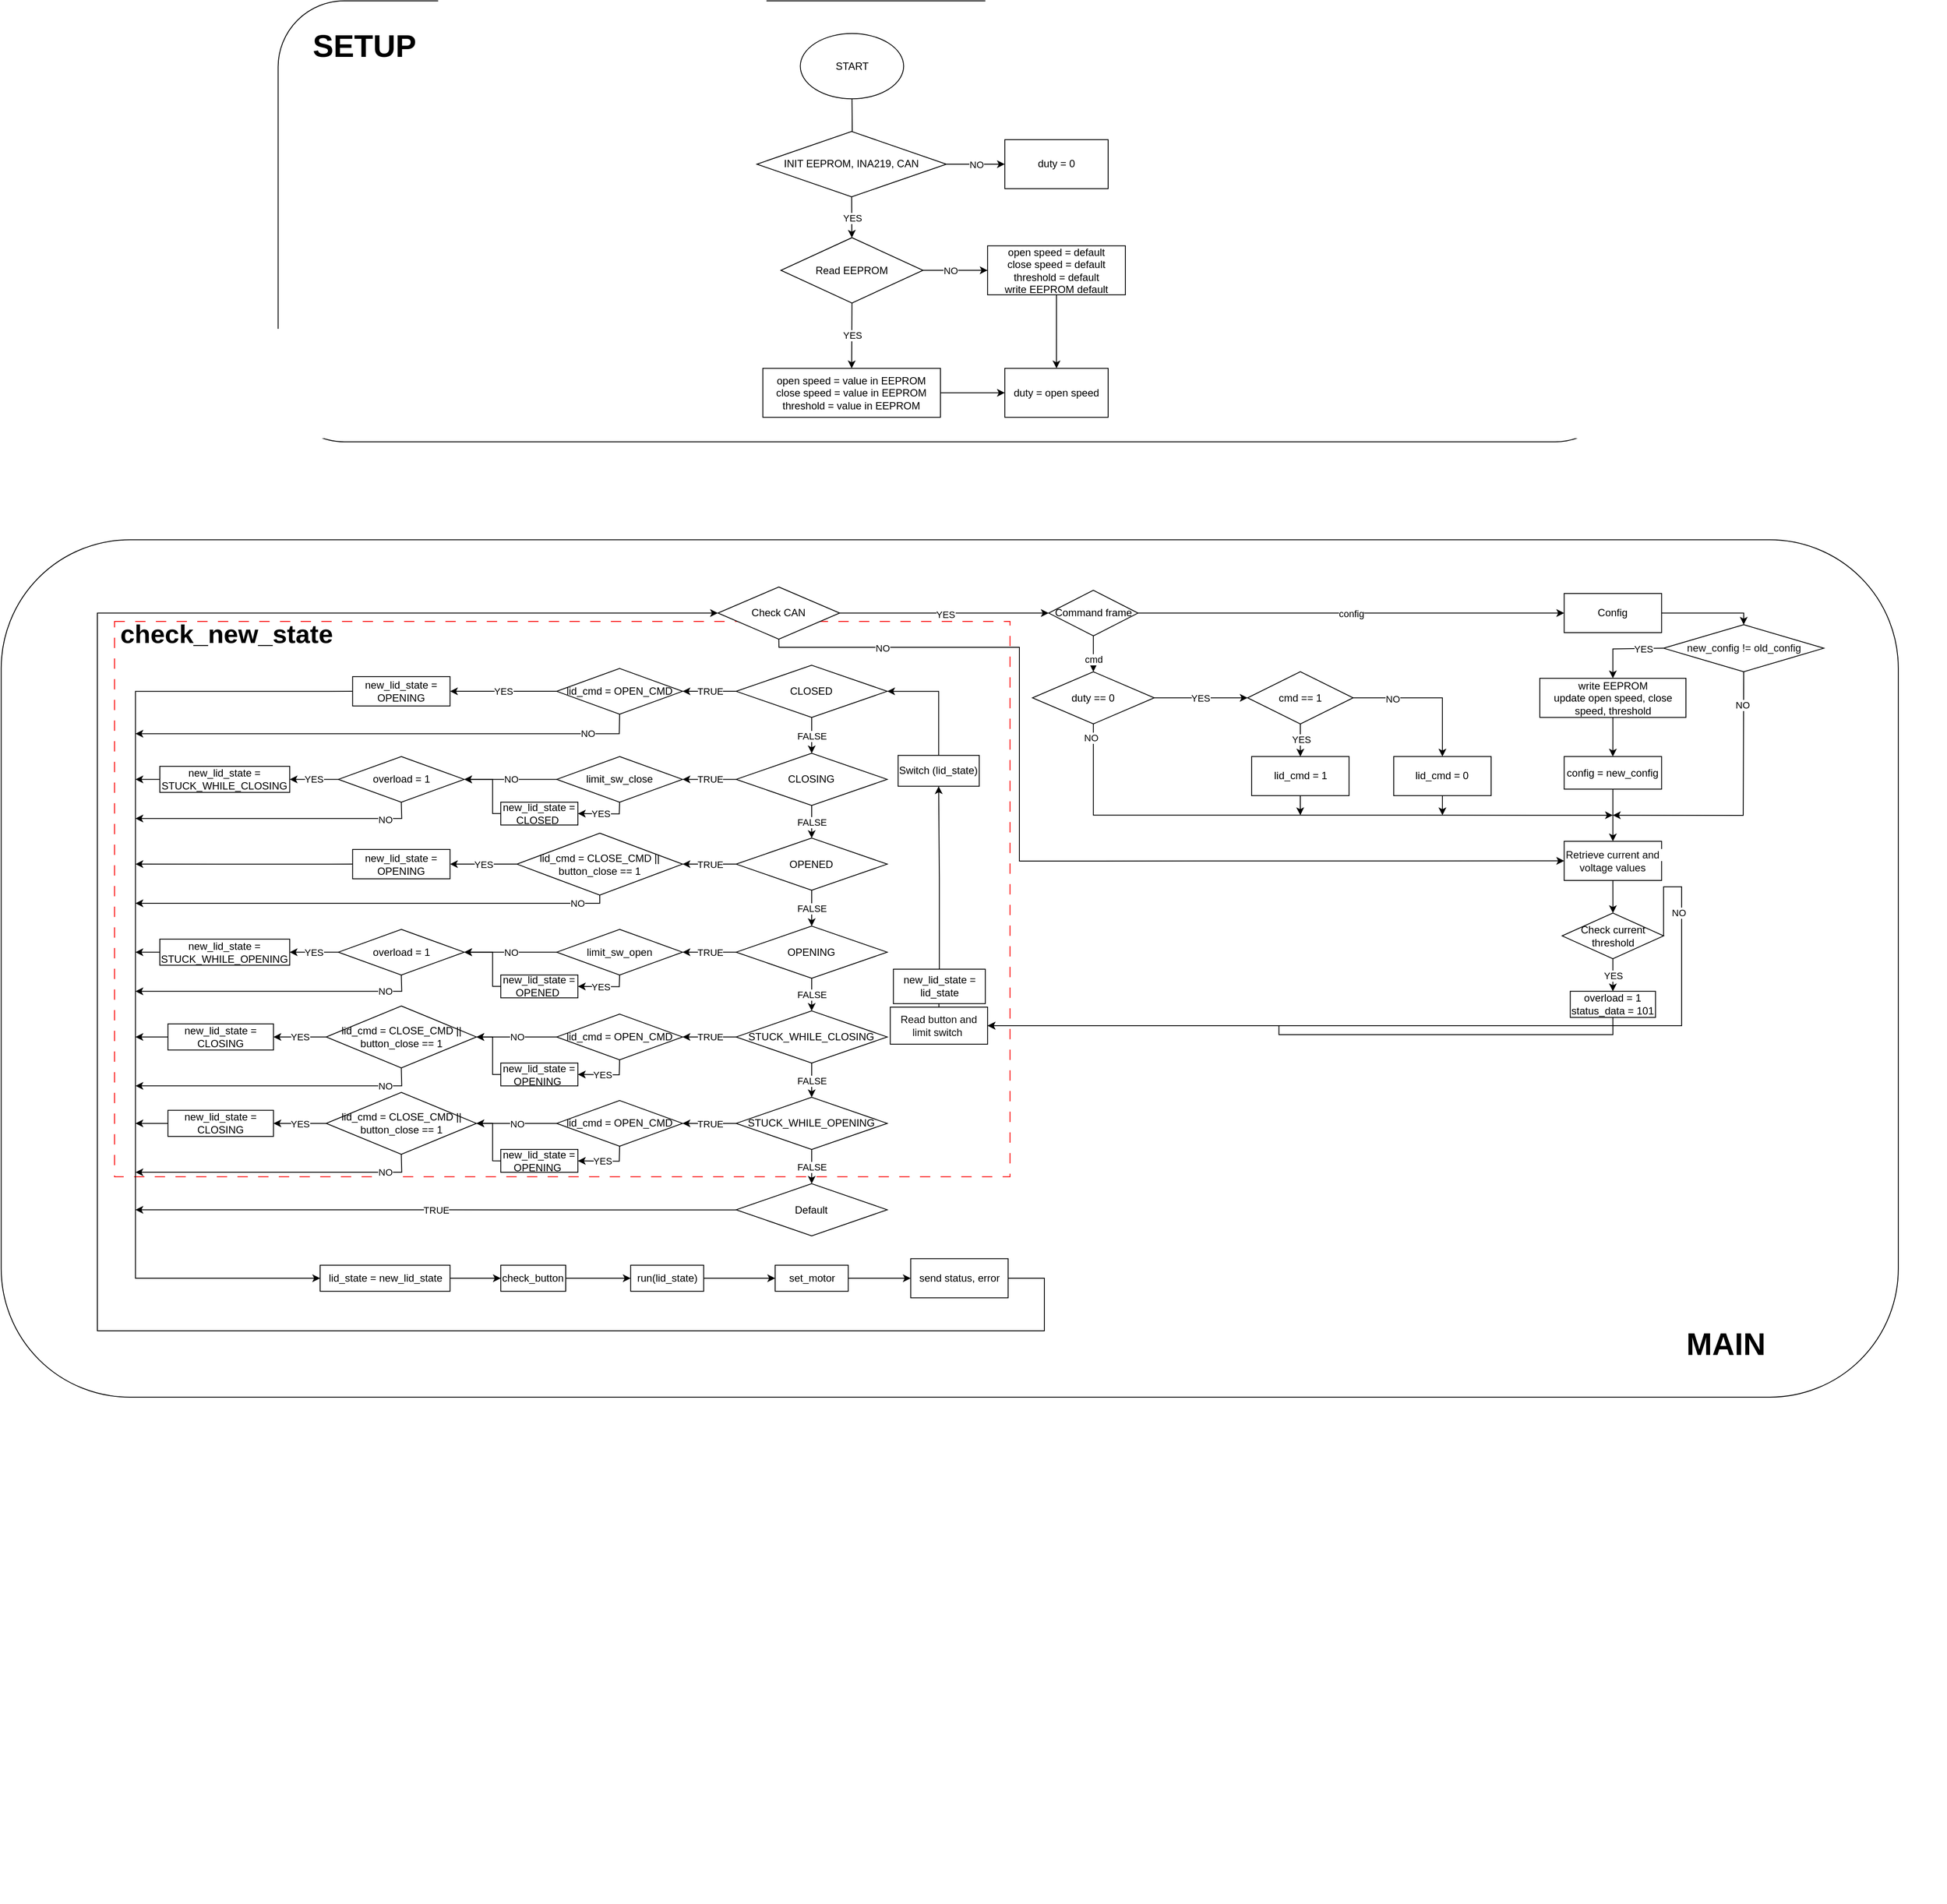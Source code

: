 <mxfile version="24.3.1" type="device" pages="5">
  <diagram name="auto_lib_v3" id="xhvT4_qe-dJF0u5xfEGh">
    <mxGraphModel dx="5633" dy="3209" grid="1" gridSize="10" guides="1" tooltips="1" connect="1" arrows="1" fold="1" page="1" pageScale="1" pageWidth="850" pageHeight="1100" math="0" shadow="0">
      <root>
        <mxCell id="G3Y4MODfaxxqx4UFo1GD-0" />
        <mxCell id="G3Y4MODfaxxqx4UFo1GD-1" parent="G3Y4MODfaxxqx4UFo1GD-0" />
        <mxCell id="mA8eKeQLnfZ0-LwVpOZf-21" value="" style="group" parent="G3Y4MODfaxxqx4UFo1GD-1" vertex="1" connectable="0">
          <mxGeometry x="-481.61" y="-330" width="2201.61" height="1620" as="geometry" />
        </mxCell>
        <mxCell id="tlss2B7W7yOB_7aJDVWI-41" value="" style="rounded=1;whiteSpace=wrap;html=1;strokeColor=#000000;" parent="mA8eKeQLnfZ0-LwVpOZf-21" vertex="1">
          <mxGeometry y="625.263" width="2201.61" height="994.737" as="geometry" />
        </mxCell>
        <mxCell id="mA8eKeQLnfZ0-LwVpOZf-15" value="" style="rounded=0;whiteSpace=wrap;html=1;dashed=1;dashPattern=12 12;strokeColor=#fa0000;" parent="mA8eKeQLnfZ0-LwVpOZf-21" vertex="1">
          <mxGeometry x="131.514" y="720" width="1039.24" height="644.211" as="geometry" />
        </mxCell>
        <mxCell id="tlss2B7W7yOB_7aJDVWI-184" style="edgeStyle=orthogonalEdgeStyle;rounded=0;orthogonalLoop=1;jettySize=auto;html=1;exitX=0.5;exitY=0;exitDx=0;exitDy=0;entryX=1;entryY=0.5;entryDx=0;entryDy=0;" parent="mA8eKeQLnfZ0-LwVpOZf-21" source="tlss2B7W7yOB_7aJDVWI-44" target="tlss2B7W7yOB_7aJDVWI-49" edge="1">
          <mxGeometry relative="1" as="geometry" />
        </mxCell>
        <mxCell id="mA8eKeQLnfZ0-LwVpOZf-0" style="edgeStyle=orthogonalEdgeStyle;rounded=0;orthogonalLoop=1;jettySize=auto;html=1;exitX=0.5;exitY=0;exitDx=0;exitDy=0;entryX=0.5;entryY=1;entryDx=0;entryDy=0;" parent="mA8eKeQLnfZ0-LwVpOZf-21" source="tlss2B7W7yOB_7aJDVWI-186" target="tlss2B7W7yOB_7aJDVWI-44" edge="1">
          <mxGeometry relative="1" as="geometry" />
        </mxCell>
        <mxCell id="mA8eKeQLnfZ0-LwVpOZf-3" style="edgeStyle=orthogonalEdgeStyle;rounded=0;orthogonalLoop=1;jettySize=auto;html=1;exitX=0.5;exitY=1;exitDx=0;exitDy=0;entryX=1;entryY=0.5;entryDx=0;entryDy=0;" parent="mA8eKeQLnfZ0-LwVpOZf-21" source="46wmJxhSFkXHjJX0QaVK-3" target="tlss2B7W7yOB_7aJDVWI-42" edge="1">
          <mxGeometry relative="1" as="geometry" />
        </mxCell>
        <mxCell id="mA8eKeQLnfZ0-LwVpOZf-4" style="edgeStyle=orthogonalEdgeStyle;rounded=0;orthogonalLoop=1;jettySize=auto;html=1;exitX=1;exitY=0.5;exitDx=0;exitDy=0;entryX=1;entryY=0.5;entryDx=0;entryDy=0;" parent="mA8eKeQLnfZ0-LwVpOZf-21" source="x9X2YPjVlWa48InleLGc-14" target="tlss2B7W7yOB_7aJDVWI-42" edge="1">
          <mxGeometry relative="1" as="geometry">
            <Array as="points">
              <mxPoint x="1950.184" y="1027.895" />
              <mxPoint x="1950.184" y="1188.947" />
            </Array>
          </mxGeometry>
        </mxCell>
        <mxCell id="mA8eKeQLnfZ0-LwVpOZf-1" style="edgeStyle=orthogonalEdgeStyle;rounded=0;orthogonalLoop=1;jettySize=auto;html=1;exitX=0.5;exitY=0;exitDx=0;exitDy=0;" parent="mA8eKeQLnfZ0-LwVpOZf-21" source="tlss2B7W7yOB_7aJDVWI-42" target="tlss2B7W7yOB_7aJDVWI-186" edge="1">
          <mxGeometry relative="1" as="geometry" />
        </mxCell>
        <mxCell id="mA8eKeQLnfZ0-LwVpOZf-16" value="&lt;b&gt;&lt;font style=&quot;font-size: 30px;&quot;&gt;check_new_state&lt;/font&gt;&lt;/b&gt;" style="text;html=1;align=center;verticalAlign=middle;whiteSpace=wrap;rounded=0;" parent="mA8eKeQLnfZ0-LwVpOZf-21" vertex="1">
          <mxGeometry x="231.441" y="720" width="59.956" height="28.421" as="geometry" />
        </mxCell>
        <mxCell id="G3Y4MODfaxxqx4UFo1GD-3" value="" style="rounded=1;whiteSpace=wrap;html=1;" parent="mA8eKeQLnfZ0-LwVpOZf-21" vertex="1">
          <mxGeometry x="321.375" width="1558.86" height="511.579" as="geometry" />
        </mxCell>
        <mxCell id="G3Y4MODfaxxqx4UFo1GD-42" value="&lt;div&gt;START&lt;/div&gt;" style="ellipse;whiteSpace=wrap;html=1;" parent="mA8eKeQLnfZ0-LwVpOZf-21" vertex="1">
          <mxGeometry x="927.372" y="37.895" width="119.912" height="75.789" as="geometry" />
        </mxCell>
        <mxCell id="G3Y4MODfaxxqx4UFo1GD-43" value="&lt;div&gt;Read EEPROM&lt;/div&gt;" style="rhombus;whiteSpace=wrap;html=1;" parent="mA8eKeQLnfZ0-LwVpOZf-21" vertex="1">
          <mxGeometry x="904.888" y="274.737" width="164.879" height="75.789" as="geometry" />
        </mxCell>
        <mxCell id="G3Y4MODfaxxqx4UFo1GD-44" style="edgeStyle=orthogonalEdgeStyle;rounded=0;orthogonalLoop=1;jettySize=auto;html=1;entryX=0.5;entryY=0;entryDx=0;entryDy=0;" parent="mA8eKeQLnfZ0-LwVpOZf-21" source="G3Y4MODfaxxqx4UFo1GD-45" target="G3Y4MODfaxxqx4UFo1GD-94" edge="1">
          <mxGeometry relative="1" as="geometry" />
        </mxCell>
        <mxCell id="G3Y4MODfaxxqx4UFo1GD-45" value="&lt;div&gt;open speed = default&lt;/div&gt;&lt;div&gt;close speed = default&lt;br&gt;&lt;/div&gt;&lt;div&gt;threshold = default&lt;/div&gt;&lt;div&gt;write EEPROM default&lt;/div&gt;" style="rounded=0;whiteSpace=wrap;html=1;" parent="mA8eKeQLnfZ0-LwVpOZf-21" vertex="1">
          <mxGeometry x="1144.713" y="284.211" width="159.883" height="56.842" as="geometry" />
        </mxCell>
        <mxCell id="G3Y4MODfaxxqx4UFo1GD-46" style="edgeStyle=orthogonalEdgeStyle;rounded=0;orthogonalLoop=1;jettySize=auto;html=1;entryX=0;entryY=0.5;entryDx=0;entryDy=0;" parent="mA8eKeQLnfZ0-LwVpOZf-21" source="G3Y4MODfaxxqx4UFo1GD-47" target="G3Y4MODfaxxqx4UFo1GD-94" edge="1">
          <mxGeometry relative="1" as="geometry" />
        </mxCell>
        <mxCell id="G3Y4MODfaxxqx4UFo1GD-47" value="&lt;div&gt;open speed = value in EEPROM&lt;/div&gt;&lt;div&gt;close speed = value in EEPROM&lt;/div&gt;&lt;div&gt;threshold = value in EEPROM&lt;br&gt;&lt;/div&gt;" style="rounded=0;whiteSpace=wrap;html=1;" parent="mA8eKeQLnfZ0-LwVpOZf-21" vertex="1">
          <mxGeometry x="883.904" y="426.316" width="206.099" height="56.842" as="geometry" />
        </mxCell>
        <mxCell id="G3Y4MODfaxxqx4UFo1GD-48" value="" style="endArrow=classic;html=1;rounded=0;exitX=0.5;exitY=1;exitDx=0;exitDy=0;" parent="mA8eKeQLnfZ0-LwVpOZf-21" source="G3Y4MODfaxxqx4UFo1GD-42" edge="1">
          <mxGeometry width="50" height="50" relative="1" as="geometry">
            <mxPoint x="937.365" y="303.158" as="sourcePoint" />
            <mxPoint x="987.828" y="170.526" as="targetPoint" />
          </mxGeometry>
        </mxCell>
        <mxCell id="G3Y4MODfaxxqx4UFo1GD-49" value="" style="endArrow=classic;html=1;rounded=0;exitX=0.5;exitY=1;exitDx=0;exitDy=0;" parent="mA8eKeQLnfZ0-LwVpOZf-21" source="G3Y4MODfaxxqx4UFo1GD-92" target="G3Y4MODfaxxqx4UFo1GD-43" edge="1">
          <mxGeometry width="50" height="50" relative="1" as="geometry">
            <mxPoint x="987.328" y="246.316" as="sourcePoint" />
            <mxPoint x="987.328" y="255.789" as="targetPoint" />
          </mxGeometry>
        </mxCell>
        <mxCell id="G3Y4MODfaxxqx4UFo1GD-50" value="&lt;div&gt;YES&lt;/div&gt;" style="edgeLabel;html=1;align=center;verticalAlign=middle;resizable=0;points=[];" parent="G3Y4MODfaxxqx4UFo1GD-49" vertex="1" connectable="0">
          <mxGeometry x="0.032" relative="1" as="geometry">
            <mxPoint as="offset" />
          </mxGeometry>
        </mxCell>
        <mxCell id="G3Y4MODfaxxqx4UFo1GD-51" value="" style="endArrow=classic;html=1;rounded=0;exitX=1;exitY=0.5;exitDx=0;exitDy=0;entryX=0;entryY=0.5;entryDx=0;entryDy=0;" parent="mA8eKeQLnfZ0-LwVpOZf-21" source="G3Y4MODfaxxqx4UFo1GD-43" target="G3Y4MODfaxxqx4UFo1GD-45" edge="1">
          <mxGeometry width="50" height="50" relative="1" as="geometry">
            <mxPoint x="1077.262" y="322.105" as="sourcePoint" />
            <mxPoint x="1027.299" y="293.684" as="targetPoint" />
          </mxGeometry>
        </mxCell>
        <mxCell id="G3Y4MODfaxxqx4UFo1GD-52" value="&lt;div&gt;NO&lt;/div&gt;" style="edgeLabel;html=1;align=center;verticalAlign=middle;resizable=0;points=[];" parent="G3Y4MODfaxxqx4UFo1GD-51" vertex="1" connectable="0">
          <mxGeometry x="-0.148" relative="1" as="geometry">
            <mxPoint as="offset" />
          </mxGeometry>
        </mxCell>
        <mxCell id="G3Y4MODfaxxqx4UFo1GD-53" value="" style="endArrow=classic;html=1;rounded=0;exitX=0.5;exitY=1;exitDx=0;exitDy=0;entryX=0.5;entryY=0;entryDx=0;entryDy=0;" parent="mA8eKeQLnfZ0-LwVpOZf-21" source="G3Y4MODfaxxqx4UFo1GD-43" target="G3Y4MODfaxxqx4UFo1GD-47" edge="1">
          <mxGeometry width="50" height="50" relative="1" as="geometry">
            <mxPoint x="977.335" y="341.053" as="sourcePoint" />
            <mxPoint x="1027.299" y="293.684" as="targetPoint" />
          </mxGeometry>
        </mxCell>
        <mxCell id="G3Y4MODfaxxqx4UFo1GD-54" value="&lt;div&gt;YES&lt;/div&gt;" style="edgeLabel;html=1;align=center;verticalAlign=middle;resizable=0;points=[];" parent="G3Y4MODfaxxqx4UFo1GD-53" vertex="1" connectable="0">
          <mxGeometry x="-0.01" relative="1" as="geometry">
            <mxPoint as="offset" />
          </mxGeometry>
        </mxCell>
        <mxCell id="G3Y4MODfaxxqx4UFo1GD-90" style="edgeStyle=orthogonalEdgeStyle;rounded=0;orthogonalLoop=1;jettySize=auto;html=1;entryX=0;entryY=0.5;entryDx=0;entryDy=0;" parent="mA8eKeQLnfZ0-LwVpOZf-21" source="G3Y4MODfaxxqx4UFo1GD-92" target="G3Y4MODfaxxqx4UFo1GD-93" edge="1">
          <mxGeometry relative="1" as="geometry" />
        </mxCell>
        <mxCell id="G3Y4MODfaxxqx4UFo1GD-91" value="&lt;div&gt;NO&lt;/div&gt;" style="edgeLabel;html=1;align=center;verticalAlign=middle;resizable=0;points=[];" parent="G3Y4MODfaxxqx4UFo1GD-90" vertex="1" connectable="0">
          <mxGeometry x="-0.002" relative="1" as="geometry">
            <mxPoint as="offset" />
          </mxGeometry>
        </mxCell>
        <mxCell id="G3Y4MODfaxxqx4UFo1GD-92" value="&lt;div&gt;INIT EEPROM, INA219, CAN&lt;/div&gt;" style="rhombus;whiteSpace=wrap;html=1;" parent="mA8eKeQLnfZ0-LwVpOZf-21" vertex="1">
          <mxGeometry x="877.029" y="151.579" width="219.839" height="75.789" as="geometry" />
        </mxCell>
        <mxCell id="G3Y4MODfaxxqx4UFo1GD-93" value="duty = 0" style="rounded=0;whiteSpace=wrap;html=1;" parent="mA8eKeQLnfZ0-LwVpOZf-21" vertex="1">
          <mxGeometry x="1164.698" y="161.053" width="119.912" height="56.842" as="geometry" />
        </mxCell>
        <mxCell id="G3Y4MODfaxxqx4UFo1GD-94" value="&lt;div&gt;duty = open speed&lt;/div&gt;" style="rounded=0;whiteSpace=wrap;html=1;" parent="mA8eKeQLnfZ0-LwVpOZf-21" vertex="1">
          <mxGeometry x="1164.698" y="426.316" width="119.912" height="56.842" as="geometry" />
        </mxCell>
        <mxCell id="G3Y4MODfaxxqx4UFo1GD-117" value="&lt;div&gt;&lt;font style=&quot;font-size: 36px;&quot;&gt;&lt;b&gt;SETUP&lt;/b&gt;&lt;/font&gt;&lt;/div&gt;" style="text;html=1;strokeColor=none;fillColor=none;align=center;verticalAlign=middle;whiteSpace=wrap;rounded=0;" parent="mA8eKeQLnfZ0-LwVpOZf-21" vertex="1">
          <mxGeometry x="391.324" y="37.895" width="59.956" height="28.421" as="geometry" />
        </mxCell>
        <mxCell id="tlss2B7W7yOB_7aJDVWI-44" value="Switch (lid_state)" style="rounded=0;whiteSpace=wrap;html=1;" parent="mA8eKeQLnfZ0-LwVpOZf-21" vertex="1">
          <mxGeometry x="1040.85" y="875.376" width="94.137" height="35.84" as="geometry" />
        </mxCell>
        <mxCell id="tlss2B7W7yOB_7aJDVWI-42" value="&lt;span style=&quot;color: rgb(13, 13, 13); text-align: start; white-space-collapse: preserve; background-color: rgb(255, 255, 255);&quot;&gt;Read button and &lt;/span&gt;&lt;font color=&quot;#0d0d0d&quot;&gt;&lt;span style=&quot;white-space-collapse: preserve;&quot;&gt;limit switch &lt;/span&gt;&lt;/font&gt;" style="rounded=0;whiteSpace=wrap;html=1;" parent="mA8eKeQLnfZ0-LwVpOZf-21" vertex="1">
          <mxGeometry x="1031.752" y="1167.466" width="112.965" height="43.008" as="geometry" />
        </mxCell>
        <mxCell id="mA8eKeQLnfZ0-LwVpOZf-20" value="NO" style="edgeLabel;resizable=0;html=1;;align=center;verticalAlign=middle;" parent="mA8eKeQLnfZ0-LwVpOZf-21" connectable="0" vertex="1">
          <mxGeometry x="1880.23" y="1080.379" as="geometry">
            <mxPoint x="66" y="-23" as="offset" />
          </mxGeometry>
        </mxCell>
        <mxCell id="tlss2B7W7yOB_7aJDVWI-204" value="" style="group" parent="G3Y4MODfaxxqx4UFo1GD-1" vertex="1" connectable="0">
          <mxGeometry x="-420" y="350" width="2195" height="1526.67" as="geometry" />
        </mxCell>
        <mxCell id="G3Y4MODfaxxqx4UFo1GD-7" style="edgeStyle=orthogonalEdgeStyle;rounded=0;orthogonalLoop=1;jettySize=auto;html=1;" parent="tlss2B7W7yOB_7aJDVWI-204" source="G3Y4MODfaxxqx4UFo1GD-8" edge="1">
          <mxGeometry relative="1" as="geometry">
            <mxPoint x="1446.062" y="264.815" as="targetPoint" />
          </mxGeometry>
        </mxCell>
        <mxCell id="G3Y4MODfaxxqx4UFo1GD-8" value="&lt;div&gt;lid_cmd = 1&lt;/div&gt;" style="rounded=0;whiteSpace=wrap;html=1;" parent="tlss2B7W7yOB_7aJDVWI-204" vertex="1">
          <mxGeometry x="1389.539" y="196.72" width="113.047" height="45.397" as="geometry" />
        </mxCell>
        <mxCell id="G3Y4MODfaxxqx4UFo1GD-9" style="edgeStyle=orthogonalEdgeStyle;rounded=0;orthogonalLoop=1;jettySize=auto;html=1;entryX=0;entryY=0.5;entryDx=0;entryDy=0;exitX=1;exitY=0.5;exitDx=0;exitDy=0;" parent="tlss2B7W7yOB_7aJDVWI-204" source="x9X2YPjVlWa48InleLGc-9" target="G3Y4MODfaxxqx4UFo1GD-15" edge="1">
          <mxGeometry relative="1" as="geometry">
            <mxPoint x="1262.361" y="30.265" as="sourcePoint" />
          </mxGeometry>
        </mxCell>
        <mxCell id="G3Y4MODfaxxqx4UFo1GD-10" value="&lt;div&gt;config&lt;/div&gt;" style="edgeLabel;html=1;align=center;verticalAlign=middle;resizable=0;points=[];" parent="G3Y4MODfaxxqx4UFo1GD-9" vertex="1" connectable="0">
          <mxGeometry x="-0.001" relative="1" as="geometry">
            <mxPoint as="offset" />
          </mxGeometry>
        </mxCell>
        <mxCell id="G3Y4MODfaxxqx4UFo1GD-12" value="" style="endArrow=classic;html=1;rounded=0;exitX=0.5;exitY=1;exitDx=0;exitDy=0;entryX=0.5;entryY=0;entryDx=0;entryDy=0;" parent="tlss2B7W7yOB_7aJDVWI-204" source="x9X2YPjVlWa48InleLGc-9" target="G3Y4MODfaxxqx4UFo1GD-29" edge="1">
          <mxGeometry width="50" height="50" relative="1" as="geometry">
            <mxPoint x="1205.837" y="52.963" as="sourcePoint" />
            <mxPoint x="1017.425" y="45.397" as="targetPoint" />
          </mxGeometry>
        </mxCell>
        <mxCell id="G3Y4MODfaxxqx4UFo1GD-13" value="cmd" style="edgeLabel;html=1;align=center;verticalAlign=middle;resizable=0;points=[];" parent="G3Y4MODfaxxqx4UFo1GD-12" vertex="1" connectable="0">
          <mxGeometry x="-0.279" y="3" relative="1" as="geometry">
            <mxPoint x="-3" y="12" as="offset" />
          </mxGeometry>
        </mxCell>
        <mxCell id="mA8eKeQLnfZ0-LwVpOZf-8" style="edgeStyle=orthogonalEdgeStyle;rounded=0;orthogonalLoop=1;jettySize=auto;html=1;exitX=1;exitY=0.5;exitDx=0;exitDy=0;entryX=0.5;entryY=0;entryDx=0;entryDy=0;" parent="tlss2B7W7yOB_7aJDVWI-204" source="G3Y4MODfaxxqx4UFo1GD-15" target="x9X2YPjVlWa48InleLGc-0" edge="1">
          <mxGeometry relative="1" as="geometry">
            <Array as="points">
              <mxPoint x="1961" y="30" />
            </Array>
          </mxGeometry>
        </mxCell>
        <mxCell id="G3Y4MODfaxxqx4UFo1GD-15" value="Config" style="rounded=0;whiteSpace=wrap;html=1;" parent="tlss2B7W7yOB_7aJDVWI-204" vertex="1">
          <mxGeometry x="1752.232" y="7.566" width="113.047" height="45.397" as="geometry" />
        </mxCell>
        <mxCell id="x9X2YPjVlWa48InleLGc-12" style="edgeStyle=orthogonalEdgeStyle;rounded=0;orthogonalLoop=1;jettySize=auto;html=1;exitX=0.5;exitY=1;exitDx=0;exitDy=0;" parent="tlss2B7W7yOB_7aJDVWI-204" source="G3Y4MODfaxxqx4UFo1GD-17" target="x9X2YPjVlWa48InleLGc-11" edge="1">
          <mxGeometry relative="1" as="geometry" />
        </mxCell>
        <mxCell id="G3Y4MODfaxxqx4UFo1GD-17" value="write EEPROM&lt;br&gt;update open speed, close speed, threshold" style="rounded=0;whiteSpace=wrap;html=1;" parent="tlss2B7W7yOB_7aJDVWI-204" vertex="1">
          <mxGeometry x="1723.97" y="105.926" width="169.571" height="45.397" as="geometry" />
        </mxCell>
        <mxCell id="G3Y4MODfaxxqx4UFo1GD-23" value="Check CAN" style="rhombus;whiteSpace=wrap;html=1;" parent="tlss2B7W7yOB_7aJDVWI-204" vertex="1">
          <mxGeometry x="770.134" width="141.309" height="60.529" as="geometry" />
        </mxCell>
        <mxCell id="G3Y4MODfaxxqx4UFo1GD-25" style="edgeStyle=orthogonalEdgeStyle;rounded=0;orthogonalLoop=1;jettySize=auto;html=1;" parent="tlss2B7W7yOB_7aJDVWI-204" source="G3Y4MODfaxxqx4UFo1GD-29" edge="1">
          <mxGeometry relative="1" as="geometry">
            <mxPoint x="1808.755" y="264.815" as="targetPoint" />
            <Array as="points">
              <mxPoint x="1205.837" y="264.815" />
            </Array>
          </mxGeometry>
        </mxCell>
        <mxCell id="G3Y4MODfaxxqx4UFo1GD-26" value="&lt;div&gt;NO&lt;/div&gt;" style="edgeLabel;html=1;align=center;verticalAlign=middle;resizable=0;points=[];" parent="G3Y4MODfaxxqx4UFo1GD-25" vertex="1" connectable="0">
          <mxGeometry x="0.008" relative="1" as="geometry">
            <mxPoint x="-254" y="-90" as="offset" />
          </mxGeometry>
        </mxCell>
        <mxCell id="G3Y4MODfaxxqx4UFo1GD-27" style="edgeStyle=orthogonalEdgeStyle;rounded=0;orthogonalLoop=1;jettySize=auto;html=1;entryX=0;entryY=0.5;entryDx=0;entryDy=0;" parent="tlss2B7W7yOB_7aJDVWI-204" source="G3Y4MODfaxxqx4UFo1GD-29" target="G3Y4MODfaxxqx4UFo1GD-39" edge="1">
          <mxGeometry relative="1" as="geometry" />
        </mxCell>
        <mxCell id="G3Y4MODfaxxqx4UFo1GD-28" value="&lt;div&gt;YES&lt;/div&gt;" style="edgeLabel;html=1;align=center;verticalAlign=middle;resizable=0;points=[];" parent="G3Y4MODfaxxqx4UFo1GD-27" vertex="1" connectable="0">
          <mxGeometry x="-0.01" relative="1" as="geometry">
            <mxPoint as="offset" />
          </mxGeometry>
        </mxCell>
        <mxCell id="G3Y4MODfaxxqx4UFo1GD-29" value="duty == 0" style="rhombus;whiteSpace=wrap;html=1;" parent="tlss2B7W7yOB_7aJDVWI-204" vertex="1">
          <mxGeometry x="1135.182" y="98.36" width="141.309" height="60.529" as="geometry" />
        </mxCell>
        <mxCell id="G3Y4MODfaxxqx4UFo1GD-35" style="edgeStyle=orthogonalEdgeStyle;rounded=0;orthogonalLoop=1;jettySize=auto;html=1;entryX=0.5;entryY=0;entryDx=0;entryDy=0;" parent="tlss2B7W7yOB_7aJDVWI-204" source="G3Y4MODfaxxqx4UFo1GD-39" target="G3Y4MODfaxxqx4UFo1GD-8" edge="1">
          <mxGeometry relative="1" as="geometry" />
        </mxCell>
        <mxCell id="G3Y4MODfaxxqx4UFo1GD-36" value="&lt;div&gt;YES&lt;/div&gt;" style="edgeLabel;html=1;align=center;verticalAlign=middle;resizable=0;points=[];" parent="G3Y4MODfaxxqx4UFo1GD-35" vertex="1" connectable="0">
          <mxGeometry x="-0.05" y="1" relative="1" as="geometry">
            <mxPoint as="offset" />
          </mxGeometry>
        </mxCell>
        <mxCell id="G3Y4MODfaxxqx4UFo1GD-37" style="edgeStyle=orthogonalEdgeStyle;rounded=0;orthogonalLoop=1;jettySize=auto;html=1;entryX=0.5;entryY=0;entryDx=0;entryDy=0;" parent="tlss2B7W7yOB_7aJDVWI-204" source="G3Y4MODfaxxqx4UFo1GD-39" target="G3Y4MODfaxxqx4UFo1GD-41" edge="1">
          <mxGeometry relative="1" as="geometry">
            <mxPoint x="1610.923" y="128.624" as="targetPoint" />
          </mxGeometry>
        </mxCell>
        <mxCell id="G3Y4MODfaxxqx4UFo1GD-38" value="&lt;div&gt;NO&lt;/div&gt;" style="edgeLabel;html=1;align=center;verticalAlign=middle;resizable=0;points=[];" parent="G3Y4MODfaxxqx4UFo1GD-37" vertex="1" connectable="0">
          <mxGeometry x="-0.455" y="-1" relative="1" as="geometry">
            <mxPoint x="-1" as="offset" />
          </mxGeometry>
        </mxCell>
        <mxCell id="G3Y4MODfaxxqx4UFo1GD-39" value="&lt;div&gt;cmd == 1&lt;br&gt;&lt;/div&gt;" style="rhombus;whiteSpace=wrap;html=1;" parent="tlss2B7W7yOB_7aJDVWI-204" vertex="1">
          <mxGeometry x="1384.828" y="98.36" width="122.468" height="60.529" as="geometry" />
        </mxCell>
        <mxCell id="46wmJxhSFkXHjJX0QaVK-6" style="edgeStyle=orthogonalEdgeStyle;rounded=0;orthogonalLoop=1;jettySize=auto;html=1;exitX=0.5;exitY=1;exitDx=0;exitDy=0;" parent="tlss2B7W7yOB_7aJDVWI-204" source="G3Y4MODfaxxqx4UFo1GD-41" edge="1">
          <mxGeometry relative="1" as="geometry">
            <mxPoint x="1610.923" y="264.815" as="targetPoint" />
          </mxGeometry>
        </mxCell>
        <mxCell id="G3Y4MODfaxxqx4UFo1GD-41" value="&lt;div&gt;lid_cmd = 0&lt;/div&gt;" style="rounded=0;whiteSpace=wrap;html=1;" parent="tlss2B7W7yOB_7aJDVWI-204" vertex="1">
          <mxGeometry x="1554.399" y="196.72" width="113.047" height="45.397" as="geometry" />
        </mxCell>
        <mxCell id="G3Y4MODfaxxqx4UFo1GD-59" value="" style="endArrow=classic;html=1;rounded=0;exitX=1;exitY=0.5;exitDx=0;exitDy=0;entryX=0;entryY=0.5;entryDx=0;entryDy=0;" parent="tlss2B7W7yOB_7aJDVWI-204" source="G3Y4MODfaxxqx4UFo1GD-23" target="x9X2YPjVlWa48InleLGc-9" edge="1">
          <mxGeometry width="50" height="50" relative="1" as="geometry">
            <mxPoint x="970.322" y="151.323" as="sourcePoint" />
            <mxPoint x="1149.313" y="30.265" as="targetPoint" />
          </mxGeometry>
        </mxCell>
        <mxCell id="G3Y4MODfaxxqx4UFo1GD-60" value="&lt;div&gt;YES&lt;/div&gt;" style="edgeLabel;html=1;align=center;verticalAlign=middle;resizable=0;points=[];" parent="G3Y4MODfaxxqx4UFo1GD-59" vertex="1" connectable="0">
          <mxGeometry x="0.004" y="-1" relative="1" as="geometry">
            <mxPoint as="offset" />
          </mxGeometry>
        </mxCell>
        <mxCell id="x9X2YPjVlWa48InleLGc-0" value="&lt;font style=&quot;font-size: 12px;&quot;&gt;&lt;span style=&quot;color: rgb(13, 13, 13); font-style: normal; font-variant-ligatures: normal; font-variant-caps: normal; font-weight: 400; letter-spacing: normal; orphans: 2; text-align: start; text-indent: 0px; text-transform: none; widows: 2; word-spacing: 0px; -webkit-text-stroke-width: 0px; white-space: pre-wrap; background-color: rgb(255, 255, 255); text-decoration-thickness: initial; text-decoration-style: initial; text-decoration-color: initial; float: none; display: inline !important;&quot;&gt;new_config != old_config&lt;/span&gt;&lt;br&gt;&lt;/font&gt;" style="rhombus;whiteSpace=wrap;html=1;" parent="tlss2B7W7yOB_7aJDVWI-204" vertex="1">
          <mxGeometry x="1867.63" y="43.76" width="185.88" height="54.6" as="geometry" />
        </mxCell>
        <mxCell id="x9X2YPjVlWa48InleLGc-2" value="" style="endArrow=classic;html=1;rounded=0;exitX=0;exitY=0.5;exitDx=0;exitDy=0;entryX=0.5;entryY=0;entryDx=0;entryDy=0;" parent="tlss2B7W7yOB_7aJDVWI-204" source="x9X2YPjVlWa48InleLGc-0" target="G3Y4MODfaxxqx4UFo1GD-17" edge="1">
          <mxGeometry relative="1" as="geometry">
            <mxPoint x="1742.811" y="75.661" as="sourcePoint" />
            <mxPoint x="1837.017" y="75.661" as="targetPoint" />
            <Array as="points">
              <mxPoint x="1808.755" y="71.878" />
            </Array>
          </mxGeometry>
        </mxCell>
        <mxCell id="x9X2YPjVlWa48InleLGc-3" value="YES" style="edgeLabel;resizable=0;html=1;;align=center;verticalAlign=middle;" parent="x9X2YPjVlWa48InleLGc-2" connectable="0" vertex="1">
          <mxGeometry relative="1" as="geometry">
            <mxPoint x="23" as="offset" />
          </mxGeometry>
        </mxCell>
        <mxCell id="x9X2YPjVlWa48InleLGc-6" value="" style="endArrow=classic;html=1;rounded=0;exitX=0.5;exitY=1;exitDx=0;exitDy=0;" parent="tlss2B7W7yOB_7aJDVWI-204" source="x9X2YPjVlWa48InleLGc-0" edge="1">
          <mxGeometry relative="1" as="geometry">
            <mxPoint x="2051.336" y="71.515" as="sourcePoint" />
            <mxPoint x="1808.755" y="264.815" as="targetPoint" />
            <Array as="points">
              <mxPoint x="1960" y="265" />
            </Array>
          </mxGeometry>
        </mxCell>
        <mxCell id="x9X2YPjVlWa48InleLGc-7" value="NO" style="edgeLabel;resizable=0;html=1;;align=center;verticalAlign=middle;" parent="x9X2YPjVlWa48InleLGc-6" connectable="0" vertex="1">
          <mxGeometry relative="1" as="geometry">
            <mxPoint x="-1" y="-121" as="offset" />
          </mxGeometry>
        </mxCell>
        <mxCell id="x9X2YPjVlWa48InleLGc-9" value="Command frame" style="rhombus;whiteSpace=wrap;html=1;" parent="tlss2B7W7yOB_7aJDVWI-204" vertex="1">
          <mxGeometry x="1154.024" y="3.783" width="103.627" height="52.963" as="geometry" />
        </mxCell>
        <mxCell id="46wmJxhSFkXHjJX0QaVK-1" style="edgeStyle=orthogonalEdgeStyle;rounded=0;orthogonalLoop=1;jettySize=auto;html=1;exitX=0.5;exitY=1;exitDx=0;exitDy=0;entryX=0.5;entryY=0;entryDx=0;entryDy=0;" parent="tlss2B7W7yOB_7aJDVWI-204" source="x9X2YPjVlWa48InleLGc-11" target="46wmJxhSFkXHjJX0QaVK-0" edge="1">
          <mxGeometry relative="1" as="geometry" />
        </mxCell>
        <mxCell id="x9X2YPjVlWa48InleLGc-11" value="config = new_config" style="rounded=0;whiteSpace=wrap;html=1;" parent="tlss2B7W7yOB_7aJDVWI-204" vertex="1">
          <mxGeometry x="1752.232" y="196.72" width="113.047" height="37.831" as="geometry" />
        </mxCell>
        <mxCell id="x9X2YPjVlWa48InleLGc-14" value="Check current threshold" style="rhombus;whiteSpace=wrap;html=1;" parent="tlss2B7W7yOB_7aJDVWI-204" vertex="1">
          <mxGeometry x="1749.877" y="378.307" width="117.758" height="52.963" as="geometry" />
        </mxCell>
        <mxCell id="46wmJxhSFkXHjJX0QaVK-2" style="edgeStyle=orthogonalEdgeStyle;rounded=0;orthogonalLoop=1;jettySize=auto;html=1;exitX=0.5;exitY=1;exitDx=0;exitDy=0;" parent="tlss2B7W7yOB_7aJDVWI-204" source="46wmJxhSFkXHjJX0QaVK-0" target="x9X2YPjVlWa48InleLGc-14" edge="1">
          <mxGeometry relative="1" as="geometry" />
        </mxCell>
        <mxCell id="46wmJxhSFkXHjJX0QaVK-0" value="&lt;span style=&quot;color: rgb(13, 13, 13); text-align: start; white-space-collapse: preserve; background-color: rgb(255, 255, 255);&quot;&gt;&lt;font style=&quot;font-size: 12px;&quot; face=&quot;Helvetica&quot;&gt;Retrieve current and voltage values&lt;/font&gt;&lt;/span&gt;" style="rounded=0;whiteSpace=wrap;html=1;" parent="tlss2B7W7yOB_7aJDVWI-204" vertex="1">
          <mxGeometry x="1752.232" y="295.079" width="113.047" height="45.397" as="geometry" />
        </mxCell>
        <mxCell id="46wmJxhSFkXHjJX0QaVK-3" value="overload = 1&lt;div&gt;status_data = 101&lt;/div&gt;" style="rounded=0;whiteSpace=wrap;html=1;" parent="tlss2B7W7yOB_7aJDVWI-204" vertex="1">
          <mxGeometry x="1759.297" y="469.101" width="98.916" height="30.265" as="geometry" />
        </mxCell>
        <mxCell id="46wmJxhSFkXHjJX0QaVK-4" value="" style="endArrow=classic;html=1;rounded=0;exitX=0.5;exitY=1;exitDx=0;exitDy=0;entryX=0.5;entryY=0;entryDx=0;entryDy=0;" parent="tlss2B7W7yOB_7aJDVWI-204" source="x9X2YPjVlWa48InleLGc-14" target="46wmJxhSFkXHjJX0QaVK-3" edge="1">
          <mxGeometry relative="1" as="geometry">
            <mxPoint x="1648.605" y="453.968" as="sourcePoint" />
            <mxPoint x="1742.811" y="453.968" as="targetPoint" />
          </mxGeometry>
        </mxCell>
        <mxCell id="46wmJxhSFkXHjJX0QaVK-5" value="YES" style="edgeLabel;resizable=0;html=1;;align=center;verticalAlign=middle;" parent="46wmJxhSFkXHjJX0QaVK-4" connectable="0" vertex="1">
          <mxGeometry relative="1" as="geometry" />
        </mxCell>
        <mxCell id="tlss2B7W7yOB_7aJDVWI-113" style="edgeStyle=orthogonalEdgeStyle;rounded=0;orthogonalLoop=1;jettySize=auto;html=1;exitX=0;exitY=0.5;exitDx=0;exitDy=0;entryX=0;entryY=0.5;entryDx=0;entryDy=0;" parent="tlss2B7W7yOB_7aJDVWI-204" source="tlss2B7W7yOB_7aJDVWI-97" target="tlss2B7W7yOB_7aJDVWI-189" edge="1">
          <mxGeometry relative="1" as="geometry">
            <mxPoint x="94.206" y="887.018" as="targetPoint" />
            <Array as="points">
              <mxPoint x="94.206" y="121.058" />
              <mxPoint x="94.206" y="802.011" />
            </Array>
          </mxGeometry>
        </mxCell>
        <mxCell id="tlss2B7W7yOB_7aJDVWI-45" value="STUCK_WHILE_OPENING" style="rhombus;whiteSpace=wrap;html=1;" parent="tlss2B7W7yOB_7aJDVWI-204" vertex="1">
          <mxGeometry x="791.33" y="592.05" width="175.28" height="60.529" as="geometry" />
        </mxCell>
        <mxCell id="tlss2B7W7yOB_7aJDVWI-46" value="STUCK_WHILE_CLOSING" style="rhombus;whiteSpace=wrap;html=1;" parent="tlss2B7W7yOB_7aJDVWI-204" vertex="1">
          <mxGeometry x="791.33" y="491.799" width="175.28" height="60.529" as="geometry" />
        </mxCell>
        <mxCell id="tlss2B7W7yOB_7aJDVWI-47" value="OPENING" style="rhombus;whiteSpace=wrap;html=1;" parent="tlss2B7W7yOB_7aJDVWI-204" vertex="1">
          <mxGeometry x="791.33" y="393.439" width="175.28" height="60.529" as="geometry" />
        </mxCell>
        <mxCell id="tlss2B7W7yOB_7aJDVWI-48" value="CLOSING" style="rhombus;whiteSpace=wrap;html=1;" parent="tlss2B7W7yOB_7aJDVWI-204" vertex="1">
          <mxGeometry x="791.33" y="192.937" width="175.28" height="60.529" as="geometry" />
        </mxCell>
        <mxCell id="tlss2B7W7yOB_7aJDVWI-49" value="CLOSED" style="rhombus;whiteSpace=wrap;html=1;" parent="tlss2B7W7yOB_7aJDVWI-204" vertex="1">
          <mxGeometry x="791.33" y="90.794" width="175.28" height="60.529" as="geometry" />
        </mxCell>
        <mxCell id="tlss2B7W7yOB_7aJDVWI-50" value="OPENED" style="rhombus;whiteSpace=wrap;html=1;" parent="tlss2B7W7yOB_7aJDVWI-204" vertex="1">
          <mxGeometry x="791.33" y="291.296" width="175.28" height="60.529" as="geometry" />
        </mxCell>
        <mxCell id="tlss2B7W7yOB_7aJDVWI-51" value="" style="endArrow=classic;html=1;rounded=0;exitX=0.5;exitY=1;exitDx=0;exitDy=0;" parent="tlss2B7W7yOB_7aJDVWI-204" source="tlss2B7W7yOB_7aJDVWI-49" target="tlss2B7W7yOB_7aJDVWI-48" edge="1">
          <mxGeometry relative="1" as="geometry">
            <mxPoint x="932.639" y="261.032" as="sourcePoint" />
            <mxPoint x="1026.845" y="261.032" as="targetPoint" />
          </mxGeometry>
        </mxCell>
        <mxCell id="tlss2B7W7yOB_7aJDVWI-52" value="FALSE" style="edgeLabel;resizable=0;html=1;;align=center;verticalAlign=middle;" parent="tlss2B7W7yOB_7aJDVWI-51" connectable="0" vertex="1">
          <mxGeometry relative="1" as="geometry" />
        </mxCell>
        <mxCell id="tlss2B7W7yOB_7aJDVWI-53" value="" style="endArrow=classic;html=1;rounded=0;entryX=0.5;entryY=0;entryDx=0;entryDy=0;" parent="tlss2B7W7yOB_7aJDVWI-204" source="tlss2B7W7yOB_7aJDVWI-48" target="tlss2B7W7yOB_7aJDVWI-50" edge="1">
          <mxGeometry relative="1" as="geometry">
            <mxPoint x="782.381" y="238.333" as="sourcePoint" />
            <mxPoint x="781.439" y="268.598" as="targetPoint" />
          </mxGeometry>
        </mxCell>
        <mxCell id="tlss2B7W7yOB_7aJDVWI-54" value="FALSE" style="edgeLabel;resizable=0;html=1;;align=center;verticalAlign=middle;" parent="tlss2B7W7yOB_7aJDVWI-53" connectable="0" vertex="1">
          <mxGeometry relative="1" as="geometry" />
        </mxCell>
        <mxCell id="tlss2B7W7yOB_7aJDVWI-55" value="" style="endArrow=classic;html=1;rounded=0;exitX=0.5;exitY=1;exitDx=0;exitDy=0;entryX=0.5;entryY=0;entryDx=0;entryDy=0;" parent="tlss2B7W7yOB_7aJDVWI-204" source="tlss2B7W7yOB_7aJDVWI-50" target="tlss2B7W7yOB_7aJDVWI-47" edge="1">
          <mxGeometry relative="1" as="geometry">
            <mxPoint x="793.657" y="329.127" as="sourcePoint" />
            <mxPoint x="792.715" y="359.392" as="targetPoint" />
          </mxGeometry>
        </mxCell>
        <mxCell id="tlss2B7W7yOB_7aJDVWI-56" value="FALSE" style="edgeLabel;resizable=0;html=1;;align=center;verticalAlign=middle;" parent="tlss2B7W7yOB_7aJDVWI-55" connectable="0" vertex="1">
          <mxGeometry relative="1" as="geometry" />
        </mxCell>
        <mxCell id="tlss2B7W7yOB_7aJDVWI-57" value="" style="endArrow=classic;html=1;rounded=0;exitX=0.5;exitY=1;exitDx=0;exitDy=0;entryX=0.5;entryY=0;entryDx=0;entryDy=0;" parent="tlss2B7W7yOB_7aJDVWI-204" source="tlss2B7W7yOB_7aJDVWI-47" target="tlss2B7W7yOB_7aJDVWI-46" edge="1">
          <mxGeometry relative="1" as="geometry">
            <mxPoint x="793.657" y="419.921" as="sourcePoint" />
            <mxPoint x="792.715" y="450.185" as="targetPoint" />
          </mxGeometry>
        </mxCell>
        <mxCell id="tlss2B7W7yOB_7aJDVWI-58" value="FALSE" style="edgeLabel;resizable=0;html=1;;align=center;verticalAlign=middle;" parent="tlss2B7W7yOB_7aJDVWI-57" connectable="0" vertex="1">
          <mxGeometry relative="1" as="geometry" />
        </mxCell>
        <mxCell id="tlss2B7W7yOB_7aJDVWI-59" value="" style="endArrow=classic;html=1;rounded=0;entryX=0.5;entryY=0;entryDx=0;entryDy=0;" parent="tlss2B7W7yOB_7aJDVWI-204" source="tlss2B7W7yOB_7aJDVWI-46" target="tlss2B7W7yOB_7aJDVWI-45" edge="1">
          <mxGeometry relative="1" as="geometry">
            <mxPoint x="783.238" y="510.714" as="sourcePoint" />
            <mxPoint x="782.296" y="540.979" as="targetPoint" />
          </mxGeometry>
        </mxCell>
        <mxCell id="tlss2B7W7yOB_7aJDVWI-60" value="FALSE" style="edgeLabel;resizable=0;html=1;;align=center;verticalAlign=middle;" parent="tlss2B7W7yOB_7aJDVWI-59" connectable="0" vertex="1">
          <mxGeometry relative="1" as="geometry" />
        </mxCell>
        <mxCell id="tlss2B7W7yOB_7aJDVWI-61" value="lid_cmd = OPEN_CMD" style="rhombus;whiteSpace=wrap;html=1;" parent="tlss2B7W7yOB_7aJDVWI-204" vertex="1">
          <mxGeometry x="583.079" y="94.577" width="146.019" height="52.963" as="geometry" />
        </mxCell>
        <mxCell id="tlss2B7W7yOB_7aJDVWI-62" value="" style="endArrow=classic;html=1;rounded=0;exitX=0;exitY=0.5;exitDx=0;exitDy=0;entryX=1;entryY=0.5;entryDx=0;entryDy=0;" parent="tlss2B7W7yOB_7aJDVWI-204" source="tlss2B7W7yOB_7aJDVWI-49" target="tlss2B7W7yOB_7aJDVWI-61" edge="1">
          <mxGeometry relative="1" as="geometry">
            <mxPoint x="640.601" y="147.54" as="sourcePoint" />
            <mxPoint x="734.807" y="147.54" as="targetPoint" />
          </mxGeometry>
        </mxCell>
        <mxCell id="tlss2B7W7yOB_7aJDVWI-63" value="TRUE" style="edgeLabel;resizable=0;html=1;;align=center;verticalAlign=middle;" parent="tlss2B7W7yOB_7aJDVWI-62" connectable="0" vertex="1">
          <mxGeometry relative="1" as="geometry" />
        </mxCell>
        <mxCell id="tlss2B7W7yOB_7aJDVWI-64" value="limit_sw_close" style="rhombus;whiteSpace=wrap;html=1;" parent="tlss2B7W7yOB_7aJDVWI-204" vertex="1">
          <mxGeometry x="583.079" y="196.72" width="146.019" height="52.963" as="geometry" />
        </mxCell>
        <mxCell id="tlss2B7W7yOB_7aJDVWI-65" value="" style="endArrow=classic;html=1;rounded=0;exitX=0;exitY=0.5;exitDx=0;exitDy=0;entryX=1;entryY=0.5;entryDx=0;entryDy=0;" parent="tlss2B7W7yOB_7aJDVWI-204" source="tlss2B7W7yOB_7aJDVWI-48" target="tlss2B7W7yOB_7aJDVWI-64" edge="1">
          <mxGeometry relative="1" as="geometry">
            <mxPoint x="791.33" y="215.635" as="sourcePoint" />
            <mxPoint x="734.807" y="242.116" as="targetPoint" />
          </mxGeometry>
        </mxCell>
        <mxCell id="tlss2B7W7yOB_7aJDVWI-66" value="TRUE" style="edgeLabel;resizable=0;html=1;;align=center;verticalAlign=middle;" parent="tlss2B7W7yOB_7aJDVWI-65" connectable="0" vertex="1">
          <mxGeometry relative="1" as="geometry" />
        </mxCell>
        <mxCell id="tlss2B7W7yOB_7aJDVWI-80" value="overload = 1" style="rhombus;whiteSpace=wrap;html=1;" parent="tlss2B7W7yOB_7aJDVWI-204" vertex="1">
          <mxGeometry x="329.721" y="196.72" width="146.019" height="52.963" as="geometry" />
        </mxCell>
        <mxCell id="tlss2B7W7yOB_7aJDVWI-81" value="" style="endArrow=classic;html=1;rounded=0;exitX=0;exitY=0.5;exitDx=0;exitDy=0;entryX=1;entryY=0.5;entryDx=0;entryDy=0;" parent="tlss2B7W7yOB_7aJDVWI-204" source="tlss2B7W7yOB_7aJDVWI-64" target="tlss2B7W7yOB_7aJDVWI-80" edge="1">
          <mxGeometry relative="1" as="geometry">
            <mxPoint x="706.545" y="344.259" as="sourcePoint" />
            <mxPoint x="800.751" y="344.259" as="targetPoint" />
          </mxGeometry>
        </mxCell>
        <mxCell id="tlss2B7W7yOB_7aJDVWI-82" value="NO" style="edgeLabel;resizable=0;html=1;;align=center;verticalAlign=middle;" parent="tlss2B7W7yOB_7aJDVWI-81" connectable="0" vertex="1">
          <mxGeometry relative="1" as="geometry" />
        </mxCell>
        <mxCell id="tlss2B7W7yOB_7aJDVWI-117" style="edgeStyle=orthogonalEdgeStyle;rounded=0;orthogonalLoop=1;jettySize=auto;html=1;exitX=0;exitY=0.5;exitDx=0;exitDy=0;" parent="tlss2B7W7yOB_7aJDVWI-204" source="tlss2B7W7yOB_7aJDVWI-83" edge="1">
          <mxGeometry relative="1" as="geometry">
            <mxPoint x="94.206" y="223.201" as="targetPoint" />
          </mxGeometry>
        </mxCell>
        <mxCell id="tlss2B7W7yOB_7aJDVWI-83" value="new_lid_state = STUCK_WHILE_CLOSING" style="rounded=0;whiteSpace=wrap;html=1;" parent="tlss2B7W7yOB_7aJDVWI-204" vertex="1">
          <mxGeometry x="122.468" y="208.069" width="150.73" height="30.265" as="geometry" />
        </mxCell>
        <mxCell id="tlss2B7W7yOB_7aJDVWI-84" value="" style="endArrow=classic;html=1;rounded=0;" parent="tlss2B7W7yOB_7aJDVWI-204" source="tlss2B7W7yOB_7aJDVWI-80" target="tlss2B7W7yOB_7aJDVWI-83" edge="1">
          <mxGeometry relative="1" as="geometry">
            <mxPoint x="348.562" y="192.937" as="sourcePoint" />
            <mxPoint x="442.768" y="192.937" as="targetPoint" />
          </mxGeometry>
        </mxCell>
        <mxCell id="tlss2B7W7yOB_7aJDVWI-85" value="YES" style="edgeLabel;resizable=0;html=1;;align=center;verticalAlign=middle;" parent="tlss2B7W7yOB_7aJDVWI-84" connectable="0" vertex="1">
          <mxGeometry relative="1" as="geometry" />
        </mxCell>
        <mxCell id="tlss2B7W7yOB_7aJDVWI-92" style="edgeStyle=orthogonalEdgeStyle;rounded=0;orthogonalLoop=1;jettySize=auto;html=1;exitX=0;exitY=0.5;exitDx=0;exitDy=0;entryX=1;entryY=0.5;entryDx=0;entryDy=0;" parent="tlss2B7W7yOB_7aJDVWI-204" source="tlss2B7W7yOB_7aJDVWI-86" target="tlss2B7W7yOB_7aJDVWI-80" edge="1">
          <mxGeometry relative="1" as="geometry">
            <mxPoint x="499.292" y="223.201" as="targetPoint" />
            <Array as="points">
              <mxPoint x="508.712" y="263.302" />
              <mxPoint x="508.712" y="223.201" />
            </Array>
          </mxGeometry>
        </mxCell>
        <mxCell id="tlss2B7W7yOB_7aJDVWI-86" value="new_lid_state = CLOSED&amp;nbsp;" style="rounded=0;whiteSpace=wrap;html=1;" parent="tlss2B7W7yOB_7aJDVWI-204" vertex="1">
          <mxGeometry x="518.133" y="249.683" width="89.496" height="26.481" as="geometry" />
        </mxCell>
        <mxCell id="tlss2B7W7yOB_7aJDVWI-90" value="" style="endArrow=classic;html=1;rounded=0;exitX=0.5;exitY=1;exitDx=0;exitDy=0;entryX=1;entryY=0.5;entryDx=0;entryDy=0;" parent="tlss2B7W7yOB_7aJDVWI-204" source="tlss2B7W7yOB_7aJDVWI-64" target="tlss2B7W7yOB_7aJDVWI-86" edge="1">
          <mxGeometry relative="1" as="geometry">
            <mxPoint x="348.562" y="192.937" as="sourcePoint" />
            <mxPoint x="442.768" y="192.937" as="targetPoint" />
            <Array as="points">
              <mxPoint x="655.674" y="263.302" />
            </Array>
          </mxGeometry>
        </mxCell>
        <mxCell id="tlss2B7W7yOB_7aJDVWI-91" value="YES" style="edgeLabel;resizable=0;html=1;;align=center;verticalAlign=middle;" parent="tlss2B7W7yOB_7aJDVWI-90" connectable="0" vertex="1">
          <mxGeometry relative="1" as="geometry">
            <mxPoint x="-5" as="offset" />
          </mxGeometry>
        </mxCell>
        <mxCell id="tlss2B7W7yOB_7aJDVWI-95" value="" style="endArrow=classic;html=1;rounded=0;exitX=0.5;exitY=1;exitDx=0;exitDy=0;" parent="tlss2B7W7yOB_7aJDVWI-204" source="tlss2B7W7yOB_7aJDVWI-80" edge="1">
          <mxGeometry relative="1" as="geometry">
            <mxPoint x="320.3" y="253.466" as="sourcePoint" />
            <mxPoint x="94.206" y="268.598" as="targetPoint" />
            <Array as="points">
              <mxPoint x="403.202" y="268.598" />
            </Array>
          </mxGeometry>
        </mxCell>
        <mxCell id="tlss2B7W7yOB_7aJDVWI-96" value="NO" style="edgeLabel;resizable=0;html=1;;align=center;verticalAlign=middle;" parent="tlss2B7W7yOB_7aJDVWI-95" connectable="0" vertex="1">
          <mxGeometry relative="1" as="geometry">
            <mxPoint x="126" y="1" as="offset" />
          </mxGeometry>
        </mxCell>
        <mxCell id="tlss2B7W7yOB_7aJDVWI-97" value="new_lid_state = OPENING" style="rounded=0;whiteSpace=wrap;html=1;" parent="tlss2B7W7yOB_7aJDVWI-204" vertex="1">
          <mxGeometry x="346.207" y="104.034" width="113.047" height="34.048" as="geometry" />
        </mxCell>
        <mxCell id="tlss2B7W7yOB_7aJDVWI-98" value="" style="endArrow=classic;html=1;rounded=0;exitX=0;exitY=0.5;exitDx=0;exitDy=0;entryX=1;entryY=0.5;entryDx=0;entryDy=0;" parent="tlss2B7W7yOB_7aJDVWI-204" source="tlss2B7W7yOB_7aJDVWI-61" target="tlss2B7W7yOB_7aJDVWI-97" edge="1">
          <mxGeometry relative="1" as="geometry">
            <mxPoint x="536.974" y="120.74" as="sourcePoint" />
            <mxPoint x="480.451" y="120.74" as="targetPoint" />
          </mxGeometry>
        </mxCell>
        <mxCell id="tlss2B7W7yOB_7aJDVWI-99" value="YES" style="edgeLabel;resizable=0;html=1;;align=center;verticalAlign=middle;" parent="tlss2B7W7yOB_7aJDVWI-98" connectable="0" vertex="1">
          <mxGeometry relative="1" as="geometry" />
        </mxCell>
        <mxCell id="tlss2B7W7yOB_7aJDVWI-100" value="" style="endArrow=classic;html=1;rounded=0;exitX=0.5;exitY=1;exitDx=0;exitDy=0;" parent="tlss2B7W7yOB_7aJDVWI-204" source="tlss2B7W7yOB_7aJDVWI-61" edge="1">
          <mxGeometry relative="1" as="geometry">
            <mxPoint x="657.558" y="151.323" as="sourcePoint" />
            <mxPoint x="94.206" y="170.238" as="targetPoint" />
            <Array as="points">
              <mxPoint x="655.674" y="170.238" />
            </Array>
          </mxGeometry>
        </mxCell>
        <mxCell id="tlss2B7W7yOB_7aJDVWI-101" value="NO" style="edgeLabel;resizable=0;html=1;;align=center;verticalAlign=middle;" parent="tlss2B7W7yOB_7aJDVWI-100" connectable="0" vertex="1">
          <mxGeometry relative="1" as="geometry">
            <mxPoint x="232" as="offset" />
          </mxGeometry>
        </mxCell>
        <mxCell id="tlss2B7W7yOB_7aJDVWI-103" value="lid_cmd = CLOSE_CMD || button_close == 1" style="rhombus;whiteSpace=wrap;html=1;" parent="tlss2B7W7yOB_7aJDVWI-204" vertex="1">
          <mxGeometry x="536.974" y="285.622" width="192.124" height="71.878" as="geometry" />
        </mxCell>
        <mxCell id="tlss2B7W7yOB_7aJDVWI-104" value="" style="endArrow=classic;html=1;rounded=0;exitX=0;exitY=0.5;exitDx=0;exitDy=0;entryX=1;entryY=0.5;entryDx=0;entryDy=0;exitPerimeter=0;" parent="tlss2B7W7yOB_7aJDVWI-204" source="tlss2B7W7yOB_7aJDVWI-50" target="tlss2B7W7yOB_7aJDVWI-103" edge="1">
          <mxGeometry relative="1" as="geometry">
            <mxPoint x="791.33" y="310.212" as="sourcePoint" />
            <mxPoint x="734.807" y="336.693" as="targetPoint" />
          </mxGeometry>
        </mxCell>
        <mxCell id="tlss2B7W7yOB_7aJDVWI-105" value="TRUE" style="edgeLabel;resizable=0;html=1;;align=center;verticalAlign=middle;" parent="tlss2B7W7yOB_7aJDVWI-104" connectable="0" vertex="1">
          <mxGeometry relative="1" as="geometry" />
        </mxCell>
        <mxCell id="tlss2B7W7yOB_7aJDVWI-114" style="edgeStyle=orthogonalEdgeStyle;rounded=0;orthogonalLoop=1;jettySize=auto;html=1;exitX=0;exitY=0.5;exitDx=0;exitDy=0;" parent="tlss2B7W7yOB_7aJDVWI-204" source="tlss2B7W7yOB_7aJDVWI-106" edge="1">
          <mxGeometry relative="1" as="geometry">
            <mxPoint x="94.206" y="321.525" as="targetPoint" />
          </mxGeometry>
        </mxCell>
        <mxCell id="tlss2B7W7yOB_7aJDVWI-106" value="new_lid_state = OPENING" style="rounded=0;whiteSpace=wrap;html=1;" parent="tlss2B7W7yOB_7aJDVWI-204" vertex="1">
          <mxGeometry x="346.207" y="304.537" width="113.047" height="34.048" as="geometry" />
        </mxCell>
        <mxCell id="tlss2B7W7yOB_7aJDVWI-107" value="" style="endArrow=classic;html=1;rounded=0;exitX=0;exitY=0.5;exitDx=0;exitDy=0;entryX=1;entryY=0.5;entryDx=0;entryDy=0;" parent="tlss2B7W7yOB_7aJDVWI-204" source="tlss2B7W7yOB_7aJDVWI-103" target="tlss2B7W7yOB_7aJDVWI-106" edge="1">
          <mxGeometry relative="1" as="geometry">
            <mxPoint x="536.974" y="309.894" as="sourcePoint" />
            <mxPoint x="480.451" y="309.894" as="targetPoint" />
          </mxGeometry>
        </mxCell>
        <mxCell id="tlss2B7W7yOB_7aJDVWI-108" value="YES" style="edgeLabel;resizable=0;html=1;;align=center;verticalAlign=middle;" parent="tlss2B7W7yOB_7aJDVWI-107" connectable="0" vertex="1">
          <mxGeometry relative="1" as="geometry" />
        </mxCell>
        <mxCell id="tlss2B7W7yOB_7aJDVWI-115" value="" style="endArrow=classic;html=1;rounded=0;exitX=0.5;exitY=1;exitDx=0;exitDy=0;" parent="tlss2B7W7yOB_7aJDVWI-204" source="tlss2B7W7yOB_7aJDVWI-103" edge="1">
          <mxGeometry relative="1" as="geometry">
            <mxPoint x="357.983" y="344.259" as="sourcePoint" />
            <mxPoint x="94.206" y="366.958" as="targetPoint" />
            <Array as="points">
              <mxPoint x="633.064" y="366.958" />
            </Array>
          </mxGeometry>
        </mxCell>
        <mxCell id="tlss2B7W7yOB_7aJDVWI-116" value="NO" style="edgeLabel;resizable=0;html=1;;align=center;verticalAlign=middle;" parent="tlss2B7W7yOB_7aJDVWI-115" connectable="0" vertex="1">
          <mxGeometry relative="1" as="geometry">
            <mxPoint x="238" as="offset" />
          </mxGeometry>
        </mxCell>
        <mxCell id="tlss2B7W7yOB_7aJDVWI-118" value="limit_sw_open" style="rhombus;whiteSpace=wrap;html=1;" parent="tlss2B7W7yOB_7aJDVWI-204" vertex="1">
          <mxGeometry x="583.079" y="397.222" width="146.019" height="52.963" as="geometry" />
        </mxCell>
        <mxCell id="tlss2B7W7yOB_7aJDVWI-119" value="" style="endArrow=classic;html=1;rounded=0;exitX=0;exitY=0.5;exitDx=0;exitDy=0;entryX=1;entryY=0.5;entryDx=0;entryDy=0;" parent="tlss2B7W7yOB_7aJDVWI-204" source="tlss2B7W7yOB_7aJDVWI-47" target="tlss2B7W7yOB_7aJDVWI-118" edge="1">
          <mxGeometry relative="1" as="geometry">
            <mxPoint x="791.33" y="423.704" as="sourcePoint" />
            <mxPoint x="734.807" y="442.619" as="targetPoint" />
          </mxGeometry>
        </mxCell>
        <mxCell id="tlss2B7W7yOB_7aJDVWI-120" value="TRUE" style="edgeLabel;resizable=0;html=1;;align=center;verticalAlign=middle;" parent="tlss2B7W7yOB_7aJDVWI-119" connectable="0" vertex="1">
          <mxGeometry relative="1" as="geometry" />
        </mxCell>
        <mxCell id="tlss2B7W7yOB_7aJDVWI-121" value="overload = 1" style="rhombus;whiteSpace=wrap;html=1;" parent="tlss2B7W7yOB_7aJDVWI-204" vertex="1">
          <mxGeometry x="329.721" y="397.222" width="146.019" height="52.963" as="geometry" />
        </mxCell>
        <mxCell id="tlss2B7W7yOB_7aJDVWI-122" value="" style="endArrow=classic;html=1;rounded=0;exitX=0;exitY=0.5;exitDx=0;exitDy=0;entryX=1;entryY=0.5;entryDx=0;entryDy=0;" parent="tlss2B7W7yOB_7aJDVWI-204" source="tlss2B7W7yOB_7aJDVWI-118" target="tlss2B7W7yOB_7aJDVWI-121" edge="1">
          <mxGeometry relative="1" as="geometry">
            <mxPoint x="706.545" y="544.762" as="sourcePoint" />
            <mxPoint x="800.751" y="544.762" as="targetPoint" />
          </mxGeometry>
        </mxCell>
        <mxCell id="tlss2B7W7yOB_7aJDVWI-123" value="NO" style="edgeLabel;resizable=0;html=1;;align=center;verticalAlign=middle;" parent="tlss2B7W7yOB_7aJDVWI-122" connectable="0" vertex="1">
          <mxGeometry relative="1" as="geometry" />
        </mxCell>
        <mxCell id="tlss2B7W7yOB_7aJDVWI-124" style="edgeStyle=orthogonalEdgeStyle;rounded=0;orthogonalLoop=1;jettySize=auto;html=1;exitX=0;exitY=0.5;exitDx=0;exitDy=0;" parent="tlss2B7W7yOB_7aJDVWI-204" source="tlss2B7W7yOB_7aJDVWI-125" edge="1">
          <mxGeometry relative="1" as="geometry">
            <mxPoint x="94.206" y="423.704" as="targetPoint" />
          </mxGeometry>
        </mxCell>
        <mxCell id="tlss2B7W7yOB_7aJDVWI-125" value="new_lid_state = STUCK_WHILE_OPENING" style="rounded=0;whiteSpace=wrap;html=1;" parent="tlss2B7W7yOB_7aJDVWI-204" vertex="1">
          <mxGeometry x="122.468" y="408.571" width="150.73" height="30.265" as="geometry" />
        </mxCell>
        <mxCell id="tlss2B7W7yOB_7aJDVWI-126" value="" style="endArrow=classic;html=1;rounded=0;" parent="tlss2B7W7yOB_7aJDVWI-204" source="tlss2B7W7yOB_7aJDVWI-121" target="tlss2B7W7yOB_7aJDVWI-125" edge="1">
          <mxGeometry relative="1" as="geometry">
            <mxPoint x="348.562" y="393.439" as="sourcePoint" />
            <mxPoint x="442.768" y="393.439" as="targetPoint" />
          </mxGeometry>
        </mxCell>
        <mxCell id="tlss2B7W7yOB_7aJDVWI-127" value="YES" style="edgeLabel;resizable=0;html=1;;align=center;verticalAlign=middle;" parent="tlss2B7W7yOB_7aJDVWI-126" connectable="0" vertex="1">
          <mxGeometry relative="1" as="geometry" />
        </mxCell>
        <mxCell id="tlss2B7W7yOB_7aJDVWI-128" style="edgeStyle=orthogonalEdgeStyle;rounded=0;orthogonalLoop=1;jettySize=auto;html=1;exitX=0;exitY=0.5;exitDx=0;exitDy=0;entryX=1;entryY=0.5;entryDx=0;entryDy=0;" parent="tlss2B7W7yOB_7aJDVWI-204" source="tlss2B7W7yOB_7aJDVWI-129" target="tlss2B7W7yOB_7aJDVWI-121" edge="1">
          <mxGeometry relative="1" as="geometry">
            <mxPoint x="499.292" y="423.704" as="targetPoint" />
            <Array as="points">
              <mxPoint x="508.712" y="463.048" />
              <mxPoint x="508.712" y="423.704" />
            </Array>
          </mxGeometry>
        </mxCell>
        <mxCell id="tlss2B7W7yOB_7aJDVWI-129" value="new_lid_state = OPENED&amp;nbsp;" style="rounded=0;whiteSpace=wrap;html=1;" parent="tlss2B7W7yOB_7aJDVWI-204" vertex="1">
          <mxGeometry x="518.133" y="450.185" width="89.496" height="26.481" as="geometry" />
        </mxCell>
        <mxCell id="tlss2B7W7yOB_7aJDVWI-130" value="" style="endArrow=classic;html=1;rounded=0;exitX=0.5;exitY=1;exitDx=0;exitDy=0;entryX=1;entryY=0.5;entryDx=0;entryDy=0;" parent="tlss2B7W7yOB_7aJDVWI-204" source="tlss2B7W7yOB_7aJDVWI-118" target="tlss2B7W7yOB_7aJDVWI-129" edge="1">
          <mxGeometry relative="1" as="geometry">
            <mxPoint x="348.562" y="393.439" as="sourcePoint" />
            <mxPoint x="442.768" y="393.439" as="targetPoint" />
            <Array as="points">
              <mxPoint x="655.674" y="463.804" />
            </Array>
          </mxGeometry>
        </mxCell>
        <mxCell id="tlss2B7W7yOB_7aJDVWI-131" value="YES" style="edgeLabel;resizable=0;html=1;;align=center;verticalAlign=middle;" parent="tlss2B7W7yOB_7aJDVWI-130" connectable="0" vertex="1">
          <mxGeometry relative="1" as="geometry">
            <mxPoint x="-5" as="offset" />
          </mxGeometry>
        </mxCell>
        <mxCell id="tlss2B7W7yOB_7aJDVWI-132" value="" style="endArrow=classic;html=1;rounded=0;exitX=0.5;exitY=1;exitDx=0;exitDy=0;" parent="tlss2B7W7yOB_7aJDVWI-204" source="tlss2B7W7yOB_7aJDVWI-121" edge="1">
          <mxGeometry relative="1" as="geometry">
            <mxPoint x="320.3" y="453.968" as="sourcePoint" />
            <mxPoint x="94.206" y="469.101" as="targetPoint" />
            <Array as="points">
              <mxPoint x="403.202" y="469.101" />
            </Array>
          </mxGeometry>
        </mxCell>
        <mxCell id="tlss2B7W7yOB_7aJDVWI-133" value="NO" style="edgeLabel;resizable=0;html=1;;align=center;verticalAlign=middle;" parent="tlss2B7W7yOB_7aJDVWI-132" connectable="0" vertex="1">
          <mxGeometry relative="1" as="geometry">
            <mxPoint x="126" as="offset" />
          </mxGeometry>
        </mxCell>
        <mxCell id="tlss2B7W7yOB_7aJDVWI-134" value="lid_cmd = OPEN_CMD" style="rhombus;whiteSpace=wrap;html=1;" parent="tlss2B7W7yOB_7aJDVWI-204" vertex="1">
          <mxGeometry x="583.079" y="495.582" width="146.019" height="52.963" as="geometry" />
        </mxCell>
        <mxCell id="tlss2B7W7yOB_7aJDVWI-135" value="" style="endArrow=classic;html=1;rounded=0;exitX=0;exitY=0.5;exitDx=0;exitDy=0;entryX=1;entryY=0.5;entryDx=0;entryDy=0;" parent="tlss2B7W7yOB_7aJDVWI-204" source="tlss2B7W7yOB_7aJDVWI-46" target="tlss2B7W7yOB_7aJDVWI-134" edge="1">
          <mxGeometry relative="1" as="geometry">
            <mxPoint x="791.33" y="522.063" as="sourcePoint" />
            <mxPoint x="734.807" y="540.979" as="targetPoint" />
          </mxGeometry>
        </mxCell>
        <mxCell id="tlss2B7W7yOB_7aJDVWI-136" value="TRUE" style="edgeLabel;resizable=0;html=1;;align=center;verticalAlign=middle;" parent="tlss2B7W7yOB_7aJDVWI-135" connectable="0" vertex="1">
          <mxGeometry relative="1" as="geometry" />
        </mxCell>
        <mxCell id="tlss2B7W7yOB_7aJDVWI-137" value="lid_cmd = CLOSE_CMD || button_close == 1" style="rhombus;whiteSpace=wrap;html=1;" parent="tlss2B7W7yOB_7aJDVWI-204" vertex="1">
          <mxGeometry x="315.59" y="486.124" width="174.281" height="71.878" as="geometry" />
        </mxCell>
        <mxCell id="tlss2B7W7yOB_7aJDVWI-138" value="" style="endArrow=classic;html=1;rounded=0;exitX=0;exitY=0.5;exitDx=0;exitDy=0;entryX=1;entryY=0.5;entryDx=0;entryDy=0;" parent="tlss2B7W7yOB_7aJDVWI-204" source="tlss2B7W7yOB_7aJDVWI-134" target="tlss2B7W7yOB_7aJDVWI-137" edge="1">
          <mxGeometry relative="1" as="geometry">
            <mxPoint x="706.545" y="643.122" as="sourcePoint" />
            <mxPoint x="800.751" y="643.122" as="targetPoint" />
          </mxGeometry>
        </mxCell>
        <mxCell id="tlss2B7W7yOB_7aJDVWI-139" value="NO" style="edgeLabel;resizable=0;html=1;;align=center;verticalAlign=middle;" parent="tlss2B7W7yOB_7aJDVWI-138" connectable="0" vertex="1">
          <mxGeometry relative="1" as="geometry" />
        </mxCell>
        <mxCell id="tlss2B7W7yOB_7aJDVWI-140" style="edgeStyle=orthogonalEdgeStyle;rounded=0;orthogonalLoop=1;jettySize=auto;html=1;exitX=0;exitY=0.5;exitDx=0;exitDy=0;" parent="tlss2B7W7yOB_7aJDVWI-204" source="tlss2B7W7yOB_7aJDVWI-141" edge="1">
          <mxGeometry relative="1" as="geometry">
            <mxPoint x="94.206" y="522.063" as="targetPoint" />
          </mxGeometry>
        </mxCell>
        <mxCell id="tlss2B7W7yOB_7aJDVWI-141" value="new_lid_state = CLOSING" style="rounded=0;whiteSpace=wrap;html=1;" parent="tlss2B7W7yOB_7aJDVWI-204" vertex="1">
          <mxGeometry x="131.888" y="506.931" width="122.468" height="30.265" as="geometry" />
        </mxCell>
        <mxCell id="tlss2B7W7yOB_7aJDVWI-142" value="" style="endArrow=classic;html=1;rounded=0;" parent="tlss2B7W7yOB_7aJDVWI-204" source="tlss2B7W7yOB_7aJDVWI-137" target="tlss2B7W7yOB_7aJDVWI-141" edge="1">
          <mxGeometry relative="1" as="geometry">
            <mxPoint x="348.562" y="491.799" as="sourcePoint" />
            <mxPoint x="442.768" y="491.799" as="targetPoint" />
          </mxGeometry>
        </mxCell>
        <mxCell id="tlss2B7W7yOB_7aJDVWI-143" value="YES" style="edgeLabel;resizable=0;html=1;;align=center;verticalAlign=middle;" parent="tlss2B7W7yOB_7aJDVWI-142" connectable="0" vertex="1">
          <mxGeometry relative="1" as="geometry" />
        </mxCell>
        <mxCell id="tlss2B7W7yOB_7aJDVWI-144" style="edgeStyle=orthogonalEdgeStyle;rounded=0;orthogonalLoop=1;jettySize=auto;html=1;exitX=0;exitY=0.5;exitDx=0;exitDy=0;entryX=1;entryY=0.5;entryDx=0;entryDy=0;" parent="tlss2B7W7yOB_7aJDVWI-204" source="tlss2B7W7yOB_7aJDVWI-145" target="tlss2B7W7yOB_7aJDVWI-137" edge="1">
          <mxGeometry relative="1" as="geometry">
            <mxPoint x="508.712" y="525.847" as="targetPoint" />
            <Array as="points">
              <mxPoint x="508.712" y="565.947" />
              <mxPoint x="508.712" y="522.063" />
            </Array>
          </mxGeometry>
        </mxCell>
        <mxCell id="tlss2B7W7yOB_7aJDVWI-145" value="new_lid_state = OPENING&amp;nbsp;" style="rounded=0;whiteSpace=wrap;html=1;" parent="tlss2B7W7yOB_7aJDVWI-204" vertex="1">
          <mxGeometry x="518.133" y="552.328" width="89.496" height="26.481" as="geometry" />
        </mxCell>
        <mxCell id="tlss2B7W7yOB_7aJDVWI-146" value="" style="endArrow=classic;html=1;rounded=0;exitX=0.5;exitY=1;exitDx=0;exitDy=0;entryX=1;entryY=0.5;entryDx=0;entryDy=0;" parent="tlss2B7W7yOB_7aJDVWI-204" source="tlss2B7W7yOB_7aJDVWI-134" target="tlss2B7W7yOB_7aJDVWI-145" edge="1">
          <mxGeometry relative="1" as="geometry">
            <mxPoint x="348.562" y="491.799" as="sourcePoint" />
            <mxPoint x="442.768" y="491.799" as="targetPoint" />
            <Array as="points">
              <mxPoint x="655.674" y="565.947" />
            </Array>
          </mxGeometry>
        </mxCell>
        <mxCell id="tlss2B7W7yOB_7aJDVWI-147" value="YES" style="edgeLabel;resizable=0;html=1;;align=center;verticalAlign=middle;" parent="tlss2B7W7yOB_7aJDVWI-146" connectable="0" vertex="1">
          <mxGeometry relative="1" as="geometry">
            <mxPoint x="-5" as="offset" />
          </mxGeometry>
        </mxCell>
        <mxCell id="tlss2B7W7yOB_7aJDVWI-148" value="" style="endArrow=classic;html=1;rounded=0;exitX=0.5;exitY=1;exitDx=0;exitDy=0;" parent="tlss2B7W7yOB_7aJDVWI-204" source="tlss2B7W7yOB_7aJDVWI-137" edge="1">
          <mxGeometry relative="1" as="geometry">
            <mxPoint x="320.3" y="552.328" as="sourcePoint" />
            <mxPoint x="94.206" y="578.81" as="targetPoint" />
            <Array as="points">
              <mxPoint x="403.202" y="578.81" />
            </Array>
          </mxGeometry>
        </mxCell>
        <mxCell id="tlss2B7W7yOB_7aJDVWI-149" value="NO" style="edgeLabel;resizable=0;html=1;;align=center;verticalAlign=middle;" parent="tlss2B7W7yOB_7aJDVWI-148" connectable="0" vertex="1">
          <mxGeometry relative="1" as="geometry">
            <mxPoint x="125" as="offset" />
          </mxGeometry>
        </mxCell>
        <mxCell id="tlss2B7W7yOB_7aJDVWI-150" value="lid_cmd = OPEN_CMD" style="rhombus;whiteSpace=wrap;html=1;" parent="tlss2B7W7yOB_7aJDVWI-204" vertex="1">
          <mxGeometry x="583.079" y="595.833" width="146.019" height="52.963" as="geometry" />
        </mxCell>
        <mxCell id="tlss2B7W7yOB_7aJDVWI-151" value="" style="endArrow=classic;html=1;rounded=0;exitX=0;exitY=0.5;exitDx=0;exitDy=0;entryX=1;entryY=0.5;entryDx=0;entryDy=0;" parent="tlss2B7W7yOB_7aJDVWI-204" source="tlss2B7W7yOB_7aJDVWI-45" target="tlss2B7W7yOB_7aJDVWI-150" edge="1">
          <mxGeometry relative="1" as="geometry">
            <mxPoint x="791.33" y="622.315" as="sourcePoint" />
            <mxPoint x="734.807" y="641.23" as="targetPoint" />
          </mxGeometry>
        </mxCell>
        <mxCell id="tlss2B7W7yOB_7aJDVWI-152" value="TRUE" style="edgeLabel;resizable=0;html=1;;align=center;verticalAlign=middle;" parent="tlss2B7W7yOB_7aJDVWI-151" connectable="0" vertex="1">
          <mxGeometry relative="1" as="geometry" />
        </mxCell>
        <mxCell id="tlss2B7W7yOB_7aJDVWI-153" value="lid_cmd = CLOSE_CMD || button_close == 1" style="rhombus;whiteSpace=wrap;html=1;" parent="tlss2B7W7yOB_7aJDVWI-204" vertex="1">
          <mxGeometry x="315.59" y="586.376" width="174.281" height="71.878" as="geometry" />
        </mxCell>
        <mxCell id="tlss2B7W7yOB_7aJDVWI-154" value="" style="endArrow=classic;html=1;rounded=0;exitX=0;exitY=0.5;exitDx=0;exitDy=0;entryX=1;entryY=0.5;entryDx=0;entryDy=0;" parent="tlss2B7W7yOB_7aJDVWI-204" source="tlss2B7W7yOB_7aJDVWI-150" target="tlss2B7W7yOB_7aJDVWI-153" edge="1">
          <mxGeometry relative="1" as="geometry">
            <mxPoint x="706.545" y="743.373" as="sourcePoint" />
            <mxPoint x="800.751" y="743.373" as="targetPoint" />
          </mxGeometry>
        </mxCell>
        <mxCell id="tlss2B7W7yOB_7aJDVWI-155" value="NO" style="edgeLabel;resizable=0;html=1;;align=center;verticalAlign=middle;" parent="tlss2B7W7yOB_7aJDVWI-154" connectable="0" vertex="1">
          <mxGeometry relative="1" as="geometry" />
        </mxCell>
        <mxCell id="tlss2B7W7yOB_7aJDVWI-156" style="edgeStyle=orthogonalEdgeStyle;rounded=0;orthogonalLoop=1;jettySize=auto;html=1;exitX=0;exitY=0.5;exitDx=0;exitDy=0;" parent="tlss2B7W7yOB_7aJDVWI-204" source="tlss2B7W7yOB_7aJDVWI-157" edge="1">
          <mxGeometry relative="1" as="geometry">
            <mxPoint x="94.206" y="622.315" as="targetPoint" />
          </mxGeometry>
        </mxCell>
        <mxCell id="tlss2B7W7yOB_7aJDVWI-157" value="new_lid_state = CLOSING" style="rounded=0;whiteSpace=wrap;html=1;" parent="tlss2B7W7yOB_7aJDVWI-204" vertex="1">
          <mxGeometry x="131.888" y="607.183" width="122.468" height="30.265" as="geometry" />
        </mxCell>
        <mxCell id="tlss2B7W7yOB_7aJDVWI-158" value="" style="endArrow=classic;html=1;rounded=0;" parent="tlss2B7W7yOB_7aJDVWI-204" source="tlss2B7W7yOB_7aJDVWI-153" target="tlss2B7W7yOB_7aJDVWI-157" edge="1">
          <mxGeometry relative="1" as="geometry">
            <mxPoint x="348.562" y="592.05" as="sourcePoint" />
            <mxPoint x="442.768" y="592.05" as="targetPoint" />
          </mxGeometry>
        </mxCell>
        <mxCell id="tlss2B7W7yOB_7aJDVWI-159" value="YES" style="edgeLabel;resizable=0;html=1;;align=center;verticalAlign=middle;" parent="tlss2B7W7yOB_7aJDVWI-158" connectable="0" vertex="1">
          <mxGeometry relative="1" as="geometry" />
        </mxCell>
        <mxCell id="tlss2B7W7yOB_7aJDVWI-160" style="edgeStyle=orthogonalEdgeStyle;rounded=0;orthogonalLoop=1;jettySize=auto;html=1;exitX=0;exitY=0.5;exitDx=0;exitDy=0;entryX=1;entryY=0.5;entryDx=0;entryDy=0;" parent="tlss2B7W7yOB_7aJDVWI-204" source="tlss2B7W7yOB_7aJDVWI-161" target="tlss2B7W7yOB_7aJDVWI-153" edge="1">
          <mxGeometry relative="1" as="geometry">
            <mxPoint x="508.712" y="626.098" as="targetPoint" />
            <Array as="points">
              <mxPoint x="508.712" y="666.198" />
              <mxPoint x="508.712" y="622.315" />
            </Array>
          </mxGeometry>
        </mxCell>
        <mxCell id="tlss2B7W7yOB_7aJDVWI-161" value="new_lid_state = OPENING&amp;nbsp;" style="rounded=0;whiteSpace=wrap;html=1;" parent="tlss2B7W7yOB_7aJDVWI-204" vertex="1">
          <mxGeometry x="518.133" y="652.579" width="89.496" height="26.481" as="geometry" />
        </mxCell>
        <mxCell id="tlss2B7W7yOB_7aJDVWI-162" value="" style="endArrow=classic;html=1;rounded=0;exitX=0.5;exitY=1;exitDx=0;exitDy=0;entryX=1;entryY=0.5;entryDx=0;entryDy=0;" parent="tlss2B7W7yOB_7aJDVWI-204" source="tlss2B7W7yOB_7aJDVWI-150" target="tlss2B7W7yOB_7aJDVWI-161" edge="1">
          <mxGeometry relative="1" as="geometry">
            <mxPoint x="348.562" y="592.05" as="sourcePoint" />
            <mxPoint x="442.768" y="592.05" as="targetPoint" />
            <Array as="points">
              <mxPoint x="655.674" y="666.198" />
            </Array>
          </mxGeometry>
        </mxCell>
        <mxCell id="tlss2B7W7yOB_7aJDVWI-163" value="YES" style="edgeLabel;resizable=0;html=1;;align=center;verticalAlign=middle;" parent="tlss2B7W7yOB_7aJDVWI-162" connectable="0" vertex="1">
          <mxGeometry relative="1" as="geometry">
            <mxPoint x="-5" as="offset" />
          </mxGeometry>
        </mxCell>
        <mxCell id="tlss2B7W7yOB_7aJDVWI-164" value="" style="endArrow=classic;html=1;rounded=0;exitX=0.5;exitY=1;exitDx=0;exitDy=0;" parent="tlss2B7W7yOB_7aJDVWI-204" source="tlss2B7W7yOB_7aJDVWI-153" edge="1">
          <mxGeometry relative="1" as="geometry">
            <mxPoint x="320.3" y="652.579" as="sourcePoint" />
            <mxPoint x="94.206" y="679.061" as="targetPoint" />
            <Array as="points">
              <mxPoint x="403.202" y="679.061" />
            </Array>
          </mxGeometry>
        </mxCell>
        <mxCell id="tlss2B7W7yOB_7aJDVWI-165" value="NO" style="edgeLabel;resizable=0;html=1;;align=center;verticalAlign=middle;" parent="tlss2B7W7yOB_7aJDVWI-164" connectable="0" vertex="1">
          <mxGeometry relative="1" as="geometry">
            <mxPoint x="125" as="offset" />
          </mxGeometry>
        </mxCell>
        <mxCell id="tlss2B7W7yOB_7aJDVWI-166" value="Default" style="rhombus;whiteSpace=wrap;html=1;" parent="tlss2B7W7yOB_7aJDVWI-204" vertex="1">
          <mxGeometry x="791.33" y="692.302" width="175.28" height="60.529" as="geometry" />
        </mxCell>
        <mxCell id="tlss2B7W7yOB_7aJDVWI-167" value="" style="endArrow=classic;html=1;rounded=0;entryX=0.5;entryY=0;entryDx=0;entryDy=0;exitX=0.5;exitY=1;exitDx=0;exitDy=0;" parent="tlss2B7W7yOB_7aJDVWI-204" source="tlss2B7W7yOB_7aJDVWI-45" target="tlss2B7W7yOB_7aJDVWI-166" edge="1">
          <mxGeometry relative="1" as="geometry">
            <mxPoint x="878.942" y="654.471" as="sourcePoint" />
            <mxPoint x="782.296" y="641.23" as="targetPoint" />
          </mxGeometry>
        </mxCell>
        <mxCell id="tlss2B7W7yOB_7aJDVWI-168" value="FALSE" style="edgeLabel;resizable=0;html=1;;align=center;verticalAlign=middle;" parent="tlss2B7W7yOB_7aJDVWI-167" connectable="0" vertex="1">
          <mxGeometry relative="1" as="geometry" />
        </mxCell>
        <mxCell id="tlss2B7W7yOB_7aJDVWI-169" value="" style="endArrow=classic;html=1;rounded=0;exitX=0;exitY=0.5;exitDx=0;exitDy=0;" parent="tlss2B7W7yOB_7aJDVWI-204" edge="1">
          <mxGeometry relative="1" as="geometry">
            <mxPoint x="791.33" y="722.755" as="sourcePoint" />
            <mxPoint x="94.206" y="722.566" as="targetPoint" />
          </mxGeometry>
        </mxCell>
        <mxCell id="tlss2B7W7yOB_7aJDVWI-170" value="TRUE" style="edgeLabel;resizable=0;html=1;;align=center;verticalAlign=middle;" parent="tlss2B7W7yOB_7aJDVWI-169" connectable="0" vertex="1">
          <mxGeometry relative="1" as="geometry" />
        </mxCell>
        <mxCell id="tlss2B7W7yOB_7aJDVWI-199" style="edgeStyle=orthogonalEdgeStyle;rounded=0;orthogonalLoop=1;jettySize=auto;html=1;exitX=1;exitY=0.5;exitDx=0;exitDy=0;" parent="tlss2B7W7yOB_7aJDVWI-204" source="tlss2B7W7yOB_7aJDVWI-189" target="tlss2B7W7yOB_7aJDVWI-193" edge="1">
          <mxGeometry relative="1" as="geometry" />
        </mxCell>
        <mxCell id="tlss2B7W7yOB_7aJDVWI-189" value="lid_state = new_lid_state" style="rounded=0;whiteSpace=wrap;html=1;" parent="tlss2B7W7yOB_7aJDVWI-204" vertex="1">
          <mxGeometry x="308.525" y="786.878" width="150.73" height="30.265" as="geometry" />
        </mxCell>
        <mxCell id="tlss2B7W7yOB_7aJDVWI-200" style="edgeStyle=orthogonalEdgeStyle;rounded=0;orthogonalLoop=1;jettySize=auto;html=1;exitX=1;exitY=0.5;exitDx=0;exitDy=0;" parent="tlss2B7W7yOB_7aJDVWI-204" source="tlss2B7W7yOB_7aJDVWI-193" target="tlss2B7W7yOB_7aJDVWI-195" edge="1">
          <mxGeometry relative="1" as="geometry" />
        </mxCell>
        <mxCell id="tlss2B7W7yOB_7aJDVWI-193" value="check_button" style="rounded=0;whiteSpace=wrap;html=1;" parent="tlss2B7W7yOB_7aJDVWI-204" vertex="1">
          <mxGeometry x="518.133" y="786.878" width="75.365" height="30.265" as="geometry" />
        </mxCell>
        <mxCell id="tlss2B7W7yOB_7aJDVWI-201" style="edgeStyle=orthogonalEdgeStyle;rounded=0;orthogonalLoop=1;jettySize=auto;html=1;exitX=1;exitY=0.5;exitDx=0;exitDy=0;" parent="tlss2B7W7yOB_7aJDVWI-204" source="tlss2B7W7yOB_7aJDVWI-195" target="tlss2B7W7yOB_7aJDVWI-197" edge="1">
          <mxGeometry relative="1" as="geometry" />
        </mxCell>
        <mxCell id="tlss2B7W7yOB_7aJDVWI-195" value="run(lid_state)" style="rounded=0;whiteSpace=wrap;html=1;" parent="tlss2B7W7yOB_7aJDVWI-204" vertex="1">
          <mxGeometry x="668.863" y="786.878" width="84.785" height="30.265" as="geometry" />
        </mxCell>
        <mxCell id="tlss2B7W7yOB_7aJDVWI-202" style="edgeStyle=orthogonalEdgeStyle;rounded=0;orthogonalLoop=1;jettySize=auto;html=1;exitX=1;exitY=0.5;exitDx=0;exitDy=0;entryX=0;entryY=0.5;entryDx=0;entryDy=0;" parent="tlss2B7W7yOB_7aJDVWI-204" source="tlss2B7W7yOB_7aJDVWI-197" target="tlss2B7W7yOB_7aJDVWI-198" edge="1">
          <mxGeometry relative="1" as="geometry" />
        </mxCell>
        <mxCell id="tlss2B7W7yOB_7aJDVWI-197" value="set_motor" style="rounded=0;whiteSpace=wrap;html=1;" parent="tlss2B7W7yOB_7aJDVWI-204" vertex="1">
          <mxGeometry x="836.578" y="786.878" width="84.785" height="30.265" as="geometry" />
        </mxCell>
        <mxCell id="tlss2B7W7yOB_7aJDVWI-203" style="edgeStyle=orthogonalEdgeStyle;rounded=0;orthogonalLoop=1;jettySize=auto;html=1;exitX=1;exitY=0.5;exitDx=0;exitDy=0;entryX=0;entryY=0.5;entryDx=0;entryDy=0;" parent="tlss2B7W7yOB_7aJDVWI-204" source="tlss2B7W7yOB_7aJDVWI-198" target="G3Y4MODfaxxqx4UFo1GD-23" edge="1">
          <mxGeometry relative="1" as="geometry">
            <Array as="points">
              <mxPoint x="1149" y="802" />
              <mxPoint x="1149" y="863" />
              <mxPoint x="50" y="863" />
              <mxPoint x="50" y="30" />
            </Array>
          </mxGeometry>
        </mxCell>
        <mxCell id="tlss2B7W7yOB_7aJDVWI-198" value="&lt;div&gt;send status, error&lt;/div&gt;" style="rounded=0;whiteSpace=wrap;html=1;" parent="tlss2B7W7yOB_7aJDVWI-204" vertex="1">
          <mxGeometry x="993.873" y="779.312" width="113.047" height="45.397" as="geometry" />
        </mxCell>
        <mxCell id="G3Y4MODfaxxqx4UFo1GD-118" value="&lt;div&gt;&lt;font style=&quot;font-size: 36px;&quot;&gt;&lt;b&gt;MAIN&lt;/b&gt;&lt;/font&gt;&lt;/div&gt;" style="text;html=1;strokeColor=none;fillColor=none;align=center;verticalAlign=middle;whiteSpace=wrap;rounded=0;" parent="tlss2B7W7yOB_7aJDVWI-204" vertex="1">
          <mxGeometry x="1910" y="860" width="60" height="36" as="geometry" />
        </mxCell>
        <mxCell id="mA8eKeQLnfZ0-LwVpOZf-10" value="" style="endArrow=classic;html=1;rounded=0;exitX=0.5;exitY=1;exitDx=0;exitDy=0;entryX=0;entryY=0.5;entryDx=0;entryDy=0;" parent="tlss2B7W7yOB_7aJDVWI-204" source="G3Y4MODfaxxqx4UFo1GD-23" target="46wmJxhSFkXHjJX0QaVK-0" edge="1">
          <mxGeometry relative="1" as="geometry">
            <mxPoint x="1190" y="440" as="sourcePoint" />
            <mxPoint x="1290" y="440" as="targetPoint" />
            <Array as="points">
              <mxPoint x="841" y="70" />
              <mxPoint x="980" y="70" />
              <mxPoint x="1120" y="70" />
              <mxPoint x="1120" y="318" />
            </Array>
          </mxGeometry>
        </mxCell>
        <mxCell id="mA8eKeQLnfZ0-LwVpOZf-11" value="NO" style="edgeLabel;resizable=0;html=1;;align=center;verticalAlign=middle;" parent="mA8eKeQLnfZ0-LwVpOZf-10" connectable="0" vertex="1">
          <mxGeometry relative="1" as="geometry">
            <mxPoint x="-207" y="-247" as="offset" />
          </mxGeometry>
        </mxCell>
        <mxCell id="tlss2B7W7yOB_7aJDVWI-186" value="new_lid_state = lid_state" style="rounded=0;whiteSpace=wrap;html=1;" parent="tlss2B7W7yOB_7aJDVWI-204" vertex="1">
          <mxGeometry x="973.78" y="443.43" width="106.65" height="40" as="geometry" />
        </mxCell>
      </root>
    </mxGraphModel>
  </diagram>
  <diagram id="D3okyzunyOpYEHPiE9dc" name="auto_lid_v2">
    <mxGraphModel dx="1900" dy="1622" grid="1" gridSize="10" guides="1" tooltips="1" connect="1" arrows="1" fold="1" page="1" pageScale="1" pageWidth="850" pageHeight="1100" math="0" shadow="0">
      <root>
        <mxCell id="0" />
        <mxCell id="1" parent="0" />
        <mxCell id="6A2quY6wCEO8yGEJb2E6-74" value="" style="rounded=1;whiteSpace=wrap;html=1;" parent="1" vertex="1">
          <mxGeometry x="-490" y="270" width="2200" height="1440" as="geometry" />
        </mxCell>
        <mxCell id="6A2quY6wCEO8yGEJb2E6-73" value="" style="rounded=1;whiteSpace=wrap;html=1;" parent="1" vertex="1">
          <mxGeometry x="-160" y="-330" width="1560" height="540" as="geometry" />
        </mxCell>
        <mxCell id="zxfe4QREc7kziRociJSh-1" value="Button_close == 1&lt;br&gt;u == 0" style="rhombus;whiteSpace=wrap;html=1;" parent="1" vertex="1">
          <mxGeometry x="182.5" y="440" width="160" height="80" as="geometry" />
        </mxCell>
        <mxCell id="6A2quY6wCEO8yGEJb2E6-14" style="edgeStyle=orthogonalEdgeStyle;rounded=0;orthogonalLoop=1;jettySize=auto;html=1;" parent="1" source="zxfe4QREc7kziRociJSh-3" edge="1">
          <mxGeometry relative="1" as="geometry">
            <mxPoint x="460" y="670" as="targetPoint" />
          </mxGeometry>
        </mxCell>
        <mxCell id="zxfe4QREc7kziRociJSh-3" value="&lt;div&gt;u = close speed&lt;/div&gt;" style="rounded=0;whiteSpace=wrap;html=1;" parent="1" vertex="1">
          <mxGeometry x="400" y="520" width="120" height="60" as="geometry" />
        </mxCell>
        <mxCell id="6A2quY6wCEO8yGEJb2E6-13" style="edgeStyle=orthogonalEdgeStyle;rounded=0;orthogonalLoop=1;jettySize=auto;html=1;" parent="1" source="zxfe4QREc7kziRociJSh-4" edge="1">
          <mxGeometry relative="1" as="geometry">
            <mxPoint x="905" y="670" as="targetPoint" />
          </mxGeometry>
        </mxCell>
        <mxCell id="zxfe4QREc7kziRociJSh-4" value="&lt;div&gt;u = open speed&lt;/div&gt;" style="rounded=0;whiteSpace=wrap;html=1;" parent="1" vertex="1">
          <mxGeometry x="845" y="560" width="120" height="60" as="geometry" />
        </mxCell>
        <mxCell id="zxfe4QREc7kziRociJSh-127" style="edgeStyle=orthogonalEdgeStyle;rounded=0;orthogonalLoop=1;jettySize=auto;html=1;entryX=0;entryY=0.5;entryDx=0;entryDy=0;" parent="1" source="zxfe4QREc7kziRociJSh-6" target="zxfe4QREc7kziRociJSh-11" edge="1">
          <mxGeometry relative="1" as="geometry" />
        </mxCell>
        <mxCell id="6A2quY6wCEO8yGEJb2E6-17" value="&lt;div&gt;config&lt;/div&gt;" style="edgeLabel;html=1;align=center;verticalAlign=middle;resizable=0;points=[];" parent="zxfe4QREc7kziRociJSh-127" vertex="1" connectable="0">
          <mxGeometry x="-0.001" relative="1" as="geometry">
            <mxPoint as="offset" />
          </mxGeometry>
        </mxCell>
        <mxCell id="zxfe4QREc7kziRociJSh-6" value="&lt;div&gt;Receive CAN&lt;/div&gt;" style="rounded=0;whiteSpace=wrap;html=1;" parent="1" vertex="1">
          <mxGeometry x="590" y="310" width="120" height="60" as="geometry" />
        </mxCell>
        <mxCell id="zxfe4QREc7kziRociJSh-7" value="" style="endArrow=classic;html=1;rounded=0;exitX=0.5;exitY=1;exitDx=0;exitDy=0;entryX=0.5;entryY=0;entryDx=0;entryDy=0;" parent="1" source="zxfe4QREc7kziRociJSh-6" target="zxfe4QREc7kziRociJSh-48" edge="1">
          <mxGeometry width="50" height="50" relative="1" as="geometry">
            <mxPoint x="400" y="410" as="sourcePoint" />
            <mxPoint x="450" y="360" as="targetPoint" />
          </mxGeometry>
        </mxCell>
        <mxCell id="zxfe4QREc7kziRociJSh-126" value="cmd" style="edgeLabel;html=1;align=center;verticalAlign=middle;resizable=0;points=[];" parent="zxfe4QREc7kziRociJSh-7" vertex="1" connectable="0">
          <mxGeometry x="-0.279" y="3" relative="1" as="geometry">
            <mxPoint x="-3" y="12" as="offset" />
          </mxGeometry>
        </mxCell>
        <mxCell id="zxfe4QREc7kziRociJSh-13" style="edgeStyle=orthogonalEdgeStyle;rounded=0;orthogonalLoop=1;jettySize=auto;html=1;entryX=0.5;entryY=0;entryDx=0;entryDy=0;" parent="1" source="zxfe4QREc7kziRociJSh-11" target="zxfe4QREc7kziRociJSh-12" edge="1">
          <mxGeometry relative="1" as="geometry" />
        </mxCell>
        <mxCell id="zxfe4QREc7kziRociJSh-11" value="Config" style="rounded=0;whiteSpace=wrap;html=1;" parent="1" vertex="1">
          <mxGeometry x="1230" y="310" width="120" height="60" as="geometry" />
        </mxCell>
        <mxCell id="6A2quY6wCEO8yGEJb2E6-25" style="edgeStyle=orthogonalEdgeStyle;rounded=0;orthogonalLoop=1;jettySize=auto;html=1;entryX=0.5;entryY=0;entryDx=0;entryDy=0;" parent="1" source="zxfe4QREc7kziRociJSh-12" target="6A2quY6wCEO8yGEJb2E6-24" edge="1">
          <mxGeometry relative="1" as="geometry" />
        </mxCell>
        <mxCell id="zxfe4QREc7kziRociJSh-12" value="write EEPROM&lt;br&gt;update open speed, close speed, threshold" style="rounded=0;whiteSpace=wrap;html=1;" parent="1" vertex="1">
          <mxGeometry x="1200" y="420" width="180" height="60" as="geometry" />
        </mxCell>
        <mxCell id="6A2quY6wCEO8yGEJb2E6-51" style="edgeStyle=orthogonalEdgeStyle;rounded=0;orthogonalLoop=1;jettySize=auto;html=1;entryX=1;entryY=0.5;entryDx=0;entryDy=0;" parent="1" source="zxfe4QREc7kziRociJSh-16" target="zxfe4QREc7kziRociJSh-103" edge="1">
          <mxGeometry relative="1" as="geometry">
            <mxPoint x="560.0" y="1490" as="targetPoint" />
            <Array as="points">
              <mxPoint x="580" y="940" />
              <mxPoint x="580" y="1490" />
            </Array>
          </mxGeometry>
        </mxCell>
        <mxCell id="6A2quY6wCEO8yGEJb2E6-53" value="&lt;div&gt;NO&lt;/div&gt;" style="edgeLabel;html=1;align=center;verticalAlign=middle;resizable=0;points=[];" parent="6A2quY6wCEO8yGEJb2E6-51" vertex="1" connectable="0">
          <mxGeometry x="-0.733" relative="1" as="geometry">
            <mxPoint as="offset" />
          </mxGeometry>
        </mxCell>
        <mxCell id="zxfe4QREc7kziRociJSh-16" value="&lt;div&gt;Button_key == 1&lt;/div&gt;" style="rhombus;whiteSpace=wrap;html=1;" parent="1" vertex="1">
          <mxGeometry x="205" y="900" width="115" height="80" as="geometry" />
        </mxCell>
        <mxCell id="zxfe4QREc7kziRociJSh-100" style="edgeStyle=orthogonalEdgeStyle;rounded=0;orthogonalLoop=1;jettySize=auto;html=1;entryX=0.5;entryY=0;entryDx=0;entryDy=0;" parent="1" source="zxfe4QREc7kziRociJSh-26" edge="1">
          <mxGeometry relative="1" as="geometry">
            <mxPoint x="-10" y="1450" as="targetPoint" />
          </mxGeometry>
        </mxCell>
        <mxCell id="zxfe4QREc7kziRociJSh-26" value="motor_control(u)&lt;br&gt;" style="rounded=0;whiteSpace=wrap;html=1;" parent="1" vertex="1">
          <mxGeometry x="-70" y="1330" width="120" height="60" as="geometry" />
        </mxCell>
        <mxCell id="zxfe4QREc7kziRociJSh-37" value="Check CAN" style="rhombus;whiteSpace=wrap;html=1;" parent="1" vertex="1">
          <mxGeometry x="187.5" y="300" width="150" height="80" as="geometry" />
        </mxCell>
        <mxCell id="zxfe4QREc7kziRociJSh-43" value="u &amp;gt; 0" style="rhombus;whiteSpace=wrap;html=1;" parent="1" vertex="1">
          <mxGeometry x="202.5" y="630" width="120" height="80" as="geometry" />
        </mxCell>
        <mxCell id="6A2quY6wCEO8yGEJb2E6-7" style="edgeStyle=orthogonalEdgeStyle;rounded=0;orthogonalLoop=1;jettySize=auto;html=1;" parent="1" source="zxfe4QREc7kziRociJSh-48" edge="1">
          <mxGeometry relative="1" as="geometry">
            <mxPoint x="650" y="670" as="targetPoint" />
          </mxGeometry>
        </mxCell>
        <mxCell id="6A2quY6wCEO8yGEJb2E6-8" value="&lt;div&gt;NO&lt;/div&gt;" style="edgeLabel;html=1;align=center;verticalAlign=middle;resizable=0;points=[];" parent="6A2quY6wCEO8yGEJb2E6-7" vertex="1" connectable="0">
          <mxGeometry x="0.008" relative="1" as="geometry">
            <mxPoint as="offset" />
          </mxGeometry>
        </mxCell>
        <mxCell id="6A2quY6wCEO8yGEJb2E6-9" style="edgeStyle=orthogonalEdgeStyle;rounded=0;orthogonalLoop=1;jettySize=auto;html=1;entryX=0;entryY=0.5;entryDx=0;entryDy=0;" parent="1" source="zxfe4QREc7kziRociJSh-48" target="zxfe4QREc7kziRociJSh-118" edge="1">
          <mxGeometry relative="1" as="geometry" />
        </mxCell>
        <mxCell id="6A2quY6wCEO8yGEJb2E6-11" value="&lt;div&gt;YES&lt;/div&gt;" style="edgeLabel;html=1;align=center;verticalAlign=middle;resizable=0;points=[];" parent="6A2quY6wCEO8yGEJb2E6-9" vertex="1" connectable="0">
          <mxGeometry x="-0.01" relative="1" as="geometry">
            <mxPoint as="offset" />
          </mxGeometry>
        </mxCell>
        <mxCell id="zxfe4QREc7kziRociJSh-48" value="u == 0" style="rhombus;whiteSpace=wrap;html=1;" parent="1" vertex="1">
          <mxGeometry x="575" y="430" width="150" height="80" as="geometry" />
        </mxCell>
        <mxCell id="6A2quY6wCEO8yGEJb2E6-70" style="edgeStyle=orthogonalEdgeStyle;rounded=0;orthogonalLoop=1;jettySize=auto;html=1;entryX=0.5;entryY=0;entryDx=0;entryDy=0;" parent="1" source="zxfe4QREc7kziRociJSh-77" target="6A2quY6wCEO8yGEJb2E6-69" edge="1">
          <mxGeometry relative="1" as="geometry" />
        </mxCell>
        <mxCell id="6A2quY6wCEO8yGEJb2E6-72" value="&lt;div&gt;NO&lt;/div&gt;" style="edgeLabel;html=1;align=center;verticalAlign=middle;resizable=0;points=[];" parent="6A2quY6wCEO8yGEJb2E6-70" vertex="1" connectable="0">
          <mxGeometry x="-0.783" y="1" relative="1" as="geometry">
            <mxPoint x="1" as="offset" />
          </mxGeometry>
        </mxCell>
        <mxCell id="zxfe4QREc7kziRociJSh-77" value="u&amp;lt; 0" style="rhombus;whiteSpace=wrap;html=1;" parent="1" vertex="1">
          <mxGeometry x="-197.5" y="630" width="127.5" height="80" as="geometry" />
        </mxCell>
        <mxCell id="6A2quY6wCEO8yGEJb2E6-59" style="edgeStyle=orthogonalEdgeStyle;rounded=0;orthogonalLoop=1;jettySize=auto;html=1;entryX=0.5;entryY=1;entryDx=0;entryDy=0;" parent="1" source="zxfe4QREc7kziRociJSh-103" target="6A2quY6wCEO8yGEJb2E6-57" edge="1">
          <mxGeometry relative="1" as="geometry" />
        </mxCell>
        <mxCell id="zxfe4QREc7kziRociJSh-103" value="&lt;div&gt;u=0&lt;/div&gt;" style="rounded=0;whiteSpace=wrap;html=1;" parent="1" vertex="1">
          <mxGeometry x="310" y="1465" width="105" height="50" as="geometry" />
        </mxCell>
        <mxCell id="6A2quY6wCEO8yGEJb2E6-12" style="edgeStyle=orthogonalEdgeStyle;rounded=0;orthogonalLoop=1;jettySize=auto;html=1;entryX=0.5;entryY=0;entryDx=0;entryDy=0;" parent="1" source="zxfe4QREc7kziRociJSh-118" target="zxfe4QREc7kziRociJSh-4" edge="1">
          <mxGeometry relative="1" as="geometry" />
        </mxCell>
        <mxCell id="6A2quY6wCEO8yGEJb2E6-20" value="&lt;div&gt;YES&lt;/div&gt;" style="edgeLabel;html=1;align=center;verticalAlign=middle;resizable=0;points=[];" parent="6A2quY6wCEO8yGEJb2E6-12" vertex="1" connectable="0">
          <mxGeometry x="-0.05" y="1" relative="1" as="geometry">
            <mxPoint as="offset" />
          </mxGeometry>
        </mxCell>
        <mxCell id="6A2quY6wCEO8yGEJb2E6-15" style="edgeStyle=orthogonalEdgeStyle;rounded=0;orthogonalLoop=1;jettySize=auto;html=1;entryX=0.5;entryY=0;entryDx=0;entryDy=0;" parent="1" source="zxfe4QREc7kziRociJSh-118" target="zxfe4QREc7kziRociJSh-123" edge="1">
          <mxGeometry relative="1" as="geometry">
            <mxPoint x="1080" y="470" as="targetPoint" />
          </mxGeometry>
        </mxCell>
        <mxCell id="6A2quY6wCEO8yGEJb2E6-21" value="&lt;div&gt;NO&lt;/div&gt;" style="edgeLabel;html=1;align=center;verticalAlign=middle;resizable=0;points=[];" parent="6A2quY6wCEO8yGEJb2E6-15" vertex="1" connectable="0">
          <mxGeometry x="-0.455" y="-1" relative="1" as="geometry">
            <mxPoint x="-1" as="offset" />
          </mxGeometry>
        </mxCell>
        <mxCell id="zxfe4QREc7kziRociJSh-118" value="&lt;div&gt;cmd == 1&lt;br&gt;&lt;/div&gt;" style="rhombus;whiteSpace=wrap;html=1;" parent="1" vertex="1">
          <mxGeometry x="840" y="430" width="130" height="80" as="geometry" />
        </mxCell>
        <mxCell id="zxfe4QREc7kziRociJSh-124" style="edgeStyle=orthogonalEdgeStyle;rounded=0;orthogonalLoop=1;jettySize=auto;html=1;entryX=1;entryY=0.5;entryDx=0;entryDy=0;" parent="1" source="zxfe4QREc7kziRociJSh-123" target="zxfe4QREc7kziRociJSh-43" edge="1">
          <mxGeometry relative="1" as="geometry">
            <Array as="points">
              <mxPoint x="1080" y="670" />
            </Array>
          </mxGeometry>
        </mxCell>
        <mxCell id="zxfe4QREc7kziRociJSh-123" value="&lt;div&gt;u = close speed&lt;/div&gt;" style="rounded=0;whiteSpace=wrap;html=1;" parent="1" vertex="1">
          <mxGeometry x="1020" y="560" width="120" height="60" as="geometry" />
        </mxCell>
        <mxCell id="4oeTyq8cICe-hS2mPYCq-1" value="&lt;div&gt;START&lt;/div&gt;" style="ellipse;whiteSpace=wrap;html=1;" parent="1" vertex="1">
          <mxGeometry x="446.44" y="-290" width="120" height="80" as="geometry" />
        </mxCell>
        <mxCell id="4oeTyq8cICe-hS2mPYCq-2" value="&lt;div&gt;Read EEPROM&lt;/div&gt;" style="rhombus;whiteSpace=wrap;html=1;" parent="1" vertex="1">
          <mxGeometry x="423.94" y="-40" width="165" height="80" as="geometry" />
        </mxCell>
        <mxCell id="6A2quY6wCEO8yGEJb2E6-5" style="edgeStyle=orthogonalEdgeStyle;rounded=0;orthogonalLoop=1;jettySize=auto;html=1;entryX=0.5;entryY=0;entryDx=0;entryDy=0;" parent="1" source="4oeTyq8cICe-hS2mPYCq-3" target="6A2quY6wCEO8yGEJb2E6-4" edge="1">
          <mxGeometry relative="1" as="geometry" />
        </mxCell>
        <mxCell id="4oeTyq8cICe-hS2mPYCq-3" value="&lt;div&gt;open speed = default&lt;/div&gt;&lt;div&gt;close speed = default&lt;br&gt;&lt;/div&gt;&lt;div&gt;threshold = default&lt;/div&gt;&lt;div&gt;write EEPROM default&lt;/div&gt;" style="rounded=0;whiteSpace=wrap;html=1;" parent="1" vertex="1">
          <mxGeometry x="663.94" y="-30" width="160" height="60" as="geometry" />
        </mxCell>
        <mxCell id="6A2quY6wCEO8yGEJb2E6-6" style="edgeStyle=orthogonalEdgeStyle;rounded=0;orthogonalLoop=1;jettySize=auto;html=1;entryX=0;entryY=0.5;entryDx=0;entryDy=0;" parent="1" source="4oeTyq8cICe-hS2mPYCq-5" target="6A2quY6wCEO8yGEJb2E6-4" edge="1">
          <mxGeometry relative="1" as="geometry" />
        </mxCell>
        <mxCell id="4oeTyq8cICe-hS2mPYCq-5" value="&lt;div&gt;open speed = value in EEPROM&lt;/div&gt;&lt;div&gt;close speed = value in EEPROM&lt;/div&gt;&lt;div&gt;threshold = value in EEPROM&lt;br&gt;&lt;/div&gt;" style="rounded=0;whiteSpace=wrap;html=1;" parent="1" vertex="1">
          <mxGeometry x="402.94" y="120" width="206.25" height="60" as="geometry" />
        </mxCell>
        <mxCell id="4oeTyq8cICe-hS2mPYCq-7" value="" style="endArrow=classic;html=1;rounded=0;exitX=0.5;exitY=1;exitDx=0;exitDy=0;" parent="1" source="4oeTyq8cICe-hS2mPYCq-1" edge="1">
          <mxGeometry width="50" height="50" relative="1" as="geometry">
            <mxPoint x="456.44" y="-10" as="sourcePoint" />
            <mxPoint x="506.94" y="-150" as="targetPoint" />
          </mxGeometry>
        </mxCell>
        <mxCell id="4oeTyq8cICe-hS2mPYCq-8" value="" style="endArrow=classic;html=1;rounded=0;exitX=0.5;exitY=1;exitDx=0;exitDy=0;" parent="1" source="6A2quY6wCEO8yGEJb2E6-1" target="4oeTyq8cICe-hS2mPYCq-2" edge="1">
          <mxGeometry width="50" height="50" relative="1" as="geometry">
            <mxPoint x="506.44" y="-70" as="sourcePoint" />
            <mxPoint x="506.44" y="-60" as="targetPoint" />
          </mxGeometry>
        </mxCell>
        <mxCell id="6A2quY6wCEO8yGEJb2E6-37" value="&lt;div&gt;YES&lt;/div&gt;" style="edgeLabel;html=1;align=center;verticalAlign=middle;resizable=0;points=[];" parent="4oeTyq8cICe-hS2mPYCq-8" vertex="1" connectable="0">
          <mxGeometry x="0.032" relative="1" as="geometry">
            <mxPoint as="offset" />
          </mxGeometry>
        </mxCell>
        <mxCell id="4oeTyq8cICe-hS2mPYCq-9" value="" style="endArrow=classic;html=1;rounded=0;exitX=1;exitY=0.5;exitDx=0;exitDy=0;entryX=0;entryY=0.5;entryDx=0;entryDy=0;" parent="1" source="4oeTyq8cICe-hS2mPYCq-2" target="4oeTyq8cICe-hS2mPYCq-3" edge="1">
          <mxGeometry width="50" height="50" relative="1" as="geometry">
            <mxPoint x="596.44" y="10" as="sourcePoint" />
            <mxPoint x="546.44" y="-20" as="targetPoint" />
          </mxGeometry>
        </mxCell>
        <mxCell id="4oeTyq8cICe-hS2mPYCq-10" value="&lt;div&gt;NO&lt;/div&gt;" style="edgeLabel;html=1;align=center;verticalAlign=middle;resizable=0;points=[];" parent="4oeTyq8cICe-hS2mPYCq-9" vertex="1" connectable="0">
          <mxGeometry x="-0.148" relative="1" as="geometry">
            <mxPoint as="offset" />
          </mxGeometry>
        </mxCell>
        <mxCell id="4oeTyq8cICe-hS2mPYCq-11" value="" style="endArrow=classic;html=1;rounded=0;exitX=0.5;exitY=1;exitDx=0;exitDy=0;entryX=0.5;entryY=0;entryDx=0;entryDy=0;" parent="1" source="4oeTyq8cICe-hS2mPYCq-2" target="4oeTyq8cICe-hS2mPYCq-5" edge="1">
          <mxGeometry width="50" height="50" relative="1" as="geometry">
            <mxPoint x="496.44" y="30" as="sourcePoint" />
            <mxPoint x="546.44" y="-20" as="targetPoint" />
          </mxGeometry>
        </mxCell>
        <mxCell id="4oeTyq8cICe-hS2mPYCq-16" value="&lt;div&gt;YES&lt;/div&gt;" style="edgeLabel;html=1;align=center;verticalAlign=middle;resizable=0;points=[];" parent="4oeTyq8cICe-hS2mPYCq-11" vertex="1" connectable="0">
          <mxGeometry x="-0.01" relative="1" as="geometry">
            <mxPoint as="offset" />
          </mxGeometry>
        </mxCell>
        <mxCell id="4oeTyq8cICe-hS2mPYCq-18" value="" style="endArrow=classic;html=1;rounded=0;exitX=0.5;exitY=1;exitDx=0;exitDy=0;entryX=0.5;entryY=0;entryDx=0;entryDy=0;" parent="1" source="zxfe4QREc7kziRociJSh-37" target="zxfe4QREc7kziRociJSh-1" edge="1">
          <mxGeometry width="50" height="50" relative="1" as="geometry">
            <mxPoint x="300" y="500" as="sourcePoint" />
            <mxPoint x="350" y="450" as="targetPoint" />
          </mxGeometry>
        </mxCell>
        <mxCell id="4oeTyq8cICe-hS2mPYCq-19" value="&lt;div&gt;NO&lt;/div&gt;" style="edgeLabel;html=1;align=center;verticalAlign=middle;resizable=0;points=[];" parent="4oeTyq8cICe-hS2mPYCq-18" vertex="1" connectable="0">
          <mxGeometry x="-0.003" y="1" relative="1" as="geometry">
            <mxPoint as="offset" />
          </mxGeometry>
        </mxCell>
        <mxCell id="4oeTyq8cICe-hS2mPYCq-20" value="" style="endArrow=classic;html=1;rounded=0;exitX=1;exitY=0.5;exitDx=0;exitDy=0;entryX=0.5;entryY=0;entryDx=0;entryDy=0;" parent="1" source="zxfe4QREc7kziRociJSh-1" target="zxfe4QREc7kziRociJSh-3" edge="1">
          <mxGeometry width="50" height="50" relative="1" as="geometry">
            <mxPoint x="400" y="540" as="sourcePoint" />
            <mxPoint x="450" y="490" as="targetPoint" />
            <Array as="points">
              <mxPoint x="460" y="480" />
            </Array>
          </mxGeometry>
        </mxCell>
        <mxCell id="4oeTyq8cICe-hS2mPYCq-22" value="&lt;div&gt;YES&lt;/div&gt;" style="edgeLabel;html=1;align=center;verticalAlign=middle;resizable=0;points=[];" parent="4oeTyq8cICe-hS2mPYCq-20" vertex="1" connectable="0">
          <mxGeometry x="-0.264" y="-2" relative="1" as="geometry">
            <mxPoint as="offset" />
          </mxGeometry>
        </mxCell>
        <mxCell id="4oeTyq8cICe-hS2mPYCq-26" value="" style="endArrow=classic;html=1;rounded=0;exitX=1;exitY=0.5;exitDx=0;exitDy=0;entryX=0;entryY=0.5;entryDx=0;entryDy=0;" parent="1" source="zxfe4QREc7kziRociJSh-37" target="zxfe4QREc7kziRociJSh-6" edge="1">
          <mxGeometry width="50" height="50" relative="1" as="geometry">
            <mxPoint x="400" y="500" as="sourcePoint" />
            <mxPoint x="450" y="450" as="targetPoint" />
          </mxGeometry>
        </mxCell>
        <mxCell id="4oeTyq8cICe-hS2mPYCq-28" value="&lt;div&gt;YES&lt;/div&gt;" style="edgeLabel;html=1;align=center;verticalAlign=middle;resizable=0;points=[];" parent="4oeTyq8cICe-hS2mPYCq-26" vertex="1" connectable="0">
          <mxGeometry x="0.004" y="-1" relative="1" as="geometry">
            <mxPoint as="offset" />
          </mxGeometry>
        </mxCell>
        <mxCell id="4oeTyq8cICe-hS2mPYCq-29" value="" style="endArrow=classic;html=1;rounded=0;exitX=0.5;exitY=1;exitDx=0;exitDy=0;entryX=0.5;entryY=0;entryDx=0;entryDy=0;" parent="1" source="zxfe4QREc7kziRociJSh-1" target="zxfe4QREc7kziRociJSh-43" edge="1">
          <mxGeometry width="50" height="50" relative="1" as="geometry">
            <mxPoint x="400" y="600" as="sourcePoint" />
            <mxPoint x="450" y="550" as="targetPoint" />
          </mxGeometry>
        </mxCell>
        <mxCell id="4oeTyq8cICe-hS2mPYCq-31" value="&lt;div&gt;NO&lt;/div&gt;" style="edgeLabel;html=1;align=center;verticalAlign=middle;resizable=0;points=[];" parent="4oeTyq8cICe-hS2mPYCq-29" vertex="1" connectable="0">
          <mxGeometry x="-0.035" y="1" relative="1" as="geometry">
            <mxPoint as="offset" />
          </mxGeometry>
        </mxCell>
        <mxCell id="4oeTyq8cICe-hS2mPYCq-32" value="" style="endArrow=classic;html=1;rounded=0;exitX=0;exitY=0.5;exitDx=0;exitDy=0;" parent="1" source="zxfe4QREc7kziRociJSh-43" target="zxfe4QREc7kziRociJSh-77" edge="1">
          <mxGeometry width="50" height="50" relative="1" as="geometry">
            <mxPoint x="52.5" y="670" as="sourcePoint" />
            <mxPoint x="120" y="650" as="targetPoint" />
          </mxGeometry>
        </mxCell>
        <mxCell id="4oeTyq8cICe-hS2mPYCq-33" value="&lt;div&gt;NO&lt;/div&gt;" style="edgeLabel;html=1;align=center;verticalAlign=middle;resizable=0;points=[];" parent="4oeTyq8cICe-hS2mPYCq-32" vertex="1" connectable="0">
          <mxGeometry x="-0.073" relative="1" as="geometry">
            <mxPoint as="offset" />
          </mxGeometry>
        </mxCell>
        <mxCell id="4oeTyq8cICe-hS2mPYCq-34" value="" style="endArrow=classic;html=1;rounded=0;exitX=0.5;exitY=1;exitDx=0;exitDy=0;entryX=0.5;entryY=0;entryDx=0;entryDy=0;" parent="1" source="zxfe4QREc7kziRociJSh-43" edge="1">
          <mxGeometry width="50" height="50" relative="1" as="geometry">
            <mxPoint x="210" y="730" as="sourcePoint" />
            <mxPoint x="262.5" y="760" as="targetPoint" />
          </mxGeometry>
        </mxCell>
        <mxCell id="4oeTyq8cICe-hS2mPYCq-35" value="&lt;div&gt;YES&lt;/div&gt;" style="edgeLabel;html=1;align=center;verticalAlign=middle;resizable=0;points=[];" parent="4oeTyq8cICe-hS2mPYCq-34" vertex="1" connectable="0">
          <mxGeometry x="-0.02" relative="1" as="geometry">
            <mxPoint as="offset" />
          </mxGeometry>
        </mxCell>
        <mxCell id="4oeTyq8cICe-hS2mPYCq-36" value="" style="endArrow=classic;html=1;rounded=0;exitX=0.5;exitY=1;exitDx=0;exitDy=0;entryX=0.5;entryY=0;entryDx=0;entryDy=0;" parent="1" source="zxfe4QREc7kziRociJSh-77" edge="1">
          <mxGeometry width="50" height="50" relative="1" as="geometry">
            <mxPoint x="30" y="900" as="sourcePoint" />
            <mxPoint x="-133.75" y="1060" as="targetPoint" />
          </mxGeometry>
        </mxCell>
        <mxCell id="4oeTyq8cICe-hS2mPYCq-37" value="&lt;div&gt;YES&lt;/div&gt;" style="edgeLabel;html=1;align=center;verticalAlign=middle;resizable=0;points=[];" parent="4oeTyq8cICe-hS2mPYCq-36" vertex="1" connectable="0">
          <mxGeometry x="-0.103" y="1" relative="1" as="geometry">
            <mxPoint as="offset" />
          </mxGeometry>
        </mxCell>
        <mxCell id="6A2quY6wCEO8yGEJb2E6-54" style="edgeStyle=orthogonalEdgeStyle;rounded=0;orthogonalLoop=1;jettySize=auto;html=1;" parent="1" source="4oeTyq8cICe-hS2mPYCq-42" edge="1">
          <mxGeometry relative="1" as="geometry">
            <mxPoint x="-133.745" y="1360" as="targetPoint" />
          </mxGeometry>
        </mxCell>
        <mxCell id="6A2quY6wCEO8yGEJb2E6-55" value="&lt;div&gt;YES&lt;/div&gt;" style="edgeLabel;html=1;align=center;verticalAlign=middle;resizable=0;points=[];" parent="6A2quY6wCEO8yGEJb2E6-54" vertex="1" connectable="0">
          <mxGeometry x="0.01" relative="1" as="geometry">
            <mxPoint as="offset" />
          </mxGeometry>
        </mxCell>
        <mxCell id="4oeTyq8cICe-hS2mPYCq-42" value="Limit_sw2 == 0" style="rhombus;whiteSpace=wrap;html=1;" parent="1" vertex="1">
          <mxGeometry x="-196.87" y="1060" width="126.25" height="80" as="geometry" />
        </mxCell>
        <mxCell id="6A2quY6wCEO8yGEJb2E6-43" style="edgeStyle=orthogonalEdgeStyle;rounded=0;orthogonalLoop=1;jettySize=auto;html=1;entryX=0.5;entryY=0;entryDx=0;entryDy=0;" parent="1" source="4oeTyq8cICe-hS2mPYCq-44" target="zxfe4QREc7kziRociJSh-26" edge="1">
          <mxGeometry relative="1" as="geometry" />
        </mxCell>
        <mxCell id="4oeTyq8cICe-hS2mPYCq-44" value="&lt;div&gt;cmd close key&lt;/div&gt;" style="rounded=0;whiteSpace=wrap;html=1;" parent="1" vertex="1">
          <mxGeometry x="-70" y="1230" width="120" height="60" as="geometry" />
        </mxCell>
        <mxCell id="6A2quY6wCEO8yGEJb2E6-40" style="edgeStyle=orthogonalEdgeStyle;rounded=0;orthogonalLoop=1;jettySize=auto;html=1;entryX=0.5;entryY=0;entryDx=0;entryDy=0;" parent="1" source="4oeTyq8cICe-hS2mPYCq-51" target="4oeTyq8cICe-hS2mPYCq-59" edge="1">
          <mxGeometry relative="1" as="geometry" />
        </mxCell>
        <mxCell id="6A2quY6wCEO8yGEJb2E6-41" value="&lt;div&gt;NO&lt;/div&gt;" style="edgeLabel;html=1;align=center;verticalAlign=middle;resizable=0;points=[];" parent="6A2quY6wCEO8yGEJb2E6-40" vertex="1" connectable="0">
          <mxGeometry x="0.016" relative="1" as="geometry">
            <mxPoint as="offset" />
          </mxGeometry>
        </mxCell>
        <mxCell id="4oeTyq8cICe-hS2mPYCq-51" value="&lt;div&gt;current &amp;gt; threshold&lt;/div&gt;" style="rhombus;whiteSpace=wrap;html=1;" parent="1" vertex="1">
          <mxGeometry x="-85" y="1450" width="150" height="80" as="geometry" />
        </mxCell>
        <mxCell id="4oeTyq8cICe-hS2mPYCq-52" value="" style="endArrow=classic;html=1;rounded=0;exitX=1;exitY=0.5;exitDx=0;exitDy=0;entryX=0;entryY=0.5;entryDx=0;entryDy=0;" parent="1" source="4oeTyq8cICe-hS2mPYCq-51" target="zxfe4QREc7kziRociJSh-103" edge="1">
          <mxGeometry width="50" height="50" relative="1" as="geometry">
            <mxPoint y="1530" as="sourcePoint" />
            <mxPoint x="50" y="1480" as="targetPoint" />
          </mxGeometry>
        </mxCell>
        <mxCell id="4oeTyq8cICe-hS2mPYCq-53" value="&lt;div&gt;YES&lt;/div&gt;" style="edgeLabel;html=1;align=center;verticalAlign=middle;resizable=0;points=[];" parent="4oeTyq8cICe-hS2mPYCq-52" vertex="1" connectable="0">
          <mxGeometry x="-0.055" y="-1" relative="1" as="geometry">
            <mxPoint as="offset" />
          </mxGeometry>
        </mxCell>
        <mxCell id="4oeTyq8cICe-hS2mPYCq-59" value="&lt;div&gt;send status, error&lt;/div&gt;" style="rounded=0;whiteSpace=wrap;html=1;" parent="1" vertex="1">
          <mxGeometry x="-70" y="1600" width="120" height="60" as="geometry" />
        </mxCell>
        <mxCell id="4oeTyq8cICe-hS2mPYCq-61" value="" style="endArrow=classic;html=1;rounded=0;exitX=0.5;exitY=1;exitDx=0;exitDy=0;entryX=1;entryY=0.5;entryDx=0;entryDy=0;" parent="1" source="zxfe4QREc7kziRociJSh-103" target="4oeTyq8cICe-hS2mPYCq-59" edge="1">
          <mxGeometry width="50" height="50" relative="1" as="geometry">
            <mxPoint x="40" y="1500" as="sourcePoint" />
            <mxPoint x="90" y="1450" as="targetPoint" />
            <Array as="points">
              <mxPoint x="363" y="1630" />
            </Array>
          </mxGeometry>
        </mxCell>
        <mxCell id="4oeTyq8cICe-hS2mPYCq-62" value="" style="endArrow=classic;html=1;rounded=0;exitX=0;exitY=0.5;exitDx=0;exitDy=0;entryX=0;entryY=0.5;entryDx=0;entryDy=0;" parent="1" source="4oeTyq8cICe-hS2mPYCq-59" target="zxfe4QREc7kziRociJSh-37" edge="1">
          <mxGeometry width="50" height="50" relative="1" as="geometry">
            <mxPoint x="-270" y="1290" as="sourcePoint" />
            <mxPoint x="-220" y="1240" as="targetPoint" />
            <Array as="points">
              <mxPoint x="-410" y="1630" />
              <mxPoint x="-410" y="340" />
            </Array>
          </mxGeometry>
        </mxCell>
        <mxCell id="6A2quY6wCEO8yGEJb2E6-46" style="edgeStyle=orthogonalEdgeStyle;rounded=0;orthogonalLoop=1;jettySize=auto;html=1;entryX=0.5;entryY=0;entryDx=0;entryDy=0;" parent="1" source="4oeTyq8cICe-hS2mPYCq-64" target="zxfe4QREc7kziRociJSh-16" edge="1">
          <mxGeometry relative="1" as="geometry" />
        </mxCell>
        <mxCell id="4oeTyq8cICe-hS2mPYCq-64" value="&lt;div&gt;cmd open lock&lt;/div&gt;" style="rounded=0;whiteSpace=wrap;html=1;" parent="1" vertex="1">
          <mxGeometry x="202.5" y="760" width="120" height="60" as="geometry" />
        </mxCell>
        <mxCell id="6A2quY6wCEO8yGEJb2E6-56" style="edgeStyle=orthogonalEdgeStyle;rounded=0;orthogonalLoop=1;jettySize=auto;html=1;entryX=1;entryY=0.25;entryDx=0;entryDy=0;exitX=1;exitY=0.5;exitDx=0;exitDy=0;" parent="1" source="4oeTyq8cICe-hS2mPYCq-77" target="zxfe4QREc7kziRociJSh-103" edge="1">
          <mxGeometry relative="1" as="geometry">
            <mxPoint x="500" y="1470" as="targetPoint" />
            <Array as="points">
              <mxPoint x="490" y="1100" />
              <mxPoint x="490" y="1478" />
            </Array>
          </mxGeometry>
        </mxCell>
        <mxCell id="4oeTyq8cICe-hS2mPYCq-77" value="&lt;div&gt;Limit_sw1 == 0&lt;/div&gt;" style="rhombus;whiteSpace=wrap;html=1;" parent="1" vertex="1">
          <mxGeometry x="199.38" y="1060" width="126.25" height="80" as="geometry" />
        </mxCell>
        <mxCell id="4oeTyq8cICe-hS2mPYCq-78" value="" style="endArrow=classic;html=1;rounded=0;exitX=0.5;exitY=1;exitDx=0;exitDy=0;entryX=1;entryY=0.25;entryDx=0;entryDy=0;" parent="1" source="4oeTyq8cICe-hS2mPYCq-77" target="zxfe4QREc7kziRociJSh-26" edge="1">
          <mxGeometry width="50" height="50" relative="1" as="geometry">
            <mxPoint x="470" y="1210" as="sourcePoint" />
            <mxPoint x="520" y="1160" as="targetPoint" />
            <Array as="points">
              <mxPoint x="262" y="1345" />
            </Array>
          </mxGeometry>
        </mxCell>
        <mxCell id="4oeTyq8cICe-hS2mPYCq-87" value="&lt;div&gt;YES&lt;/div&gt;" style="edgeLabel;html=1;align=center;verticalAlign=middle;resizable=0;points=[];" parent="4oeTyq8cICe-hS2mPYCq-78" vertex="1" connectable="0">
          <mxGeometry x="-0.531" y="1" relative="1" as="geometry">
            <mxPoint as="offset" />
          </mxGeometry>
        </mxCell>
        <mxCell id="4oeTyq8cICe-hS2mPYCq-79" value="" style="endArrow=classic;html=1;rounded=0;exitX=0.5;exitY=1;exitDx=0;exitDy=0;entryX=0.5;entryY=0;entryDx=0;entryDy=0;" parent="1" source="zxfe4QREc7kziRociJSh-16" target="4oeTyq8cICe-hS2mPYCq-77" edge="1">
          <mxGeometry width="50" height="50" relative="1" as="geometry">
            <mxPoint x="500" y="1090" as="sourcePoint" />
            <mxPoint x="550" y="1040" as="targetPoint" />
          </mxGeometry>
        </mxCell>
        <mxCell id="4oeTyq8cICe-hS2mPYCq-80" value="&lt;div&gt;YES&lt;/div&gt;" style="edgeLabel;html=1;align=center;verticalAlign=middle;resizable=0;points=[];" parent="4oeTyq8cICe-hS2mPYCq-79" vertex="1" connectable="0">
          <mxGeometry x="-0.029" y="2" relative="1" as="geometry">
            <mxPoint as="offset" />
          </mxGeometry>
        </mxCell>
        <mxCell id="6A2quY6wCEO8yGEJb2E6-3" style="edgeStyle=orthogonalEdgeStyle;rounded=0;orthogonalLoop=1;jettySize=auto;html=1;entryX=0;entryY=0.5;entryDx=0;entryDy=0;" parent="1" source="6A2quY6wCEO8yGEJb2E6-1" target="6A2quY6wCEO8yGEJb2E6-2" edge="1">
          <mxGeometry relative="1" as="geometry" />
        </mxCell>
        <mxCell id="6A2quY6wCEO8yGEJb2E6-39" value="&lt;div&gt;NO&lt;/div&gt;" style="edgeLabel;html=1;align=center;verticalAlign=middle;resizable=0;points=[];" parent="6A2quY6wCEO8yGEJb2E6-3" vertex="1" connectable="0">
          <mxGeometry x="-0.002" relative="1" as="geometry">
            <mxPoint as="offset" />
          </mxGeometry>
        </mxCell>
        <mxCell id="6A2quY6wCEO8yGEJb2E6-1" value="&lt;div&gt;INIT EEPROM, INA219, CAN&lt;/div&gt;" style="rhombus;whiteSpace=wrap;html=1;" parent="1" vertex="1">
          <mxGeometry x="396.06" y="-170" width="220" height="80" as="geometry" />
        </mxCell>
        <mxCell id="6A2quY6wCEO8yGEJb2E6-2" value="u = 0" style="rounded=0;whiteSpace=wrap;html=1;" parent="1" vertex="1">
          <mxGeometry x="683.94" y="-160" width="120" height="60" as="geometry" />
        </mxCell>
        <mxCell id="6A2quY6wCEO8yGEJb2E6-4" value="&lt;div&gt;u = open speed&lt;/div&gt;" style="rounded=0;whiteSpace=wrap;html=1;" parent="1" vertex="1">
          <mxGeometry x="683.94" y="120" width="120" height="60" as="geometry" />
        </mxCell>
        <mxCell id="6A2quY6wCEO8yGEJb2E6-35" style="edgeStyle=orthogonalEdgeStyle;rounded=0;orthogonalLoop=1;jettySize=auto;html=1;exitX=0;exitY=0.5;exitDx=0;exitDy=0;" parent="1" source="6A2quY6wCEO8yGEJb2E6-22" edge="1">
          <mxGeometry relative="1" as="geometry">
            <mxPoint x="820" y="670" as="targetPoint" />
            <mxPoint x="1200" y="710" as="sourcePoint" />
            <Array as="points">
              <mxPoint x="821" y="710" />
              <mxPoint x="821" y="670" />
            </Array>
          </mxGeometry>
        </mxCell>
        <mxCell id="6A2quY6wCEO8yGEJb2E6-22" value="&lt;div&gt;u = open speed&lt;/div&gt;" style="rounded=0;whiteSpace=wrap;html=1;" parent="1" vertex="1">
          <mxGeometry x="1230" y="680" width="120" height="60" as="geometry" />
        </mxCell>
        <mxCell id="6A2quY6wCEO8yGEJb2E6-36" style="edgeStyle=orthogonalEdgeStyle;rounded=0;orthogonalLoop=1;jettySize=auto;html=1;exitX=0.5;exitY=1;exitDx=0;exitDy=0;" parent="1" source="6A2quY6wCEO8yGEJb2E6-23" edge="1">
          <mxGeometry relative="1" as="geometry">
            <mxPoint x="750" y="670" as="targetPoint" />
            <mxPoint x="1437.5" y="740" as="sourcePoint" />
            <Array as="points">
              <mxPoint x="1488" y="800" />
              <mxPoint x="750" y="800" />
            </Array>
          </mxGeometry>
        </mxCell>
        <mxCell id="6A2quY6wCEO8yGEJb2E6-23" value="&lt;div&gt;u = close speed&lt;/div&gt;" style="rounded=0;whiteSpace=wrap;html=1;" parent="1" vertex="1">
          <mxGeometry x="1427.5" y="680" width="120" height="60" as="geometry" />
        </mxCell>
        <mxCell id="6A2quY6wCEO8yGEJb2E6-27" style="edgeStyle=orthogonalEdgeStyle;rounded=0;orthogonalLoop=1;jettySize=auto;html=1;entryX=0;entryY=0.5;entryDx=0;entryDy=0;" parent="1" source="6A2quY6wCEO8yGEJb2E6-24" target="6A2quY6wCEO8yGEJb2E6-26" edge="1">
          <mxGeometry relative="1" as="geometry" />
        </mxCell>
        <mxCell id="6A2quY6wCEO8yGEJb2E6-28" value="&lt;div&gt;NO&lt;/div&gt;" style="edgeLabel;html=1;align=center;verticalAlign=middle;resizable=0;points=[];" parent="6A2quY6wCEO8yGEJb2E6-27" vertex="1" connectable="0">
          <mxGeometry x="-0.02" y="-1" relative="1" as="geometry">
            <mxPoint as="offset" />
          </mxGeometry>
        </mxCell>
        <mxCell id="6A2quY6wCEO8yGEJb2E6-29" style="edgeStyle=orthogonalEdgeStyle;rounded=0;orthogonalLoop=1;jettySize=auto;html=1;entryX=0.5;entryY=0;entryDx=0;entryDy=0;" parent="1" source="6A2quY6wCEO8yGEJb2E6-24" target="6A2quY6wCEO8yGEJb2E6-22" edge="1">
          <mxGeometry relative="1" as="geometry" />
        </mxCell>
        <mxCell id="6A2quY6wCEO8yGEJb2E6-31" value="&lt;div&gt;YES&lt;/div&gt;" style="edgeLabel;html=1;align=center;verticalAlign=middle;resizable=0;points=[];" parent="6A2quY6wCEO8yGEJb2E6-29" vertex="1" connectable="0">
          <mxGeometry x="0.011" relative="1" as="geometry">
            <mxPoint as="offset" />
          </mxGeometry>
        </mxCell>
        <mxCell id="6A2quY6wCEO8yGEJb2E6-24" value="&lt;div&gt;u &amp;gt; 0&lt;/div&gt;" style="rhombus;whiteSpace=wrap;html=1;" parent="1" vertex="1">
          <mxGeometry x="1222.5" y="530" width="135" height="70" as="geometry" />
        </mxCell>
        <mxCell id="6A2quY6wCEO8yGEJb2E6-30" style="edgeStyle=orthogonalEdgeStyle;rounded=0;orthogonalLoop=1;jettySize=auto;html=1;entryX=0.5;entryY=0;entryDx=0;entryDy=0;" parent="1" source="6A2quY6wCEO8yGEJb2E6-26" target="6A2quY6wCEO8yGEJb2E6-23" edge="1">
          <mxGeometry relative="1" as="geometry" />
        </mxCell>
        <mxCell id="6A2quY6wCEO8yGEJb2E6-32" value="&lt;div&gt;YES&lt;/div&gt;" style="edgeLabel;html=1;align=center;verticalAlign=middle;resizable=0;points=[];" parent="6A2quY6wCEO8yGEJb2E6-30" vertex="1" connectable="0">
          <mxGeometry x="0.032" relative="1" as="geometry">
            <mxPoint as="offset" />
          </mxGeometry>
        </mxCell>
        <mxCell id="6A2quY6wCEO8yGEJb2E6-33" style="edgeStyle=orthogonalEdgeStyle;rounded=0;orthogonalLoop=1;jettySize=auto;html=1;entryX=1;entryY=0.75;entryDx=0;entryDy=0;" parent="1" source="6A2quY6wCEO8yGEJb2E6-26" target="zxfe4QREc7kziRociJSh-103" edge="1">
          <mxGeometry relative="1" as="geometry">
            <mxPoint x="1630" y="1390" as="targetPoint" />
            <Array as="points">
              <mxPoint x="1630" y="565" />
              <mxPoint x="1630" y="1502" />
            </Array>
          </mxGeometry>
        </mxCell>
        <mxCell id="6A2quY6wCEO8yGEJb2E6-34" value="&lt;div&gt;NO&lt;/div&gt;" style="edgeLabel;html=1;align=center;verticalAlign=middle;resizable=0;points=[];" parent="6A2quY6wCEO8yGEJb2E6-33" vertex="1" connectable="0">
          <mxGeometry x="-0.966" relative="1" as="geometry">
            <mxPoint as="offset" />
          </mxGeometry>
        </mxCell>
        <mxCell id="6A2quY6wCEO8yGEJb2E6-26" value="&lt;div&gt;u &amp;lt; 0&lt;/div&gt;" style="rhombus;whiteSpace=wrap;html=1;" parent="1" vertex="1">
          <mxGeometry x="1420" y="530" width="135" height="70" as="geometry" />
        </mxCell>
        <mxCell id="6A2quY6wCEO8yGEJb2E6-58" style="edgeStyle=orthogonalEdgeStyle;rounded=0;orthogonalLoop=1;jettySize=auto;html=1;entryX=1;entryY=0.75;entryDx=0;entryDy=0;" parent="1" source="6A2quY6wCEO8yGEJb2E6-57" target="zxfe4QREc7kziRociJSh-26" edge="1">
          <mxGeometry relative="1" as="geometry" />
        </mxCell>
        <mxCell id="6A2quY6wCEO8yGEJb2E6-57" value="&lt;div&gt;cmd close key&lt;/div&gt;" style="rounded=0;whiteSpace=wrap;html=1;" parent="1" vertex="1">
          <mxGeometry x="310" y="1350" width="105" height="50" as="geometry" />
        </mxCell>
        <mxCell id="6A2quY6wCEO8yGEJb2E6-62" style="edgeStyle=orthogonalEdgeStyle;rounded=0;orthogonalLoop=1;jettySize=auto;html=1;entryX=0.5;entryY=0;entryDx=0;entryDy=0;" parent="1" source="6A2quY6wCEO8yGEJb2E6-60" target="4oeTyq8cICe-hS2mPYCq-44" edge="1">
          <mxGeometry relative="1" as="geometry" />
        </mxCell>
        <mxCell id="6A2quY6wCEO8yGEJb2E6-60" value="&lt;div&gt;u = 0&lt;/div&gt;" style="rounded=0;whiteSpace=wrap;html=1;" parent="1" vertex="1">
          <mxGeometry x="-70.62" y="1140" width="120" height="60" as="geometry" />
        </mxCell>
        <mxCell id="6A2quY6wCEO8yGEJb2E6-67" value="" style="endArrow=classic;html=1;rounded=0;entryX=0.5;entryY=0;entryDx=0;entryDy=0;exitX=1;exitY=0.5;exitDx=0;exitDy=0;" parent="1" source="4oeTyq8cICe-hS2mPYCq-42" target="6A2quY6wCEO8yGEJb2E6-60" edge="1">
          <mxGeometry width="50" height="50" relative="1" as="geometry">
            <mxPoint x="-40" y="1150" as="sourcePoint" />
            <mxPoint x="10" y="1100" as="targetPoint" />
            <Array as="points">
              <mxPoint x="-11" y="1100" />
            </Array>
          </mxGeometry>
        </mxCell>
        <mxCell id="6A2quY6wCEO8yGEJb2E6-68" value="&lt;div&gt;NO&lt;/div&gt;" style="edgeLabel;html=1;align=center;verticalAlign=middle;resizable=0;points=[];" parent="6A2quY6wCEO8yGEJb2E6-67" vertex="1" connectable="0">
          <mxGeometry x="-0.405" relative="1" as="geometry">
            <mxPoint as="offset" />
          </mxGeometry>
        </mxCell>
        <mxCell id="6A2quY6wCEO8yGEJb2E6-71" style="edgeStyle=orthogonalEdgeStyle;rounded=0;orthogonalLoop=1;jettySize=auto;html=1;entryX=0;entryY=0.5;entryDx=0;entryDy=0;" parent="1" source="6A2quY6wCEO8yGEJb2E6-69" target="zxfe4QREc7kziRociJSh-26" edge="1">
          <mxGeometry relative="1" as="geometry">
            <Array as="points">
              <mxPoint x="-310" y="1360" />
            </Array>
          </mxGeometry>
        </mxCell>
        <mxCell id="6A2quY6wCEO8yGEJb2E6-69" value="&lt;div&gt;cmd close key&lt;/div&gt;" style="rounded=0;whiteSpace=wrap;html=1;" parent="1" vertex="1">
          <mxGeometry x="-370" y="1070" width="120" height="60" as="geometry" />
        </mxCell>
        <mxCell id="6A2quY6wCEO8yGEJb2E6-75" value="&lt;div&gt;&lt;font style=&quot;font-size: 36px;&quot;&gt;SETUP&lt;/font&gt;&lt;/div&gt;" style="text;html=1;strokeColor=none;fillColor=none;align=center;verticalAlign=middle;whiteSpace=wrap;rounded=0;" parent="1" vertex="1">
          <mxGeometry x="-90" y="-290" width="60" height="30" as="geometry" />
        </mxCell>
        <mxCell id="6A2quY6wCEO8yGEJb2E6-76" value="&lt;div&gt;&lt;font style=&quot;font-size: 36px;&quot;&gt;MAIN&lt;/font&gt;&lt;/div&gt;" style="text;html=1;strokeColor=none;fillColor=none;align=center;verticalAlign=middle;whiteSpace=wrap;rounded=0;" parent="1" vertex="1">
          <mxGeometry x="1510" y="1615" width="60" height="30" as="geometry" />
        </mxCell>
      </root>
    </mxGraphModel>
  </diagram>
  <diagram name="auto_lid_v1" id="g_AfJfAuaW2Xz84H5hiy">
    <mxGraphModel dx="2182" dy="611" grid="1" gridSize="10" guides="1" tooltips="1" connect="1" arrows="1" fold="1" page="1" pageScale="1" pageWidth="827" pageHeight="1169" math="0" shadow="0">
      <root>
        <mxCell id="0" />
        <mxCell id="1" parent="0" />
        <mxCell id="NCJ_lGsYM4-DRBO2oedF-1" value="&lt;div&gt;START&lt;/div&gt;" style="ellipse;whiteSpace=wrap;html=1;" parent="1" vertex="1">
          <mxGeometry x="354" width="120" height="80" as="geometry" />
        </mxCell>
        <mxCell id="NCJ_lGsYM4-DRBO2oedF-2" value="" style="endArrow=classic;html=1;rounded=0;exitX=0.5;exitY=1;exitDx=0;exitDy=0;" parent="1" source="NCJ_lGsYM4-DRBO2oedF-1" edge="1">
          <mxGeometry width="50" height="50" relative="1" as="geometry">
            <mxPoint x="340" y="190" as="sourcePoint" />
            <mxPoint x="414" y="120" as="targetPoint" />
          </mxGeometry>
        </mxCell>
        <mxCell id="NCJ_lGsYM4-DRBO2oedF-3" value="&lt;div&gt;CAN init&lt;/div&gt;" style="rhombus;whiteSpace=wrap;html=1;" parent="1" vertex="1">
          <mxGeometry x="359" y="120" width="109" height="60" as="geometry" />
        </mxCell>
        <mxCell id="NCJ_lGsYM4-DRBO2oedF-5" value="INA219 init" style="rhombus;whiteSpace=wrap;html=1;" parent="1" vertex="1">
          <mxGeometry x="490" y="120" width="109" height="60" as="geometry" />
        </mxCell>
        <mxCell id="NCJ_lGsYM4-DRBO2oedF-6" value="&lt;div&gt;EEPROM init&lt;/div&gt;" style="rhombus;whiteSpace=wrap;html=1;" parent="1" vertex="1">
          <mxGeometry x="230" y="120" width="109" height="60" as="geometry" />
        </mxCell>
        <mxCell id="NCJ_lGsYM4-DRBO2oedF-7" value="TIME (&amp;lt;3S)" style="rhombus;whiteSpace=wrap;html=1;" parent="1" vertex="1">
          <mxGeometry x="90" y="120" width="109" height="60" as="geometry" />
        </mxCell>
        <mxCell id="NCJ_lGsYM4-DRBO2oedF-8" value="TIME (&amp;lt;3S)" style="rhombus;whiteSpace=wrap;html=1;" parent="1" vertex="1">
          <mxGeometry x="630" y="120" width="109" height="60" as="geometry" />
        </mxCell>
        <mxCell id="NCJ_lGsYM4-DRBO2oedF-18" value="" style="endArrow=classic;html=1;rounded=0;entryX=0.5;entryY=0;entryDx=0;entryDy=0;" parent="1" target="NCJ_lGsYM4-DRBO2oedF-6" edge="1">
          <mxGeometry width="50" height="50" relative="1" as="geometry">
            <mxPoint x="410" y="100" as="sourcePoint" />
            <mxPoint x="280" y="15" as="targetPoint" />
            <Array as="points">
              <mxPoint x="285" y="100" />
            </Array>
          </mxGeometry>
        </mxCell>
        <mxCell id="NCJ_lGsYM4-DRBO2oedF-20" value="" style="endArrow=classic;html=1;rounded=0;entryX=0.5;entryY=0;entryDx=0;entryDy=0;" parent="1" target="NCJ_lGsYM4-DRBO2oedF-5" edge="1">
          <mxGeometry width="50" height="50" relative="1" as="geometry">
            <mxPoint x="410" y="100" as="sourcePoint" />
            <mxPoint x="550" y="100" as="targetPoint" />
            <Array as="points">
              <mxPoint x="545" y="100" />
            </Array>
          </mxGeometry>
        </mxCell>
        <mxCell id="NCJ_lGsYM4-DRBO2oedF-21" value="" style="endArrow=classic;html=1;rounded=0;exitX=0.5;exitY=0;exitDx=0;exitDy=0;" parent="1" source="NCJ_lGsYM4-DRBO2oedF-7" edge="1">
          <mxGeometry width="50" height="50" relative="1" as="geometry">
            <mxPoint x="110" y="70" as="sourcePoint" />
            <mxPoint x="280" y="100" as="targetPoint" />
            <Array as="points">
              <mxPoint x="145" y="100" />
            </Array>
          </mxGeometry>
        </mxCell>
        <mxCell id="NCJ_lGsYM4-DRBO2oedF-22" value="" style="endArrow=classic;html=1;rounded=0;exitX=0.5;exitY=0;exitDx=0;exitDy=0;" parent="1" source="NCJ_lGsYM4-DRBO2oedF-8" edge="1">
          <mxGeometry width="50" height="50" relative="1" as="geometry">
            <mxPoint x="599" y="80" as="sourcePoint" />
            <mxPoint x="550" y="100" as="targetPoint" />
            <Array as="points">
              <mxPoint x="685" y="100" />
            </Array>
          </mxGeometry>
        </mxCell>
        <mxCell id="NCJ_lGsYM4-DRBO2oedF-23" value="" style="endArrow=classic;html=1;rounded=0;exitX=0;exitY=0.5;exitDx=0;exitDy=0;entryX=1;entryY=0.5;entryDx=0;entryDy=0;" parent="1" source="NCJ_lGsYM4-DRBO2oedF-6" target="NCJ_lGsYM4-DRBO2oedF-7" edge="1">
          <mxGeometry width="50" height="50" relative="1" as="geometry">
            <mxPoint x="130" y="250" as="sourcePoint" />
            <mxPoint x="180" y="200" as="targetPoint" />
          </mxGeometry>
        </mxCell>
        <mxCell id="NCJ_lGsYM4-DRBO2oedF-24" value="" style="endArrow=classic;html=1;rounded=0;exitX=1;exitY=0.5;exitDx=0;exitDy=0;entryX=0;entryY=0.5;entryDx=0;entryDy=0;" parent="1" source="NCJ_lGsYM4-DRBO2oedF-5" target="NCJ_lGsYM4-DRBO2oedF-8" edge="1">
          <mxGeometry width="50" height="50" relative="1" as="geometry">
            <mxPoint x="560" y="260" as="sourcePoint" />
            <mxPoint x="530" y="240" as="targetPoint" />
          </mxGeometry>
        </mxCell>
        <mxCell id="NCJ_lGsYM4-DRBO2oedF-29" value="" style="endArrow=none;html=1;rounded=0;entryX=0.5;entryY=1;entryDx=0;entryDy=0;exitX=0.5;exitY=1;exitDx=0;exitDy=0;" parent="1" edge="1">
          <mxGeometry width="50" height="50" relative="1" as="geometry">
            <mxPoint x="143.75" y="180" as="sourcePoint" />
            <mxPoint x="683.75" y="180" as="targetPoint" />
            <Array as="points">
              <mxPoint x="144" y="240" />
              <mxPoint x="684.25" y="240" />
            </Array>
          </mxGeometry>
        </mxCell>
        <mxCell id="NCJ_lGsYM4-DRBO2oedF-31" value="" style="endArrow=classic;html=1;rounded=0;exitX=0.5;exitY=1;exitDx=0;exitDy=0;" parent="1" source="NCJ_lGsYM4-DRBO2oedF-6" edge="1">
          <mxGeometry width="50" height="50" relative="1" as="geometry">
            <mxPoint x="300" y="310" as="sourcePoint" />
            <mxPoint x="285" y="240" as="targetPoint" />
          </mxGeometry>
        </mxCell>
        <mxCell id="NCJ_lGsYM4-DRBO2oedF-32" value="" style="endArrow=classic;html=1;rounded=0;exitX=0.5;exitY=1;exitDx=0;exitDy=0;" parent="1" source="NCJ_lGsYM4-DRBO2oedF-5" edge="1">
          <mxGeometry width="50" height="50" relative="1" as="geometry">
            <mxPoint x="440" y="230" as="sourcePoint" />
            <mxPoint x="545" y="240" as="targetPoint" />
          </mxGeometry>
        </mxCell>
        <mxCell id="NCJ_lGsYM4-DRBO2oedF-33" value="&lt;div&gt;NO&lt;/div&gt;" style="text;html=1;strokeColor=none;fillColor=none;align=center;verticalAlign=middle;whiteSpace=wrap;rounded=0;" parent="1" vertex="1">
          <mxGeometry x="130" y="200" width="60" height="30" as="geometry" />
        </mxCell>
        <mxCell id="NCJ_lGsYM4-DRBO2oedF-34" value="&lt;div&gt;NO&lt;/div&gt;" style="text;html=1;strokeColor=none;fillColor=none;align=center;verticalAlign=middle;whiteSpace=wrap;rounded=0;" parent="1" vertex="1">
          <mxGeometry x="670" y="200" width="60" height="30" as="geometry" />
        </mxCell>
        <mxCell id="NCJ_lGsYM4-DRBO2oedF-35" value="YES" style="text;html=1;strokeColor=none;fillColor=none;align=center;verticalAlign=middle;whiteSpace=wrap;rounded=0;" parent="1" vertex="1">
          <mxGeometry x="530" y="200" width="60" height="30" as="geometry" />
        </mxCell>
        <mxCell id="NCJ_lGsYM4-DRBO2oedF-36" value="YES" style="text;html=1;strokeColor=none;fillColor=none;align=center;verticalAlign=middle;whiteSpace=wrap;rounded=0;" parent="1" vertex="1">
          <mxGeometry x="400" y="200" width="60" height="30" as="geometry" />
        </mxCell>
        <mxCell id="NCJ_lGsYM4-DRBO2oedF-37" value="&lt;div&gt;YES&lt;/div&gt;" style="text;html=1;strokeColor=none;fillColor=none;align=center;verticalAlign=middle;whiteSpace=wrap;rounded=0;" parent="1" vertex="1">
          <mxGeometry x="270" y="200" width="60" height="30" as="geometry" />
        </mxCell>
        <mxCell id="NCJ_lGsYM4-DRBO2oedF-38" value="&lt;div&gt;NO&lt;/div&gt;" style="text;html=1;strokeColor=none;fillColor=none;align=center;verticalAlign=middle;whiteSpace=wrap;rounded=0;" parent="1" vertex="1">
          <mxGeometry x="190" y="130" width="60" height="30" as="geometry" />
        </mxCell>
        <mxCell id="NCJ_lGsYM4-DRBO2oedF-39" value="NO" style="text;html=1;strokeColor=none;fillColor=none;align=center;verticalAlign=middle;whiteSpace=wrap;rounded=0;" parent="1" vertex="1">
          <mxGeometry x="580" y="130" width="60" height="30" as="geometry" />
        </mxCell>
        <mxCell id="NCJ_lGsYM4-DRBO2oedF-40" value="&lt;div&gt;YES&lt;/div&gt;" style="text;html=1;strokeColor=none;fillColor=none;align=center;verticalAlign=middle;whiteSpace=wrap;rounded=0;" parent="1" vertex="1">
          <mxGeometry x="170" y="80" width="60" height="30" as="geometry" />
        </mxCell>
        <mxCell id="NCJ_lGsYM4-DRBO2oedF-41" value="&lt;div&gt;YES&lt;/div&gt;" style="text;html=1;strokeColor=none;fillColor=none;align=center;verticalAlign=middle;whiteSpace=wrap;rounded=0;" parent="1" vertex="1">
          <mxGeometry x="599" y="80" width="60" height="30" as="geometry" />
        </mxCell>
        <mxCell id="NCJ_lGsYM4-DRBO2oedF-44" value="&lt;div&gt;NO&lt;/div&gt;" style="text;html=1;strokeColor=none;fillColor=none;align=center;verticalAlign=middle;whiteSpace=wrap;rounded=0;" parent="1" vertex="1">
          <mxGeometry x="468" y="420" width="60" height="30" as="geometry" />
        </mxCell>
        <mxCell id="NCJ_lGsYM4-DRBO2oedF-46" value="" style="endArrow=classic;html=1;rounded=0;exitX=0.5;exitY=1;exitDx=0;exitDy=0;" parent="1" edge="1">
          <mxGeometry width="50" height="50" relative="1" as="geometry">
            <mxPoint x="413.5" y="480" as="sourcePoint" />
            <mxPoint x="414" y="520" as="targetPoint" />
          </mxGeometry>
        </mxCell>
        <mxCell id="NCJ_lGsYM4-DRBO2oedF-48" value="&lt;div&gt;MAIN&lt;/div&gt;" style="rounded=0;whiteSpace=wrap;html=1;" parent="1" vertex="1">
          <mxGeometry x="354" y="520" width="120" height="60" as="geometry" />
        </mxCell>
        <mxCell id="NCJ_lGsYM4-DRBO2oedF-49" value="" style="endArrow=classic;html=1;rounded=0;exitX=0.5;exitY=1;exitDx=0;exitDy=0;" parent="1" source="NCJ_lGsYM4-DRBO2oedF-48" edge="1">
          <mxGeometry width="50" height="50" relative="1" as="geometry">
            <mxPoint x="490" y="690" as="sourcePoint" />
            <mxPoint x="414" y="620" as="targetPoint" />
          </mxGeometry>
        </mxCell>
        <mxCell id="NCJ_lGsYM4-DRBO2oedF-51" value="&lt;div&gt;Receive data&amp;nbsp;&lt;/div&gt;&lt;div&gt;speed&lt;br&gt;&lt;/div&gt;&lt;div&gt;(-255,255)&lt;br&gt;&lt;/div&gt;" style="rhombus;whiteSpace=wrap;html=1;" parent="1" vertex="1">
          <mxGeometry x="337" y="620" width="154" height="80" as="geometry" />
        </mxCell>
        <mxCell id="NCJ_lGsYM4-DRBO2oedF-52" value="" style="endArrow=classic;html=1;rounded=0;exitX=1;exitY=0.5;exitDx=0;exitDy=0;" parent="1" source="NCJ_lGsYM4-DRBO2oedF-51" edge="1">
          <mxGeometry width="50" height="50" relative="1" as="geometry">
            <mxPoint x="570" y="660" as="sourcePoint" />
            <mxPoint x="420" y="600" as="targetPoint" />
            <Array as="points">
              <mxPoint x="540" y="660" />
              <mxPoint x="540" y="600" />
            </Array>
          </mxGeometry>
        </mxCell>
        <mxCell id="NCJ_lGsYM4-DRBO2oedF-53" value="&lt;div&gt;NO&lt;/div&gt;" style="text;html=1;strokeColor=none;fillColor=none;align=center;verticalAlign=middle;whiteSpace=wrap;rounded=0;" parent="1" vertex="1">
          <mxGeometry x="480" y="640" width="60" height="30" as="geometry" />
        </mxCell>
        <mxCell id="NCJ_lGsYM4-DRBO2oedF-55" value="" style="endArrow=none;html=1;rounded=0;entryX=0.5;entryY=1;entryDx=0;entryDy=0;" parent="1" target="NCJ_lGsYM4-DRBO2oedF-51" edge="1">
          <mxGeometry width="50" height="50" relative="1" as="geometry">
            <mxPoint x="414" y="750" as="sourcePoint" />
            <mxPoint x="414" y="760" as="targetPoint" />
          </mxGeometry>
        </mxCell>
        <mxCell id="NCJ_lGsYM4-DRBO2oedF-56" value="" style="endArrow=classic;html=1;rounded=0;" parent="1" edge="1">
          <mxGeometry width="50" height="50" relative="1" as="geometry">
            <mxPoint x="420" y="750" as="sourcePoint" />
            <mxPoint x="550" y="800" as="targetPoint" />
            <Array as="points">
              <mxPoint x="550" y="750" />
            </Array>
          </mxGeometry>
        </mxCell>
        <mxCell id="NCJ_lGsYM4-DRBO2oedF-57" value="" style="endArrow=classic;html=1;rounded=0;" parent="1" edge="1">
          <mxGeometry width="50" height="50" relative="1" as="geometry">
            <mxPoint x="420" y="750" as="sourcePoint" />
            <mxPoint x="290" y="800" as="targetPoint" />
            <Array as="points">
              <mxPoint x="290" y="750" />
            </Array>
          </mxGeometry>
        </mxCell>
        <mxCell id="NCJ_lGsYM4-DRBO2oedF-58" value="YES" style="text;html=1;strokeColor=none;fillColor=none;align=center;verticalAlign=middle;whiteSpace=wrap;rounded=0;" parent="1" vertex="1">
          <mxGeometry x="400" y="710" width="60" height="30" as="geometry" />
        </mxCell>
        <mxCell id="NCJ_lGsYM4-DRBO2oedF-59" value="&lt;div&gt;data &amp;lt; 0&lt;/div&gt;" style="rhombus;whiteSpace=wrap;html=1;" parent="1" vertex="1">
          <mxGeometry x="250" y="800" width="80" height="50" as="geometry" />
        </mxCell>
        <mxCell id="NCJ_lGsYM4-DRBO2oedF-60" value="&lt;div&gt;data &amp;gt; 0&lt;/div&gt;" style="rhombus;whiteSpace=wrap;html=1;" parent="1" vertex="1">
          <mxGeometry x="510" y="800" width="80" height="50" as="geometry" />
        </mxCell>
        <mxCell id="NCJ_lGsYM4-DRBO2oedF-61" value="" style="endArrow=classic;html=1;rounded=0;exitX=0.5;exitY=1;exitDx=0;exitDy=0;" parent="1" source="NCJ_lGsYM4-DRBO2oedF-59" edge="1">
          <mxGeometry width="50" height="50" relative="1" as="geometry">
            <mxPoint x="250" y="810" as="sourcePoint" />
            <mxPoint x="290" y="880" as="targetPoint" />
          </mxGeometry>
        </mxCell>
        <mxCell id="NCJ_lGsYM4-DRBO2oedF-62" value="YES" style="text;html=1;strokeColor=none;fillColor=none;align=center;verticalAlign=middle;whiteSpace=wrap;rounded=0;" parent="1" vertex="1">
          <mxGeometry x="277" y="850" width="60" height="30" as="geometry" />
        </mxCell>
        <mxCell id="NCJ_lGsYM4-DRBO2oedF-63" value="" style="endArrow=classic;html=1;rounded=0;exitX=0.5;exitY=1;exitDx=0;exitDy=0;" parent="1" source="NCJ_lGsYM4-DRBO2oedF-60" edge="1">
          <mxGeometry width="50" height="50" relative="1" as="geometry">
            <mxPoint x="590" y="900" as="sourcePoint" />
            <mxPoint x="550" y="880" as="targetPoint" />
          </mxGeometry>
        </mxCell>
        <mxCell id="NCJ_lGsYM4-DRBO2oedF-64" value="YES" style="text;html=1;strokeColor=none;fillColor=none;align=center;verticalAlign=middle;whiteSpace=wrap;rounded=0;" parent="1" vertex="1">
          <mxGeometry x="539" y="850" width="60" height="30" as="geometry" />
        </mxCell>
        <mxCell id="NCJ_lGsYM4-DRBO2oedF-68" value="" style="endArrow=classic;html=1;rounded=0;exitX=1;exitY=0.5;exitDx=0;exitDy=0;" parent="1" source="NCJ_lGsYM4-DRBO2oedF-59" edge="1">
          <mxGeometry width="50" height="50" relative="1" as="geometry">
            <mxPoint x="330" y="825" as="sourcePoint" />
            <mxPoint x="290" y="780" as="targetPoint" />
            <Array as="points">
              <mxPoint x="360" y="825" />
              <mxPoint x="360" y="780" />
            </Array>
          </mxGeometry>
        </mxCell>
        <mxCell id="NCJ_lGsYM4-DRBO2oedF-70" value="" style="endArrow=classic;html=1;rounded=0;exitX=1;exitY=0.5;exitDx=0;exitDy=0;" parent="1" source="NCJ_lGsYM4-DRBO2oedF-60" edge="1">
          <mxGeometry width="50" height="50" relative="1" as="geometry">
            <mxPoint x="590" y="825" as="sourcePoint" />
            <mxPoint x="550" y="780" as="targetPoint" />
            <Array as="points">
              <mxPoint x="620" y="825" />
              <mxPoint x="620" y="780" />
            </Array>
          </mxGeometry>
        </mxCell>
        <mxCell id="NCJ_lGsYM4-DRBO2oedF-72" value="&lt;div&gt;NO&lt;/div&gt;" style="text;html=1;strokeColor=none;fillColor=none;align=center;verticalAlign=middle;whiteSpace=wrap;rounded=0;" parent="1" vertex="1">
          <mxGeometry x="580" y="800" width="60" height="30" as="geometry" />
        </mxCell>
        <mxCell id="NCJ_lGsYM4-DRBO2oedF-74" value="&lt;div&gt;NO&lt;/div&gt;" style="text;html=1;strokeColor=none;fillColor=none;align=center;verticalAlign=middle;whiteSpace=wrap;rounded=0;" parent="1" vertex="1">
          <mxGeometry x="320" y="800" width="60" height="30" as="geometry" />
        </mxCell>
        <mxCell id="NCJ_lGsYM4-DRBO2oedF-77" value="&amp;gt; Current Threshold" style="rhombus;whiteSpace=wrap;html=1;" parent="1" vertex="1">
          <mxGeometry x="651.5" y="1150" width="90" height="60" as="geometry" />
        </mxCell>
        <mxCell id="NCJ_lGsYM4-DRBO2oedF-80" value="&lt;div&gt;NO&lt;/div&gt;" style="text;html=1;strokeColor=none;fillColor=none;align=center;verticalAlign=middle;whiteSpace=wrap;rounded=0;" parent="1" vertex="1">
          <mxGeometry x="827" y="1160" width="60" height="30" as="geometry" />
        </mxCell>
        <mxCell id="NCJ_lGsYM4-DRBO2oedF-81" value="" style="endArrow=classic;html=1;rounded=0;exitX=0.5;exitY=1;exitDx=0;exitDy=0;" parent="1" source="NCJ_lGsYM4-DRBO2oedF-77" edge="1">
          <mxGeometry width="50" height="50" relative="1" as="geometry">
            <mxPoint x="702" y="1230" as="sourcePoint" />
            <mxPoint x="696.5" y="1240" as="targetPoint" />
          </mxGeometry>
        </mxCell>
        <mxCell id="NCJ_lGsYM4-DRBO2oedF-82" value="YES" style="text;html=1;strokeColor=none;fillColor=none;align=center;verticalAlign=middle;whiteSpace=wrap;rounded=0;" parent="1" vertex="1">
          <mxGeometry x="681.5" y="1210" width="60" height="30" as="geometry" />
        </mxCell>
        <mxCell id="NCJ_lGsYM4-DRBO2oedF-83" value="&lt;div&gt;STOP LID&lt;/div&gt;" style="rounded=0;whiteSpace=wrap;html=1;" parent="1" vertex="1">
          <mxGeometry x="650" y="1240" width="93" height="50" as="geometry" />
        </mxCell>
        <mxCell id="NCJ_lGsYM4-DRBO2oedF-84" value="" style="endArrow=classic;html=1;rounded=0;exitX=0;exitY=0.5;exitDx=0;exitDy=0;entryX=0.5;entryY=0;entryDx=0;entryDy=0;" parent="1" source="NCJ_lGsYM4-DRBO2oedF-48" target="NCJ_lGsYM4-DRBO2oedF-87" edge="1">
          <mxGeometry width="50" height="50" relative="1" as="geometry">
            <mxPoint y="510" as="sourcePoint" />
            <mxPoint x="30" y="550" as="targetPoint" />
            <Array as="points">
              <mxPoint x="77" y="550" />
            </Array>
          </mxGeometry>
        </mxCell>
        <mxCell id="NCJ_lGsYM4-DRBO2oedF-87" value="BUTTON CLOSE" style="rhombus;whiteSpace=wrap;html=1;" parent="1" vertex="1">
          <mxGeometry y="620" width="154" height="80" as="geometry" />
        </mxCell>
        <mxCell id="NCJ_lGsYM4-DRBO2oedF-88" value="" style="endArrow=classic;html=1;rounded=0;exitX=1;exitY=0.5;exitDx=0;exitDy=0;" parent="1" source="NCJ_lGsYM4-DRBO2oedF-87" edge="1">
          <mxGeometry width="50" height="50" relative="1" as="geometry">
            <mxPoint x="153.5" y="650" as="sourcePoint" />
            <mxPoint x="79.5" y="590" as="targetPoint" />
            <Array as="points">
              <mxPoint x="180" y="660" />
              <mxPoint x="210" y="660" />
              <mxPoint x="209.5" y="650" />
              <mxPoint x="209.5" y="590" />
            </Array>
          </mxGeometry>
        </mxCell>
        <mxCell id="NCJ_lGsYM4-DRBO2oedF-89" value="&lt;div&gt;NO&lt;/div&gt;" style="text;html=1;strokeColor=none;fillColor=none;align=center;verticalAlign=middle;whiteSpace=wrap;rounded=0;" parent="1" vertex="1">
          <mxGeometry x="154" y="630" width="60" height="30" as="geometry" />
        </mxCell>
        <mxCell id="NCJ_lGsYM4-DRBO2oedF-94" value="CLOSE LID" style="rounded=0;whiteSpace=wrap;html=1;" parent="1" vertex="1">
          <mxGeometry x="31.5" y="880" width="91" height="50" as="geometry" />
        </mxCell>
        <mxCell id="NCJ_lGsYM4-DRBO2oedF-95" value="active lock" style="rhombus;whiteSpace=wrap;html=1;" parent="1" vertex="1">
          <mxGeometry y="740" width="154" height="80" as="geometry" />
        </mxCell>
        <mxCell id="NCJ_lGsYM4-DRBO2oedF-96" value="" style="endArrow=classic;html=1;rounded=0;exitX=0.5;exitY=1;exitDx=0;exitDy=0;entryX=0.5;entryY=0;entryDx=0;entryDy=0;" parent="1" source="NCJ_lGsYM4-DRBO2oedF-87" target="NCJ_lGsYM4-DRBO2oedF-95" edge="1">
          <mxGeometry width="50" height="50" relative="1" as="geometry">
            <mxPoint x="164" y="750" as="sourcePoint" />
            <mxPoint x="214" y="700" as="targetPoint" />
          </mxGeometry>
        </mxCell>
        <mxCell id="NCJ_lGsYM4-DRBO2oedF-97" value="" style="endArrow=classic;html=1;rounded=0;exitX=1;exitY=0.5;exitDx=0;exitDy=0;" parent="1" source="NCJ_lGsYM4-DRBO2oedF-95" edge="1">
          <mxGeometry width="50" height="50" relative="1" as="geometry">
            <mxPoint x="160" y="680" as="sourcePoint" />
            <mxPoint x="80" y="720" as="targetPoint" />
            <Array as="points">
              <mxPoint x="200" y="780" />
              <mxPoint x="200" y="720" />
            </Array>
          </mxGeometry>
        </mxCell>
        <mxCell id="NCJ_lGsYM4-DRBO2oedF-98" value="" style="endArrow=classic;html=1;rounded=0;entryX=0.5;entryY=0;entryDx=0;entryDy=0;exitX=0.5;exitY=1;exitDx=0;exitDy=0;" parent="1" source="NCJ_lGsYM4-DRBO2oedF-95" target="NCJ_lGsYM4-DRBO2oedF-94" edge="1">
          <mxGeometry width="50" height="50" relative="1" as="geometry">
            <mxPoint x="-110" y="860" as="sourcePoint" />
            <mxPoint x="-60" y="810" as="targetPoint" />
          </mxGeometry>
        </mxCell>
        <mxCell id="NCJ_lGsYM4-DRBO2oedF-99" value="YES" style="text;html=1;strokeColor=none;fillColor=none;align=center;verticalAlign=middle;whiteSpace=wrap;rounded=0;" parent="1" vertex="1">
          <mxGeometry x="150" y="760" width="60" height="30" as="geometry" />
        </mxCell>
        <mxCell id="NCJ_lGsYM4-DRBO2oedF-100" value="&lt;div&gt;NO&lt;/div&gt;" style="text;html=1;strokeColor=none;fillColor=none;align=center;verticalAlign=middle;whiteSpace=wrap;rounded=0;" parent="1" vertex="1">
          <mxGeometry x="62.5" y="840" width="60" height="30" as="geometry" />
        </mxCell>
        <mxCell id="NCJ_lGsYM4-DRBO2oedF-105" value="" style="endArrow=classic;html=1;rounded=0;exitX=0.5;exitY=1;exitDx=0;exitDy=0;entryX=0.5;entryY=0;entryDx=0;entryDy=0;" parent="1" edge="1">
          <mxGeometry width="50" height="50" relative="1" as="geometry">
            <mxPoint x="290.0" y="930" as="sourcePoint" />
            <mxPoint x="289.5" y="960" as="targetPoint" />
          </mxGeometry>
        </mxCell>
        <mxCell id="NCJ_lGsYM4-DRBO2oedF-106" value="" style="endArrow=classic;html=1;rounded=0;exitX=0.5;exitY=1;exitDx=0;exitDy=0;entryX=0.5;entryY=0;entryDx=0;entryDy=0;" parent="1" source="NCJ_lGsYM4-DRBO2oedF-112" target="NCJ_lGsYM4-DRBO2oedF-141" edge="1">
          <mxGeometry width="50" height="50" relative="1" as="geometry">
            <mxPoint x="289.5" y="1020" as="sourcePoint" />
            <mxPoint x="290" y="1050" as="targetPoint" />
          </mxGeometry>
        </mxCell>
        <mxCell id="NCJ_lGsYM4-DRBO2oedF-107" value="" style="endArrow=classic;html=1;rounded=0;exitX=0.5;exitY=1;exitDx=0;exitDy=0;" parent="1" edge="1">
          <mxGeometry width="50" height="50" relative="1" as="geometry">
            <mxPoint x="550.0" y="930" as="sourcePoint" />
            <mxPoint x="550" y="960" as="targetPoint" />
          </mxGeometry>
        </mxCell>
        <mxCell id="NCJ_lGsYM4-DRBO2oedF-111" value="active lock" style="rhombus;whiteSpace=wrap;html=1;" parent="1" vertex="1">
          <mxGeometry x="245" y="880" width="90" height="60" as="geometry" />
        </mxCell>
        <mxCell id="NCJ_lGsYM4-DRBO2oedF-112" value="CLOSE LID" style="rounded=0;whiteSpace=wrap;html=1;" parent="1" vertex="1">
          <mxGeometry x="244.5" y="960" width="91" height="50" as="geometry" />
        </mxCell>
        <mxCell id="NCJ_lGsYM4-DRBO2oedF-113" value="OPEN LID" style="rounded=0;whiteSpace=wrap;html=1;" parent="1" vertex="1">
          <mxGeometry x="505" y="960" width="91" height="50" as="geometry" />
        </mxCell>
        <mxCell id="NCJ_lGsYM4-DRBO2oedF-114" value="active lock" style="rhombus;whiteSpace=wrap;html=1;" parent="1" vertex="1">
          <mxGeometry x="505" y="880" width="90" height="60" as="geometry" />
        </mxCell>
        <mxCell id="NCJ_lGsYM4-DRBO2oedF-118" value="&lt;div&gt;NO&lt;/div&gt;" style="text;html=1;strokeColor=none;fillColor=none;align=center;verticalAlign=middle;whiteSpace=wrap;rounded=0;" parent="1" vertex="1">
          <mxGeometry x="275" y="930" width="60" height="30" as="geometry" />
        </mxCell>
        <mxCell id="NCJ_lGsYM4-DRBO2oedF-119" value="&lt;div&gt;YES&lt;/div&gt;" style="text;html=1;strokeColor=none;fillColor=none;align=center;verticalAlign=middle;whiteSpace=wrap;rounded=0;" parent="1" vertex="1">
          <mxGeometry x="186" y="890" width="60" height="30" as="geometry" />
        </mxCell>
        <mxCell id="NCJ_lGsYM4-DRBO2oedF-120" value="" style="endArrow=classic;html=1;rounded=0;exitX=0;exitY=0.5;exitDx=0;exitDy=0;entryX=0.217;entryY=0.333;entryDx=0;entryDy=0;entryPerimeter=0;" parent="1" source="NCJ_lGsYM4-DRBO2oedF-111" target="NCJ_lGsYM4-DRBO2oedF-62" edge="1">
          <mxGeometry width="50" height="50" relative="1" as="geometry">
            <mxPoint x="230" y="840" as="sourcePoint" />
            <mxPoint x="280" y="790" as="targetPoint" />
            <Array as="points">
              <mxPoint x="200" y="910" />
              <mxPoint x="200" y="860" />
            </Array>
          </mxGeometry>
        </mxCell>
        <mxCell id="NCJ_lGsYM4-DRBO2oedF-121" value="&lt;div&gt;YES&lt;/div&gt;" style="text;html=1;strokeColor=none;fillColor=none;align=center;verticalAlign=middle;whiteSpace=wrap;rounded=0;" parent="1" vertex="1">
          <mxGeometry x="536" y="930" width="60" height="30" as="geometry" />
        </mxCell>
        <mxCell id="NCJ_lGsYM4-DRBO2oedF-122" value="" style="endArrow=classic;html=1;rounded=0;exitX=0;exitY=0.5;exitDx=0;exitDy=0;entryX=0.183;entryY=0.333;entryDx=0;entryDy=0;entryPerimeter=0;" parent="1" source="NCJ_lGsYM4-DRBO2oedF-114" target="NCJ_lGsYM4-DRBO2oedF-64" edge="1">
          <mxGeometry width="50" height="50" relative="1" as="geometry">
            <mxPoint x="420" y="900" as="sourcePoint" />
            <mxPoint x="470" y="850" as="targetPoint" />
            <Array as="points">
              <mxPoint x="460" y="910" />
              <mxPoint x="460" y="860" />
            </Array>
          </mxGeometry>
        </mxCell>
        <mxCell id="NCJ_lGsYM4-DRBO2oedF-123" value="NO" style="text;html=1;strokeColor=none;fillColor=none;align=center;verticalAlign=middle;whiteSpace=wrap;rounded=0;" parent="1" vertex="1">
          <mxGeometry x="445" y="890" width="60" height="30" as="geometry" />
        </mxCell>
        <mxCell id="NCJ_lGsYM4-DRBO2oedF-125" value="" style="endArrow=classic;html=1;rounded=0;exitX=0;exitY=0.5;exitDx=0;exitDy=0;" parent="1" source="NCJ_lGsYM4-DRBO2oedF-83" edge="1">
          <mxGeometry width="50" height="50" relative="1" as="geometry">
            <mxPoint x="130" y="1170" as="sourcePoint" />
            <mxPoint x="410" y="500" as="targetPoint" />
            <Array as="points">
              <mxPoint x="-40" y="1270" />
              <mxPoint x="-40" y="1175" />
              <mxPoint x="-40" y="500" />
            </Array>
          </mxGeometry>
        </mxCell>
        <mxCell id="NCJ_lGsYM4-DRBO2oedF-127" value="YES" style="text;html=1;strokeColor=none;fillColor=none;align=center;verticalAlign=middle;whiteSpace=wrap;rounded=0;" parent="1" vertex="1">
          <mxGeometry x="370" y="470" width="60" height="30" as="geometry" />
        </mxCell>
        <mxCell id="NCJ_lGsYM4-DRBO2oedF-128" value="" style="endArrow=classic;html=1;rounded=0;exitX=1;exitY=0.5;exitDx=0;exitDy=0;entryX=0.5;entryY=0;entryDx=0;entryDy=0;" parent="1" source="NCJ_lGsYM4-DRBO2oedF-48" target="NCJ_lGsYM4-DRBO2oedF-129" edge="1">
          <mxGeometry width="50" height="50" relative="1" as="geometry">
            <mxPoint x="790" y="620" as="sourcePoint" />
            <mxPoint x="840" y="550" as="targetPoint" />
            <Array as="points">
              <mxPoint x="827" y="550" />
            </Array>
          </mxGeometry>
        </mxCell>
        <mxCell id="NCJ_lGsYM4-DRBO2oedF-129" value="&lt;div&gt;Receive data&amp;nbsp;&lt;/div&gt;&lt;div&gt;threshold current&lt;br&gt;&lt;/div&gt;&lt;div&gt;(mA)&lt;br&gt;&lt;/div&gt;" style="rhombus;whiteSpace=wrap;html=1;" parent="1" vertex="1">
          <mxGeometry x="750" y="625" width="154" height="80" as="geometry" />
        </mxCell>
        <mxCell id="NCJ_lGsYM4-DRBO2oedF-130" value="" style="endArrow=classic;html=1;rounded=0;exitX=1;exitY=0.5;exitDx=0;exitDy=0;" parent="1" source="NCJ_lGsYM4-DRBO2oedF-129" edge="1">
          <mxGeometry width="50" height="50" relative="1" as="geometry">
            <mxPoint x="950" y="670" as="sourcePoint" />
            <mxPoint x="830" y="590" as="targetPoint" />
            <Array as="points">
              <mxPoint x="960" y="665" />
              <mxPoint x="960" y="590" />
            </Array>
          </mxGeometry>
        </mxCell>
        <mxCell id="NCJ_lGsYM4-DRBO2oedF-131" value="&lt;div&gt;NO&lt;/div&gt;" style="text;html=1;strokeColor=none;fillColor=none;align=center;verticalAlign=middle;whiteSpace=wrap;rounded=0;" parent="1" vertex="1">
          <mxGeometry x="904" y="645" width="60" height="30" as="geometry" />
        </mxCell>
        <mxCell id="NCJ_lGsYM4-DRBO2oedF-132" value="" style="endArrow=classic;html=1;rounded=0;exitX=0.5;exitY=1;exitDx=0;exitDy=0;" parent="1" source="NCJ_lGsYM4-DRBO2oedF-129" edge="1">
          <mxGeometry width="50" height="50" relative="1" as="geometry">
            <mxPoint x="860" y="800" as="sourcePoint" />
            <mxPoint x="827" y="760" as="targetPoint" />
          </mxGeometry>
        </mxCell>
        <mxCell id="NCJ_lGsYM4-DRBO2oedF-133" value="YES" style="text;html=1;strokeColor=none;fillColor=none;align=center;verticalAlign=middle;whiteSpace=wrap;rounded=0;" parent="1" vertex="1">
          <mxGeometry x="810" y="720" width="60" height="30" as="geometry" />
        </mxCell>
        <mxCell id="NCJ_lGsYM4-DRBO2oedF-135" value="Write EEPROM" style="rounded=0;whiteSpace=wrap;html=1;" parent="1" vertex="1">
          <mxGeometry x="781.5" y="760" width="91" height="50" as="geometry" />
        </mxCell>
        <mxCell id="NCJ_lGsYM4-DRBO2oedF-136" value="" style="endArrow=classic;html=1;rounded=0;exitX=0.5;exitY=1;exitDx=0;exitDy=0;" parent="1" source="NCJ_lGsYM4-DRBO2oedF-135" edge="1">
          <mxGeometry width="50" height="50" relative="1" as="geometry">
            <mxPoint x="640" y="910" as="sourcePoint" />
            <mxPoint x="827" y="850" as="targetPoint" />
          </mxGeometry>
        </mxCell>
        <mxCell id="NCJ_lGsYM4-DRBO2oedF-137" value="Read EEPROM" style="rounded=0;whiteSpace=wrap;html=1;" parent="1" vertex="1">
          <mxGeometry x="781.5" y="850" width="91" height="50" as="geometry" />
        </mxCell>
        <mxCell id="NCJ_lGsYM4-DRBO2oedF-141" value="READ CURRENT" style="rounded=0;whiteSpace=wrap;html=1;" parent="1" vertex="1">
          <mxGeometry x="245" y="1060" width="91" height="50" as="geometry" />
        </mxCell>
        <mxCell id="NCJ_lGsYM4-DRBO2oedF-142" value="" style="endArrow=classic;html=1;rounded=0;entryX=0;entryY=0.5;entryDx=0;entryDy=0;exitX=0.5;exitY=1;exitDx=0;exitDy=0;" parent="1" source="NCJ_lGsYM4-DRBO2oedF-94" target="NCJ_lGsYM4-DRBO2oedF-141" edge="1">
          <mxGeometry width="50" height="50" relative="1" as="geometry">
            <mxPoint x="-10" y="1070" as="sourcePoint" />
            <mxPoint x="40" y="1020" as="targetPoint" />
            <Array as="points">
              <mxPoint x="77" y="1085" />
            </Array>
          </mxGeometry>
        </mxCell>
        <mxCell id="NCJ_lGsYM4-DRBO2oedF-143" value="" style="endArrow=classic;html=1;rounded=0;entryX=1;entryY=0.5;entryDx=0;entryDy=0;exitX=0.5;exitY=1;exitDx=0;exitDy=0;" parent="1" source="NCJ_lGsYM4-DRBO2oedF-113" target="NCJ_lGsYM4-DRBO2oedF-141" edge="1">
          <mxGeometry width="50" height="50" relative="1" as="geometry">
            <mxPoint x="410" y="1110" as="sourcePoint" />
            <mxPoint x="460" y="1060" as="targetPoint" />
            <Array as="points">
              <mxPoint x="550" y="1085" />
            </Array>
          </mxGeometry>
        </mxCell>
        <mxCell id="NCJ_lGsYM4-DRBO2oedF-144" value="" style="endArrow=classic;html=1;rounded=0;entryX=0;entryY=0.5;entryDx=0;entryDy=0;exitX=0.5;exitY=1;exitDx=0;exitDy=0;" parent="1" source="NCJ_lGsYM4-DRBO2oedF-141" target="NCJ_lGsYM4-DRBO2oedF-77" edge="1">
          <mxGeometry width="50" height="50" relative="1" as="geometry">
            <mxPoint x="620" y="1080" as="sourcePoint" />
            <mxPoint x="670" y="1030" as="targetPoint" />
            <Array as="points">
              <mxPoint x="290" y="1180" />
            </Array>
          </mxGeometry>
        </mxCell>
        <mxCell id="NCJ_lGsYM4-DRBO2oedF-145" value="" style="endArrow=classic;html=1;rounded=0;entryX=1;entryY=0.5;entryDx=0;entryDy=0;exitX=1;exitY=0.5;exitDx=0;exitDy=0;" parent="1" source="NCJ_lGsYM4-DRBO2oedF-77" target="NCJ_lGsYM4-DRBO2oedF-137" edge="1">
          <mxGeometry width="50" height="50" relative="1" as="geometry">
            <mxPoint x="930" y="875" as="sourcePoint" />
            <mxPoint x="880" y="1030" as="targetPoint" />
            <Array as="points">
              <mxPoint x="950" y="1180" />
              <mxPoint x="950" y="875" />
            </Array>
          </mxGeometry>
        </mxCell>
        <mxCell id="NCJ_lGsYM4-DRBO2oedF-146" value="" style="endArrow=classic;html=1;rounded=0;exitX=0.75;exitY=1;exitDx=0;exitDy=0;" parent="1" source="NCJ_lGsYM4-DRBO2oedF-127" edge="1">
          <mxGeometry width="50" height="50" relative="1" as="geometry">
            <mxPoint x="480" y="550" as="sourcePoint" />
            <mxPoint x="550" y="1080" as="targetPoint" />
            <Array as="points">
              <mxPoint x="700" y="500" />
              <mxPoint x="700" y="1080" />
            </Array>
          </mxGeometry>
        </mxCell>
        <mxCell id="NCJ_lGsYM4-DRBO2oedF-147" value="active lock" style="rhombus;whiteSpace=wrap;html=1;" parent="1" vertex="1">
          <mxGeometry x="336" y="280" width="154" height="80" as="geometry" />
        </mxCell>
        <mxCell id="NCJ_lGsYM4-DRBO2oedF-148" value="&lt;div&gt;RESET MOTOR&lt;/div&gt;&lt;div&gt;(OPEN)&lt;br&gt;&lt;/div&gt;" style="rhombus;whiteSpace=wrap;html=1;" parent="1" vertex="1">
          <mxGeometry x="337" y="400" width="154" height="80" as="geometry" />
        </mxCell>
        <mxCell id="NCJ_lGsYM4-DRBO2oedF-149" value="" style="endArrow=classic;html=1;rounded=0;exitX=0.5;exitY=1;exitDx=0;exitDy=0;entryX=0.5;entryY=0;entryDx=0;entryDy=0;" parent="1" source="NCJ_lGsYM4-DRBO2oedF-3" target="NCJ_lGsYM4-DRBO2oedF-147" edge="1">
          <mxGeometry width="50" height="50" relative="1" as="geometry">
            <mxPoint x="440" y="360" as="sourcePoint" />
            <mxPoint x="490" y="310" as="targetPoint" />
          </mxGeometry>
        </mxCell>
        <mxCell id="NCJ_lGsYM4-DRBO2oedF-150" value="" style="endArrow=classic;html=1;rounded=0;exitX=0.5;exitY=1;exitDx=0;exitDy=0;entryX=0.5;entryY=0;entryDx=0;entryDy=0;" parent="1" source="NCJ_lGsYM4-DRBO2oedF-147" target="NCJ_lGsYM4-DRBO2oedF-148" edge="1">
          <mxGeometry width="50" height="50" relative="1" as="geometry">
            <mxPoint x="460" y="370" as="sourcePoint" />
            <mxPoint x="510" y="320" as="targetPoint" />
          </mxGeometry>
        </mxCell>
        <mxCell id="NCJ_lGsYM4-DRBO2oedF-151" value="" style="endArrow=classic;html=1;rounded=0;exitX=1;exitY=0.5;exitDx=0;exitDy=0;" parent="1" source="NCJ_lGsYM4-DRBO2oedF-147" edge="1">
          <mxGeometry width="50" height="50" relative="1" as="geometry">
            <mxPoint x="600" y="420" as="sourcePoint" />
            <mxPoint x="413" y="250" as="targetPoint" />
            <Array as="points">
              <mxPoint x="550" y="320" />
              <mxPoint x="550" y="250" />
            </Array>
          </mxGeometry>
        </mxCell>
        <mxCell id="NCJ_lGsYM4-DRBO2oedF-152" value="YES" style="text;html=1;strokeColor=none;fillColor=none;align=center;verticalAlign=middle;whiteSpace=wrap;rounded=0;" parent="1" vertex="1">
          <mxGeometry x="400" y="360" width="60" height="30" as="geometry" />
        </mxCell>
        <mxCell id="NCJ_lGsYM4-DRBO2oedF-153" value="NO" style="text;html=1;strokeColor=none;fillColor=none;align=center;verticalAlign=middle;whiteSpace=wrap;rounded=0;" parent="1" vertex="1">
          <mxGeometry x="490" y="300" width="60" height="30" as="geometry" />
        </mxCell>
      </root>
    </mxGraphModel>
  </diagram>
  <diagram id="GgQoE4-lmPSookmFIOtU" name="Page-3">
    <mxGraphModel dx="755" dy="400" grid="1" gridSize="10" guides="1" tooltips="1" connect="1" arrows="1" fold="1" page="1" pageScale="1" pageWidth="850" pageHeight="1100" math="0" shadow="0">
      <root>
        <mxCell id="0" />
        <mxCell id="1" parent="0" />
        <mxCell id="ZEHfrxeh3pz5aLofgIt5-24" style="edgeStyle=none;html=1;entryX=0.5;entryY=0;entryDx=0;entryDy=0;" parent="1" source="ZEHfrxeh3pz5aLofgIt5-1" target="ZEHfrxeh3pz5aLofgIt5-21" edge="1">
          <mxGeometry relative="1" as="geometry" />
        </mxCell>
        <mxCell id="ZEHfrxeh3pz5aLofgIt5-1" value="CLOSED" style="rounded=1;whiteSpace=wrap;html=1;" parent="1" vertex="1">
          <mxGeometry x="210" y="370" width="150" height="60" as="geometry" />
        </mxCell>
        <mxCell id="ZEHfrxeh3pz5aLofgIt5-8" style="edgeStyle=none;html=1;entryX=0.5;entryY=1;entryDx=0;entryDy=0;" parent="1" source="ZEHfrxeh3pz5aLofgIt5-2" target="ZEHfrxeh3pz5aLofgIt5-3" edge="1">
          <mxGeometry relative="1" as="geometry" />
        </mxCell>
        <mxCell id="ZEHfrxeh3pz5aLofgIt5-2" value="OPENED" style="rounded=1;whiteSpace=wrap;html=1;" parent="1" vertex="1">
          <mxGeometry x="570" y="660" width="150" height="60" as="geometry" />
        </mxCell>
        <mxCell id="ZEHfrxeh3pz5aLofgIt5-10" style="edgeStyle=none;html=1;entryX=1;entryY=0.5;entryDx=0;entryDy=0;" parent="1" source="ZEHfrxeh3pz5aLofgIt5-3" target="ZEHfrxeh3pz5aLofgIt5-1" edge="1">
          <mxGeometry relative="1" as="geometry" />
        </mxCell>
        <mxCell id="ZEHfrxeh3pz5aLofgIt5-17" style="edgeStyle=none;html=1;entryX=0.5;entryY=1;entryDx=0;entryDy=0;" parent="1" source="ZEHfrxeh3pz5aLofgIt5-3" target="ZEHfrxeh3pz5aLofgIt5-5" edge="1">
          <mxGeometry relative="1" as="geometry" />
        </mxCell>
        <mxCell id="ZEHfrxeh3pz5aLofgIt5-3" value="CLOSING" style="rounded=1;whiteSpace=wrap;html=1;" parent="1" vertex="1">
          <mxGeometry x="570" y="370" width="150" height="60" as="geometry" />
        </mxCell>
        <mxCell id="ZEHfrxeh3pz5aLofgIt5-9" style="edgeStyle=none;html=1;entryX=0;entryY=0.5;entryDx=0;entryDy=0;" parent="1" source="ZEHfrxeh3pz5aLofgIt5-4" target="ZEHfrxeh3pz5aLofgIt5-2" edge="1">
          <mxGeometry relative="1" as="geometry" />
        </mxCell>
        <mxCell id="ZEHfrxeh3pz5aLofgIt5-18" style="edgeStyle=none;html=1;entryX=0.5;entryY=0;entryDx=0;entryDy=0;" parent="1" source="ZEHfrxeh3pz5aLofgIt5-4" target="ZEHfrxeh3pz5aLofgIt5-7" edge="1">
          <mxGeometry relative="1" as="geometry" />
        </mxCell>
        <mxCell id="ZEHfrxeh3pz5aLofgIt5-4" value="OPENING" style="rounded=1;whiteSpace=wrap;html=1;" parent="1" vertex="1">
          <mxGeometry x="210" y="660" width="150" height="60" as="geometry" />
        </mxCell>
        <mxCell id="ZEHfrxeh3pz5aLofgIt5-19" style="edgeStyle=none;html=1;entryX=0.5;entryY=1;entryDx=0;entryDy=0;" parent="1" source="ZEHfrxeh3pz5aLofgIt5-7" target="ZEHfrxeh3pz5aLofgIt5-2" edge="1">
          <mxGeometry relative="1" as="geometry">
            <Array as="points">
              <mxPoint x="645" y="790" />
            </Array>
          </mxGeometry>
        </mxCell>
        <mxCell id="ZEHfrxeh3pz5aLofgIt5-7" value="STUCK WHILE OPENING" style="rounded=1;whiteSpace=wrap;html=1;" parent="1" vertex="1">
          <mxGeometry x="210" y="760" width="150" height="60" as="geometry" />
        </mxCell>
        <mxCell id="ZEHfrxeh3pz5aLofgIt5-20" style="edgeStyle=none;html=1;entryX=0;entryY=0.5;entryDx=0;entryDy=0;" parent="1" source="ZEHfrxeh3pz5aLofgIt5-5" target="ZEHfrxeh3pz5aLofgIt5-4" edge="1">
          <mxGeometry relative="1" as="geometry">
            <Array as="points">
              <mxPoint x="160" y="290" />
              <mxPoint x="160" y="690" />
            </Array>
          </mxGeometry>
        </mxCell>
        <mxCell id="ZEHfrxeh3pz5aLofgIt5-5" value="STUCK WHILE CLOSING" style="rounded=1;whiteSpace=wrap;html=1;" parent="1" vertex="1">
          <mxGeometry x="570" y="260" width="150" height="60" as="geometry" />
        </mxCell>
        <mxCell id="ZEHfrxeh3pz5aLofgIt5-26" style="edgeStyle=none;html=1;entryX=0.5;entryY=0;entryDx=0;entryDy=0;" parent="1" source="ZEHfrxeh3pz5aLofgIt5-21" target="ZEHfrxeh3pz5aLofgIt5-25" edge="1">
          <mxGeometry relative="1" as="geometry" />
        </mxCell>
        <mxCell id="ZEHfrxeh3pz5aLofgIt5-29" style="edgeStyle=none;html=1;" parent="1" source="ZEHfrxeh3pz5aLofgIt5-21" target="ZEHfrxeh3pz5aLofgIt5-28" edge="1">
          <mxGeometry relative="1" as="geometry" />
        </mxCell>
        <mxCell id="ZEHfrxeh3pz5aLofgIt5-21" value="LOCK OPENING" style="rounded=1;whiteSpace=wrap;html=1;" parent="1" vertex="1">
          <mxGeometry x="210" y="470" width="150" height="60" as="geometry" />
        </mxCell>
        <mxCell id="ZEHfrxeh3pz5aLofgIt5-27" style="edgeStyle=none;html=1;entryX=0.5;entryY=0;entryDx=0;entryDy=0;" parent="1" source="ZEHfrxeh3pz5aLofgIt5-25" target="ZEHfrxeh3pz5aLofgIt5-4" edge="1">
          <mxGeometry relative="1" as="geometry" />
        </mxCell>
        <mxCell id="ZEHfrxeh3pz5aLofgIt5-25" value="LOCK OPENED" style="rounded=1;whiteSpace=wrap;html=1;" parent="1" vertex="1">
          <mxGeometry x="210" y="560" width="150" height="60" as="geometry" />
        </mxCell>
        <mxCell id="ZEHfrxeh3pz5aLofgIt5-31" style="edgeStyle=none;html=1;entryX=1;entryY=0.5;entryDx=0;entryDy=0;" parent="1" source="ZEHfrxeh3pz5aLofgIt5-28" target="ZEHfrxeh3pz5aLofgIt5-25" edge="1">
          <mxGeometry relative="1" as="geometry">
            <Array as="points">
              <mxPoint x="495" y="590" />
            </Array>
          </mxGeometry>
        </mxCell>
        <mxCell id="ZEHfrxeh3pz5aLofgIt5-28" value="LOCK STUCK" style="rounded=1;whiteSpace=wrap;html=1;" parent="1" vertex="1">
          <mxGeometry x="420" y="470" width="150" height="60" as="geometry" />
        </mxCell>
      </root>
    </mxGraphModel>
  </diagram>
  <diagram id="aaDfjSDlXXcE482B7Sf0" name="Page-4">
    <mxGraphModel dx="906" dy="480" grid="1" gridSize="10" guides="1" tooltips="1" connect="1" arrows="1" fold="1" page="1" pageScale="1" pageWidth="850" pageHeight="1100" math="0" shadow="0">
      <root>
        <mxCell id="0" />
        <mxCell id="1" parent="0" />
        <mxCell id="XCIVINk9sEmWIExTjz5G-1" style="edgeStyle=none;html=1;entryX=0.5;entryY=0;entryDx=0;entryDy=0;" edge="1" parent="1" source="XCIVINk9sEmWIExTjz5G-2">
          <mxGeometry relative="1" as="geometry">
            <mxPoint x="285" y="470" as="targetPoint" />
          </mxGeometry>
        </mxCell>
        <mxCell id="XCIVINk9sEmWIExTjz5G-22" style="edgeStyle=none;html=1;" edge="1" parent="1" source="XCIVINk9sEmWIExTjz5G-2" target="XCIVINk9sEmWIExTjz5G-10">
          <mxGeometry relative="1" as="geometry" />
        </mxCell>
        <mxCell id="XCIVINk9sEmWIExTjz5G-2" value="CLOSED" style="rounded=1;whiteSpace=wrap;html=1;" vertex="1" parent="1">
          <mxGeometry x="210" y="370" width="150" height="60" as="geometry" />
        </mxCell>
        <mxCell id="XCIVINk9sEmWIExTjz5G-3" style="edgeStyle=none;html=1;entryX=0.5;entryY=1;entryDx=0;entryDy=0;" edge="1" parent="1" source="XCIVINk9sEmWIExTjz5G-4" target="XCIVINk9sEmWIExTjz5G-7">
          <mxGeometry relative="1" as="geometry" />
        </mxCell>
        <mxCell id="XCIVINk9sEmWIExTjz5G-4" value="OPENED" style="rounded=1;whiteSpace=wrap;html=1;" vertex="1" parent="1">
          <mxGeometry x="570" y="660" width="150" height="60" as="geometry" />
        </mxCell>
        <mxCell id="XCIVINk9sEmWIExTjz5G-5" style="edgeStyle=none;html=1;entryX=1;entryY=0.5;entryDx=0;entryDy=0;" edge="1" parent="1" source="XCIVINk9sEmWIExTjz5G-7" target="XCIVINk9sEmWIExTjz5G-2">
          <mxGeometry relative="1" as="geometry" />
        </mxCell>
        <mxCell id="XCIVINk9sEmWIExTjz5G-6" style="edgeStyle=none;html=1;entryX=0.5;entryY=1;entryDx=0;entryDy=0;" edge="1" parent="1" source="XCIVINk9sEmWIExTjz5G-7" target="XCIVINk9sEmWIExTjz5G-14">
          <mxGeometry relative="1" as="geometry" />
        </mxCell>
        <mxCell id="XCIVINk9sEmWIExTjz5G-7" value="CLOSING" style="rounded=1;whiteSpace=wrap;html=1;" vertex="1" parent="1">
          <mxGeometry x="570" y="370" width="150" height="60" as="geometry" />
        </mxCell>
        <mxCell id="XCIVINk9sEmWIExTjz5G-8" style="edgeStyle=none;html=1;entryX=0;entryY=0.5;entryDx=0;entryDy=0;" edge="1" parent="1" source="XCIVINk9sEmWIExTjz5G-10" target="XCIVINk9sEmWIExTjz5G-4">
          <mxGeometry relative="1" as="geometry" />
        </mxCell>
        <mxCell id="XCIVINk9sEmWIExTjz5G-9" style="edgeStyle=none;html=1;entryX=0.5;entryY=0;entryDx=0;entryDy=0;startArrow=classic;startFill=1;" edge="1" parent="1" source="XCIVINk9sEmWIExTjz5G-10" target="XCIVINk9sEmWIExTjz5G-12">
          <mxGeometry relative="1" as="geometry" />
        </mxCell>
        <mxCell id="XCIVINk9sEmWIExTjz5G-10" value="OPENING" style="rounded=1;whiteSpace=wrap;html=1;" vertex="1" parent="1">
          <mxGeometry x="210" y="660" width="150" height="60" as="geometry" />
        </mxCell>
        <mxCell id="XCIVINk9sEmWIExTjz5G-23" style="edgeStyle=none;html=1;entryX=1;entryY=0.5;entryDx=0;entryDy=0;" edge="1" parent="1" source="XCIVINk9sEmWIExTjz5G-12" target="XCIVINk9sEmWIExTjz5G-7">
          <mxGeometry relative="1" as="geometry">
            <Array as="points">
              <mxPoint x="760" y="830" />
              <mxPoint x="760" y="400" />
            </Array>
          </mxGeometry>
        </mxCell>
        <mxCell id="XCIVINk9sEmWIExTjz5G-12" value="STUCK WHILE OPENING" style="rounded=1;whiteSpace=wrap;html=1;" vertex="1" parent="1">
          <mxGeometry x="210" y="800" width="150" height="60" as="geometry" />
        </mxCell>
        <mxCell id="XCIVINk9sEmWIExTjz5G-13" style="edgeStyle=none;html=1;entryX=0;entryY=0.5;entryDx=0;entryDy=0;" edge="1" parent="1" source="XCIVINk9sEmWIExTjz5G-14" target="XCIVINk9sEmWIExTjz5G-10">
          <mxGeometry relative="1" as="geometry">
            <Array as="points">
              <mxPoint x="160" y="290" />
              <mxPoint x="160" y="690" />
            </Array>
          </mxGeometry>
        </mxCell>
        <mxCell id="XCIVINk9sEmWIExTjz5G-14" value="STUCK WHILE CLOSING" style="rounded=1;whiteSpace=wrap;html=1;" vertex="1" parent="1">
          <mxGeometry x="570" y="260" width="150" height="60" as="geometry" />
        </mxCell>
      </root>
    </mxGraphModel>
  </diagram>
</mxfile>
